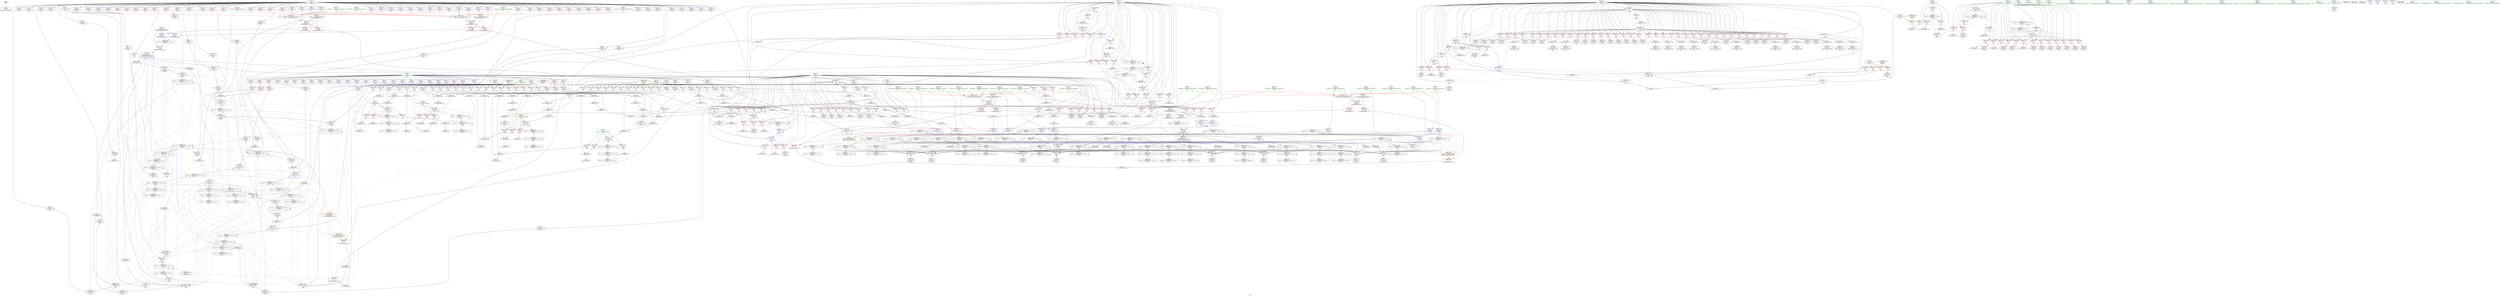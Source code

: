 digraph "SVFG" {
	label="SVFG";

	Node0x56136c15c610 [shape=record,color=grey,label="{NodeID: 0\nNullPtr}"];
	Node0x56136c15c610 -> Node0x56136c1d6710[style=solid];
	Node0x56136c1e11d0 [shape=record,color=red,label="{NodeID: 443\n258\<--255\n\<--call79\nmain\n}"];
	Node0x56136c1e11d0 -> Node0x56136c1f4230[style=solid];
	Node0x56136c1e4720 [shape=record,color=red,label="{NodeID: 277\n632\<--26\n\<--p\nmain\n}"];
	Node0x56136c1e4720 -> Node0x56136c2027b0[style=solid];
	Node0x56136c168210 [shape=record,color=black,label="{NodeID: 111\n534\<--533\nidxprom246\<--\nmain\n}"];
	Node0x56136c231be0 [shape=record,color=black,label="{NodeID: 886\nMR_6V_3 = PHI(MR_6V_4, MR_6V_2, )\npts\{25 \}\n}"];
	Node0x56136c231be0 -> Node0x56136c1e36e0[style=dashed];
	Node0x56136c231be0 -> Node0x56136c1e37b0[style=dashed];
	Node0x56136c231be0 -> Node0x56136c1e3880[style=dashed];
	Node0x56136c231be0 -> Node0x56136c1f6860[style=dashed];
	Node0x56136c203b30 [shape=record,color=grey,label="{NodeID: 720\n541 = Binary(537, 540, )\n}"];
	Node0x56136c203b30 -> Node0x56136c2039b0[style=solid];
	Node0x56136c1f6860 [shape=record,color=blue,label="{NodeID: 554\n24\<--817\ni\<--inc423\nmain\n}"];
	Node0x56136c1f6860 -> Node0x56136c231be0[style=dashed];
	Node0x56136c1de520 [shape=record,color=red,label="{NodeID: 388\n143\<--38\n\<--l\nmain\n}"];
	Node0x56136c1de520 -> Node0x56136c206b30[style=solid];
	Node0x56136c1d9c10 [shape=record,color=purple,label="{NodeID: 222\n568\<--6\narrayidx266\<--dp\nmain\n}"];
	Node0x56136c1d6300 [shape=record,color=green,label="{NodeID: 56\n829\<--830\n__a.addr\<--__a.addr_field_insensitive\n_ZSt3maxIiERKT_S2_S2_\n}"];
	Node0x56136c1d6300 -> Node0x56136c1f29d0[style=solid];
	Node0x56136c1d6300 -> Node0x56136c1f2aa0[style=solid];
	Node0x56136c1d6300 -> Node0x56136c1f6930[style=solid];
	Node0x56136c1fe8b0 [shape=record,color=grey,label="{NodeID: 665\n676 = Binary(670, 675, )\n}"];
	Node0x56136c1fe8b0 -> Node0x56136c1f59c0[style=solid];
	Node0x56136c1f3bb0 [shape=record,color=blue,label="{NodeID: 499\n38\<--160\nl\<--inc26\nmain\n}"];
	Node0x56136c1f3bb0 -> Node0x56136c1de520[style=dashed];
	Node0x56136c1f3bb0 -> Node0x56136c1de5f0[style=dashed];
	Node0x56136c1f3bb0 -> Node0x56136c1de6c0[style=dashed];
	Node0x56136c1f3bb0 -> Node0x56136c1f3bb0[style=dashed];
	Node0x56136c1f3bb0 -> Node0x56136c22e9e0[style=dashed];
	Node0x56136c1e74a0 [shape=record,color=red,label="{NodeID: 333\n486\<--34\n\<--j\nmain\n}"];
	Node0x56136c1e74a0 -> Node0x56136c1d6000[style=solid];
	Node0x56136c1dcd90 [shape=record,color=purple,label="{NodeID: 167\n535\<--4\narrayidx247\<--a\nmain\n}"];
	Node0x56136c164800 [shape=record,color=green,label="{NodeID: 1\n9\<--1\n.str\<--dummyObj\nGlob }"];
	Node0x56136c1e12a0 [shape=record,color=red,label="{NodeID: 444\n268\<--267\n\<--arrayidx85\nmain\n}"];
	Node0x56136c1e12a0 -> Node0x56136c202030[style=solid];
	Node0x56136c1e47f0 [shape=record,color=red,label="{NodeID: 278\n639\<--26\n\<--p\nmain\n}"];
	Node0x56136c1e47f0 -> Node0x56136c2024b0[style=solid];
	Node0x56136c1682e0 [shape=record,color=black,label="{NodeID: 112\n567\<--566\nidxprom265\<--add264\nmain\n}"];
	Node0x56136c2320e0 [shape=record,color=black,label="{NodeID: 887\nMR_14V_2 = PHI(MR_14V_4, MR_14V_1, )\npts\{33 \}\n}"];
	Node0x56136c2320e0 -> Node0x56136c1f3600[style=dashed];
	Node0x56136c203cb0 [shape=record,color=grey,label="{NodeID: 721\n540 = Binary(538, 539, )\n}"];
	Node0x56136c203cb0 -> Node0x56136c203b30[style=solid];
	Node0x56136c1f6930 [shape=record,color=blue,label="{NodeID: 555\n829\<--825\n__a.addr\<--__a\n_ZSt3maxIiERKT_S2_S2_\n}"];
	Node0x56136c1f6930 -> Node0x56136c1f29d0[style=dashed];
	Node0x56136c1f6930 -> Node0x56136c1f2aa0[style=dashed];
	Node0x56136c1de5f0 [shape=record,color=red,label="{NodeID: 389\n153\<--38\n\<--l\nmain\n}"];
	Node0x56136c1de5f0 -> Node0x56136c1d6c20[style=solid];
	Node0x56136c1d9ce0 [shape=record,color=purple,label="{NodeID: 223\n573\<--6\narrayidx269\<--dp\nmain\n}"];
	Node0x56136c1d63d0 [shape=record,color=green,label="{NodeID: 57\n831\<--832\n__b.addr\<--__b.addr_field_insensitive\n_ZSt3maxIiERKT_S2_S2_\n}"];
	Node0x56136c1d63d0 -> Node0x56136c1f2b70[style=solid];
	Node0x56136c1d63d0 -> Node0x56136c1f2c40[style=solid];
	Node0x56136c1d63d0 -> Node0x56136c1f6a00[style=solid];
	Node0x56136c1fea30 [shape=record,color=grey,label="{NodeID: 666\n716 = Binary(705, 715, )\n}"];
	Node0x56136c1fea30 -> Node0x56136c1ff1b0[style=solid];
	Node0x56136c1f3c80 [shape=record,color=blue,label="{NodeID: 500\n36\<--165\nk\<--inc29\nmain\n}"];
	Node0x56136c1f3c80 -> Node0x56136c1e8680[style=dashed];
	Node0x56136c1f3c80 -> Node0x56136c1e8750[style=dashed];
	Node0x56136c1f3c80 -> Node0x56136c1e8820[style=dashed];
	Node0x56136c1f3c80 -> Node0x56136c1f3940[style=dashed];
	Node0x56136c1f3c80 -> Node0x56136c1f3c80[style=dashed];
	Node0x56136c1f3c80 -> Node0x56136c1f3fc0[style=dashed];
	Node0x56136c1f3c80 -> Node0x56136c1f6520[style=dashed];
	Node0x56136c1f3c80 -> Node0x56136c252310[style=dashed];
	Node0x56136c1e7570 [shape=record,color=red,label="{NodeID: 334\n497\<--34\n\<--j\nmain\n}"];
	Node0x56136c1e7570 -> Node0x56136c2042b0[style=solid];
	Node0x56136c1dce60 [shape=record,color=purple,label="{NodeID: 168\n536\<--4\narrayidx248\<--a\nmain\n}"];
	Node0x56136c1dce60 -> Node0x56136c1e1fa0[style=solid];
	Node0x56136c15b5f0 [shape=record,color=green,label="{NodeID: 2\n11\<--1\n.str.1\<--dummyObj\nGlob }"];
	Node0x56136c1e1370 [shape=record,color=red,label="{NodeID: 445\n302\<--301\n\<--arrayidx103\nmain\n}"];
	Node0x56136c1e1370 -> Node0x56136c1fdfb0[style=solid];
	Node0x56136c1e48c0 [shape=record,color=red,label="{NodeID: 279\n643\<--26\n\<--p\nmain\n}"];
	Node0x56136c1e48c0 -> Node0x56136c2078b0[style=solid];
	Node0x56136c1683b0 [shape=record,color=black,label="{NodeID: 113\n572\<--571\nidxprom268\<--sub267\nmain\n}"];
	Node0x56136c2325e0 [shape=record,color=black,label="{NodeID: 888\nMR_16V_2 = PHI(MR_16V_13, MR_16V_1, )\npts\{35 \}\n}"];
	Node0x56136c2325e0 -> Node0x56136c1f36d0[style=dashed];
	Node0x56136c203e30 [shape=record,color=grey,label="{NodeID: 722\n805 = Binary(804, 126, )\n}"];
	Node0x56136c203e30 -> Node0x56136c1f6790[style=solid];
	Node0x56136c1f6a00 [shape=record,color=blue,label="{NodeID: 556\n831\<--826\n__b.addr\<--__b\n_ZSt3maxIiERKT_S2_S2_\n}"];
	Node0x56136c1f6a00 -> Node0x56136c1f2b70[style=dashed];
	Node0x56136c1f6a00 -> Node0x56136c1f2c40[style=dashed];
	Node0x56136c1de6c0 [shape=record,color=red,label="{NodeID: 390\n159\<--38\n\<--l\nmain\n}"];
	Node0x56136c1de6c0 -> Node0x56136c1ff630[style=solid];
	Node0x56136c1d9db0 [shape=record,color=purple,label="{NodeID: 224\n574\<--6\narrayidx270\<--dp\nmain\n|{<s0>12}}"];
	Node0x56136c1d9db0:s0 -> Node0x56136c2c9890[style=solid,color=red];
	Node0x56136c1d64a0 [shape=record,color=green,label="{NodeID: 58\n852\<--853\nretval\<--retval_field_insensitive\n_ZSt3minIiERKT_S2_S2_\n}"];
	Node0x56136c1d64a0 -> Node0x56136c1f2eb0[style=solid];
	Node0x56136c1d64a0 -> Node0x56136c1f6e10[style=solid];
	Node0x56136c1d64a0 -> Node0x56136c1f6ee0[style=solid];
	Node0x56136c1febb0 [shape=record,color=grey,label="{NodeID: 667\n715 = Binary(713, 714, )\n}"];
	Node0x56136c1febb0 -> Node0x56136c1fea30[style=solid];
	Node0x56136c1f3d50 [shape=record,color=blue,label="{NodeID: 501\n34\<--170\nj\<--inc32\nmain\n}"];
	Node0x56136c1f3d50 -> Node0x56136c1e6120[style=dashed];
	Node0x56136c1f3d50 -> Node0x56136c1e61f0[style=dashed];
	Node0x56136c1f3d50 -> Node0x56136c1e62c0[style=dashed];
	Node0x56136c1f3d50 -> Node0x56136c1f3d50[style=dashed];
	Node0x56136c1f3d50 -> Node0x56136c1f3ef0[style=dashed];
	Node0x56136c1e7640 [shape=record,color=red,label="{NodeID: 335\n503\<--34\n\<--j\nmain\n}"];
	Node0x56136c1e7640 -> Node0x56136c168070[style=solid];
	Node0x56136c1dcf30 [shape=record,color=purple,label="{NodeID: 169\n587\<--4\narrayidx279\<--a\nmain\n}"];
	Node0x56136c15b680 [shape=record,color=green,label="{NodeID: 3\n13\<--1\n.str.2\<--dummyObj\nGlob }"];
	Node0x56136c1e1440 [shape=record,color=red,label="{NodeID: 446\n347\<--346\n\<--arrayidx128\nmain\n}"];
	Node0x56136c1e1440 -> Node0x56136c1fd230[style=solid];
	Node0x56136c1e4990 [shape=record,color=red,label="{NodeID: 280\n314\<--28\n\<--q\nmain\n}"];
	Node0x56136c1e4990 -> Node0x56136c1fbd30[style=solid];
	Node0x56136c168480 [shape=record,color=black,label="{NodeID: 114\n576\<--575\nidxprom272\<--\nmain\n}"];
	Node0x56136c252310 [shape=record,color=black,label="{NodeID: 889\nMR_18V_2 = PHI(MR_18V_11, MR_18V_1, )\npts\{37 \}\n}"];
	Node0x56136c252310 -> Node0x56136c1f3940[style=dashed];
	Node0x56136c252310 -> Node0x56136c1f3fc0[style=dashed];
	Node0x56136c252310 -> Node0x56136c1f6520[style=dashed];
	Node0x56136c252310 -> Node0x56136c252310[style=dashed];
	Node0x56136c203fb0 [shape=record,color=grey,label="{NodeID: 723\n165 = Binary(164, 126, )\n}"];
	Node0x56136c203fb0 -> Node0x56136c1f3c80[style=solid];
	Node0x56136c1f6ad0 [shape=record,color=blue,label="{NodeID: 557\n827\<--841\nretval\<--\n_ZSt3maxIiERKT_S2_S2_\n}"];
	Node0x56136c1f6ad0 -> Node0x56136c26a410[style=dashed];
	Node0x56136c1de790 [shape=record,color=red,label="{NodeID: 391\n188\<--38\n\<--l\nmain\n}"];
	Node0x56136c1de790 -> Node0x56136c2057b0[style=solid];
	Node0x56136c1d9e80 [shape=record,color=purple,label="{NodeID: 225\n577\<--6\narrayidx273\<--dp\nmain\n}"];
	Node0x56136c1d6570 [shape=record,color=green,label="{NodeID: 59\n854\<--855\n__a.addr\<--__a.addr_field_insensitive\n_ZSt3minIiERKT_S2_S2_\n}"];
	Node0x56136c1d6570 -> Node0x56136c1f2f80[style=solid];
	Node0x56136c1d6570 -> Node0x56136c1f3050[style=solid];
	Node0x56136c1d6570 -> Node0x56136c1f6c70[style=solid];
	Node0x56136c1fed30 [shape=record,color=grey,label="{NodeID: 668\n713 = Binary(712, 126, )\n}"];
	Node0x56136c1fed30 -> Node0x56136c1febb0[style=solid];
	Node0x56136c1f3e20 [shape=record,color=blue,label="{NodeID: 502\n173\<--93\n\<--\nmain\n}"];
	Node0x56136c1f3e20 -> Node0x56136c273a10[style=dashed];
	Node0x56136c1e7710 [shape=record,color=red,label="{NodeID: 336\n533\<--34\n\<--j\nmain\n}"];
	Node0x56136c1e7710 -> Node0x56136c168210[style=solid];
	Node0x56136c1dd000 [shape=record,color=purple,label="{NodeID: 170\n588\<--4\narrayidx280\<--a\nmain\n}"];
	Node0x56136c1dd000 -> Node0x56136c1e2140[style=solid];
	Node0x56136c165350 [shape=record,color=green,label="{NodeID: 4\n15\<--1\n.str.3\<--dummyObj\nGlob }"];
	Node0x56136c1e1510 [shape=record,color=red,label="{NodeID: 447\n352\<--351\n\<--arrayidx131\nmain\n}"];
	Node0x56136c1e1510 -> Node0x56136c1fd230[style=solid];
	Node0x56136c1e4a60 [shape=record,color=red,label="{NodeID: 281\n321\<--28\n\<--q\nmain\n}"];
	Node0x56136c1e4a60 -> Node0x56136c1fc4b0[style=solid];
	Node0x56136c1da3d0 [shape=record,color=black,label="{NodeID: 115\n579\<--578\nidxprom274\<--\nmain\n}"];
	Node0x56136c252810 [shape=record,color=black,label="{NodeID: 890\nMR_20V_2 = PHI(MR_20V_8, MR_20V_1, )\npts\{39 \}\n}"];
	Node0x56136c252810 -> Node0x56136c22e9e0[style=dashed];
	Node0x56136c252810 -> Node0x56136c26b310[style=dashed];
	Node0x56136c204130 [shape=record,color=grey,label="{NodeID: 724\n800 = Binary(799, 126, )\n}"];
	Node0x56136c204130 -> Node0x56136c1f66c0[style=solid];
	Node0x56136c1f6ba0 [shape=record,color=blue,label="{NodeID: 558\n827\<--844\nretval\<--\n_ZSt3maxIiERKT_S2_S2_\n}"];
	Node0x56136c1f6ba0 -> Node0x56136c26a410[style=dashed];
	Node0x56136c1de860 [shape=record,color=red,label="{NodeID: 392\n197\<--38\n\<--l\nmain\n}"];
	Node0x56136c1de860 -> Node0x56136c1d6e90[style=solid];
	Node0x56136c1d9f50 [shape=record,color=purple,label="{NodeID: 226\n580\<--6\narrayidx275\<--dp\nmain\n}"];
	Node0x56136c1d6640 [shape=record,color=green,label="{NodeID: 60\n856\<--857\n__b.addr\<--__b.addr_field_insensitive\n_ZSt3minIiERKT_S2_S2_\n}"];
	Node0x56136c1d6640 -> Node0x56136c1f3120[style=solid];
	Node0x56136c1d6640 -> Node0x56136c1f31f0[style=solid];
	Node0x56136c1d6640 -> Node0x56136c1f6d40[style=solid];
	Node0x56136c1feeb0 [shape=record,color=grey,label="{NodeID: 669\n334 = Binary(332, 333, )\n}"];
	Node0x56136c1feeb0 -> Node0x56136c1d7b90[style=solid];
	Node0x56136c1f3ef0 [shape=record,color=blue,label="{NodeID: 503\n34\<--93\nj\<--\nmain\n}"];
	Node0x56136c1f3ef0 -> Node0x56136c1e6390[style=dashed];
	Node0x56136c1f3ef0 -> Node0x56136c1e6460[style=dashed];
	Node0x56136c1f3ef0 -> Node0x56136c1e6530[style=dashed];
	Node0x56136c1f3ef0 -> Node0x56136c1e6600[style=dashed];
	Node0x56136c1f3ef0 -> Node0x56136c1e66d0[style=dashed];
	Node0x56136c1f3ef0 -> Node0x56136c1e67a0[style=dashed];
	Node0x56136c1f3ef0 -> Node0x56136c1e6870[style=dashed];
	Node0x56136c1f3ef0 -> Node0x56136c1e6940[style=dashed];
	Node0x56136c1f3ef0 -> Node0x56136c1e6a10[style=dashed];
	Node0x56136c1f3ef0 -> Node0x56136c1e6ae0[style=dashed];
	Node0x56136c1f3ef0 -> Node0x56136c1e6bb0[style=dashed];
	Node0x56136c1f3ef0 -> Node0x56136c1e6c80[style=dashed];
	Node0x56136c1f3ef0 -> Node0x56136c1e6d50[style=dashed];
	Node0x56136c1f3ef0 -> Node0x56136c1e6e20[style=dashed];
	Node0x56136c1f3ef0 -> Node0x56136c1e6ef0[style=dashed];
	Node0x56136c1f3ef0 -> Node0x56136c1e6fc0[style=dashed];
	Node0x56136c1f3ef0 -> Node0x56136c1e7090[style=dashed];
	Node0x56136c1f3ef0 -> Node0x56136c1e7160[style=dashed];
	Node0x56136c1f3ef0 -> Node0x56136c1e7230[style=dashed];
	Node0x56136c1f3ef0 -> Node0x56136c1e7300[style=dashed];
	Node0x56136c1f3ef0 -> Node0x56136c1e73d0[style=dashed];
	Node0x56136c1f3ef0 -> Node0x56136c1e74a0[style=dashed];
	Node0x56136c1f3ef0 -> Node0x56136c1e7570[style=dashed];
	Node0x56136c1f3ef0 -> Node0x56136c1e7640[style=dashed];
	Node0x56136c1f3ef0 -> Node0x56136c1e7710[style=dashed];
	Node0x56136c1f3ef0 -> Node0x56136c1e77e0[style=dashed];
	Node0x56136c1f3ef0 -> Node0x56136c1e78b0[style=dashed];
	Node0x56136c1f3ef0 -> Node0x56136c1e7980[style=dashed];
	Node0x56136c1f3ef0 -> Node0x56136c1e7a50[style=dashed];
	Node0x56136c1f3ef0 -> Node0x56136c1e7b20[style=dashed];
	Node0x56136c1f3ef0 -> Node0x56136c1e7bf0[style=dashed];
	Node0x56136c1f3ef0 -> Node0x56136c1e7cc0[style=dashed];
	Node0x56136c1f3ef0 -> Node0x56136c1e7d90[style=dashed];
	Node0x56136c1f3ef0 -> Node0x56136c1e7e60[style=dashed];
	Node0x56136c1f3ef0 -> Node0x56136c1e7f30[style=dashed];
	Node0x56136c1f3ef0 -> Node0x56136c1e8000[style=dashed];
	Node0x56136c1f3ef0 -> Node0x56136c1e80d0[style=dashed];
	Node0x56136c1f3ef0 -> Node0x56136c1e81a0[style=dashed];
	Node0x56136c1f3ef0 -> Node0x56136c1e8270[style=dashed];
	Node0x56136c1f3ef0 -> Node0x56136c1e8340[style=dashed];
	Node0x56136c1f3ef0 -> Node0x56136c1f6380[style=dashed];
	Node0x56136c1f3ef0 -> Node0x56136c1f6450[style=dashed];
	Node0x56136c1e77e0 [shape=record,color=red,label="{NodeID: 337\n565\<--34\n\<--j\nmain\n}"];
	Node0x56136c1e77e0 -> Node0x56136c1fcdb0[style=solid];
	Node0x56136c1dd0d0 [shape=record,color=purple,label="{NodeID: 171\n617\<--4\narrayidx298\<--a\nmain\n}"];
	Node0x56136c165410 [shape=record,color=green,label="{NodeID: 5\n93\<--1\n\<--dummyObj\nCan only get source location for instruction, argument, global var or function.}"];
	Node0x56136c22e9e0 [shape=record,color=black,label="{NodeID: 780\nMR_20V_4 = PHI(MR_20V_6, MR_20V_3, )\npts\{39 \}\n}"];
	Node0x56136c22e9e0 -> Node0x56136c1f3a10[style=dashed];
	Node0x56136c22e9e0 -> Node0x56136c22e9e0[style=dashed];
	Node0x56136c22e9e0 -> Node0x56136c26b310[style=dashed];
	Node0x56136c1e15e0 [shape=record,color=red,label="{NodeID: 448\n356\<--355\n\<--call133\nmain\n}"];
	Node0x56136c1e15e0 -> Node0x56136c1f4570[style=solid];
	Node0x56136c1e4b30 [shape=record,color=red,label="{NodeID: 282\n383\<--28\n\<--q\nmain\n}"];
	Node0x56136c1e4b30 -> Node0x56136c1fe430[style=solid];
	Node0x56136c1da460 [shape=record,color=black,label="{NodeID: 116\n582\<--581\nidxprom276\<--\nmain\n}"];
	Node0x56136c252d10 [shape=record,color=black,label="{NodeID: 891\nMR_22V_2 = PHI(MR_22V_3, MR_22V_1, )\npts\{41 \}\n}"];
	Node0x56136c252d10 -> Node0x56136c26b810[style=dashed];
	Node0x56136c2042b0 [shape=record,color=grey,label="{NodeID: 725\n498 = Binary(497, 126, )\n}"];
	Node0x56136c2042b0 -> Node0x56136c167fa0[style=solid];
	Node0x56136c1f6c70 [shape=record,color=blue,label="{NodeID: 559\n854\<--850\n__a.addr\<--__a\n_ZSt3minIiERKT_S2_S2_\n}"];
	Node0x56136c1f6c70 -> Node0x56136c1f2f80[style=dashed];
	Node0x56136c1f6c70 -> Node0x56136c1f3050[style=dashed];
	Node0x56136c1de930 [shape=record,color=red,label="{NodeID: 393\n235\<--38\n\<--l\nmain\n}"];
	Node0x56136c1de930 -> Node0x56136c1d72a0[style=solid];
	Node0x56136c1da020 [shape=record,color=purple,label="{NodeID: 227\n583\<--6\narrayidx277\<--dp\nmain\n}"];
	Node0x56136c1da020 -> Node0x56136c1e2070[style=solid];
	Node0x56136c1d6710 [shape=record,color=black,label="{NodeID: 61\n2\<--3\ndummyVal\<--dummyVal\n}"];
	Node0x56136c275e30 [shape=record,color=yellow,style=double,label="{NodeID: 1002\n96V_1 = ENCHI(MR_96V_0)\npts\{53 59 63 67 77 83 87 91 \}\nFun[_ZSt3minIiERKT_S2_S2_]}"];
	Node0x56136c275e30 -> Node0x56136c1f32c0[style=dashed];
	Node0x56136c1ff030 [shape=record,color=grey,label="{NodeID: 670\n712 = Binary(710, 711, )\n}"];
	Node0x56136c1ff030 -> Node0x56136c1fed30[style=solid];
	Node0x56136c1f3fc0 [shape=record,color=blue,label="{NodeID: 504\n36\<--93\nk\<--\nmain\n}"];
	Node0x56136c1f3fc0 -> Node0x56136c1e88f0[style=dashed];
	Node0x56136c1f3fc0 -> Node0x56136c1e89c0[style=dashed];
	Node0x56136c1f3fc0 -> Node0x56136c1e8a90[style=dashed];
	Node0x56136c1f3fc0 -> Node0x56136c1e8b60[style=dashed];
	Node0x56136c1f3fc0 -> Node0x56136c1e8c30[style=dashed];
	Node0x56136c1f3fc0 -> Node0x56136c1e8d00[style=dashed];
	Node0x56136c1f3fc0 -> Node0x56136c1e8dd0[style=dashed];
	Node0x56136c1f3fc0 -> Node0x56136c1e8ea0[style=dashed];
	Node0x56136c1f3fc0 -> Node0x56136c1e8f70[style=dashed];
	Node0x56136c1f3fc0 -> Node0x56136c1e9040[style=dashed];
	Node0x56136c1f3fc0 -> Node0x56136c1e9110[style=dashed];
	Node0x56136c1f3fc0 -> Node0x56136c1e91e0[style=dashed];
	Node0x56136c1f3fc0 -> Node0x56136c1e92b0[style=dashed];
	Node0x56136c1f3fc0 -> Node0x56136c1e9380[style=dashed];
	Node0x56136c1f3fc0 -> Node0x56136c1e9450[style=dashed];
	Node0x56136c1f3fc0 -> Node0x56136c1e9520[style=dashed];
	Node0x56136c1f3fc0 -> Node0x56136c1e95f0[style=dashed];
	Node0x56136c1f3fc0 -> Node0x56136c1e96c0[style=dashed];
	Node0x56136c1f3fc0 -> Node0x56136c1e9790[style=dashed];
	Node0x56136c1f3fc0 -> Node0x56136c1e9860[style=dashed];
	Node0x56136c1f3fc0 -> Node0x56136c1e9930[style=dashed];
	Node0x56136c1f3fc0 -> Node0x56136c1e9a00[style=dashed];
	Node0x56136c1f3fc0 -> Node0x56136c1e9ad0[style=dashed];
	Node0x56136c1f3fc0 -> Node0x56136c1e9ba0[style=dashed];
	Node0x56136c1f3fc0 -> Node0x56136c1e9c70[style=dashed];
	Node0x56136c1f3fc0 -> Node0x56136c1e9d40[style=dashed];
	Node0x56136c1f3fc0 -> Node0x56136c1de1e0[style=dashed];
	Node0x56136c1f3fc0 -> Node0x56136c1f3fc0[style=dashed];
	Node0x56136c1f3fc0 -> Node0x56136c1f62b0[style=dashed];
	Node0x56136c1f3fc0 -> Node0x56136c1f6520[style=dashed];
	Node0x56136c1f3fc0 -> Node0x56136c252310[style=dashed];
	Node0x56136c1e78b0 [shape=record,color=red,label="{NodeID: 338\n575\<--34\n\<--j\nmain\n}"];
	Node0x56136c1e78b0 -> Node0x56136c168480[style=solid];
	Node0x56136c1dd1a0 [shape=record,color=purple,label="{NodeID: 172\n618\<--4\narrayidx299\<--a\nmain\n}"];
	Node0x56136c1dd1a0 -> Node0x56136c1f1f40[style=solid];
	Node0x56136c1654d0 [shape=record,color=green,label="{NodeID: 6\n126\<--1\n\<--dummyObj\nCan only get source location for instruction, argument, global var or function.}"];
	Node0x56136c22eee0 [shape=record,color=black,label="{NodeID: 781\nMR_76V_4 = PHI(MR_76V_5, MR_76V_3, )\npts\{80000 \}\n}"];
	Node0x56136c22eee0 -> Node0x56136c1f3ae0[style=dashed];
	Node0x56136c22eee0 -> Node0x56136c1f3e20[style=dashed];
	Node0x56136c22eee0 -> Node0x56136c22eee0[style=dashed];
	Node0x56136c1e16b0 [shape=record,color=red,label="{NodeID: 449\n382\<--381\n\<--arrayidx150\nmain\n}"];
	Node0x56136c1e16b0 -> Node0x56136c1fe5b0[style=solid];
	Node0x56136c1e4c00 [shape=record,color=red,label="{NodeID: 283\n394\<--28\n\<--q\nmain\n}"];
	Node0x56136c1e4c00 -> Node0x56136c201a30[style=solid];
	Node0x56136c1da4f0 [shape=record,color=black,label="{NodeID: 117\n586\<--585\nidxprom278\<--\nmain\n}"];
	Node0x56136c253210 [shape=record,color=black,label="{NodeID: 892\nMR_24V_2 = PHI(MR_24V_3, MR_24V_1, )\npts\{43 \}\n}"];
	Node0x56136c253210 -> Node0x56136c26bd10[style=dashed];
	Node0x56136c204430 [shape=record,color=grey,label="{NodeID: 726\n479 = Binary(468, 478, )\n}"];
	Node0x56136c204430 -> Node0x56136c1f4f30[style=solid];
	Node0x56136c1f6d40 [shape=record,color=blue,label="{NodeID: 560\n856\<--851\n__b.addr\<--__b\n_ZSt3minIiERKT_S2_S2_\n}"];
	Node0x56136c1f6d40 -> Node0x56136c1f3120[style=dashed];
	Node0x56136c1f6d40 -> Node0x56136c1f31f0[style=dashed];
	Node0x56136c1dea00 [shape=record,color=red,label="{NodeID: 394\n244\<--38\n\<--l\nmain\n}"];
	Node0x56136c1dea00 -> Node0x56136c1d7510[style=solid];
	Node0x56136c1da0f0 [shape=record,color=purple,label="{NodeID: 228\n597\<--6\narrayidx285\<--dp\nmain\n}"];
	Node0x56136c1d6810 [shape=record,color=black,label="{NodeID: 62\n19\<--93\nmain_ret\<--\nmain\n}"];
	Node0x56136c1ff1b0 [shape=record,color=grey,label="{NodeID: 671\n717 = Binary(716, 126, )\n}"];
	Node0x56136c1ff1b0 -> Node0x56136c1f5ea0[style=solid];
	Node0x56136c1f4090 [shape=record,color=blue,label="{NodeID: 505\n38\<--93\nl\<--\nmain\n}"];
	Node0x56136c1f4090 -> Node0x56136c1de790[style=dashed];
	Node0x56136c1f4090 -> Node0x56136c1de860[style=dashed];
	Node0x56136c1f4090 -> Node0x56136c1de930[style=dashed];
	Node0x56136c1f4090 -> Node0x56136c1dea00[style=dashed];
	Node0x56136c1f4090 -> Node0x56136c1dead0[style=dashed];
	Node0x56136c1f4090 -> Node0x56136c1deba0[style=dashed];
	Node0x56136c1f4090 -> Node0x56136c1dec70[style=dashed];
	Node0x56136c1f4090 -> Node0x56136c1ded40[style=dashed];
	Node0x56136c1f4090 -> Node0x56136c1dee10[style=dashed];
	Node0x56136c1f4090 -> Node0x56136c1deee0[style=dashed];
	Node0x56136c1f4090 -> Node0x56136c1defb0[style=dashed];
	Node0x56136c1f4090 -> Node0x56136c1df080[style=dashed];
	Node0x56136c1f4090 -> Node0x56136c1df150[style=dashed];
	Node0x56136c1f4090 -> Node0x56136c1f4090[style=dashed];
	Node0x56136c1f4090 -> Node0x56136c1f61e0[style=dashed];
	Node0x56136c1f4090 -> Node0x56136c26b310[style=dashed];
	Node0x56136c1e7980 [shape=record,color=red,label="{NodeID: 339\n585\<--34\n\<--j\nmain\n}"];
	Node0x56136c1e7980 -> Node0x56136c1da4f0[style=solid];
	Node0x56136c1dd270 [shape=record,color=purple,label="{NodeID: 173\n673\<--4\narrayidx333\<--a\nmain\n}"];
	Node0x56136c165590 [shape=record,color=green,label="{NodeID: 7\n139\<--1\n\<--dummyObj\nCan only get source location for instruction, argument, global var or function.}"];
	Node0x56136c1e1780 [shape=record,color=red,label="{NodeID: 450\n420\<--417\n\<--call171\nmain\n}"];
	Node0x56136c1e1780 -> Node0x56136c1d82e0[style=solid];
	Node0x56136c1e4cd0 [shape=record,color=red,label="{NodeID: 284\n401\<--28\n\<--q\nmain\n}"];
	Node0x56136c1e4cd0 -> Node0x56136c201730[style=solid];
	Node0x56136c1da5c0 [shape=record,color=black,label="{NodeID: 118\n596\<--595\nidxprom284\<--add283\nmain\n}"];
	Node0x56136c253710 [shape=record,color=black,label="{NodeID: 893\nMR_26V_2 = PHI(MR_26V_3, MR_26V_1, )\npts\{45 \}\n}"];
	Node0x56136c253710 -> Node0x56136c26c210[style=dashed];
	Node0x56136c2045b0 [shape=record,color=grey,label="{NodeID: 727\n478 = Binary(476, 477, )\n}"];
	Node0x56136c2045b0 -> Node0x56136c204430[style=solid];
	Node0x56136c1f6e10 [shape=record,color=blue,label="{NodeID: 561\n852\<--866\nretval\<--\n_ZSt3minIiERKT_S2_S2_\n}"];
	Node0x56136c1f6e10 -> Node0x56136c241df0[style=dashed];
	Node0x56136c1dead0 [shape=record,color=red,label="{NodeID: 395\n277\<--38\n\<--l\nmain\n}"];
	Node0x56136c1dead0 -> Node0x56136c1d7920[style=solid];
	Node0x56136c1da1c0 [shape=record,color=purple,label="{NodeID: 229\n602\<--6\narrayidx288\<--dp\nmain\n}"];
	Node0x56136c1d68e0 [shape=record,color=black,label="{NodeID: 63\n114\<--113\nidxprom\<--\nmain\n}"];
	Node0x56136c1ff330 [shape=record,color=grey,label="{NodeID: 672\n697 = Binary(696, 126, )\n}"];
	Node0x56136c1ff330 -> Node0x56136c1f5d00[style=solid];
	Node0x56136c1f4160 [shape=record,color=blue,label="{NodeID: 506\n42\<--253\nref.tmp\<--add78\nmain\n|{|<s8>4}}"];
	Node0x56136c1f4160 -> Node0x56136c1e11d0[style=dashed];
	Node0x56136c1f4160 -> Node0x56136c1e15e0[style=dashed];
	Node0x56136c1f4160 -> Node0x56136c1e19f0[style=dashed];
	Node0x56136c1f4160 -> Node0x56136c1e1d30[style=dashed];
	Node0x56136c1f4160 -> Node0x56136c1f1e70[style=dashed];
	Node0x56136c1f4160 -> Node0x56136c1f2280[style=dashed];
	Node0x56136c1f4160 -> Node0x56136c1f25c0[style=dashed];
	Node0x56136c1f4160 -> Node0x56136c239bf0[style=dashed];
	Node0x56136c1f4160:s8 -> Node0x56136c276640[style=dashed,color=red];
	Node0x56136c1e7a50 [shape=record,color=red,label="{NodeID: 340\n594\<--34\n\<--j\nmain\n}"];
	Node0x56136c1e7a50 -> Node0x56136c1fd830[style=solid];
	Node0x56136c1dd340 [shape=record,color=purple,label="{NodeID: 174\n674\<--4\narrayidx334\<--a\nmain\n}"];
	Node0x56136c1dd340 -> Node0x56136c1f21b0[style=solid];
	Node0x56136c165650 [shape=record,color=green,label="{NodeID: 8\n145\<--1\n\<--dummyObj\nCan only get source location for instruction, argument, global var or function.}"];
	Node0x56136c1e1850 [shape=record,color=red,label="{NodeID: 451\n433\<--432\n\<--arrayidx181\nmain\n}"];
	Node0x56136c1e1850 -> Node0x56136c2030b0[style=solid];
	Node0x56136c1e4da0 [shape=record,color=red,label="{NodeID: 285\n474\<--28\n\<--q\nmain\n}"];
	Node0x56136c1e4da0 -> Node0x56136c204d30[style=solid];
	Node0x56136c1da690 [shape=record,color=black,label="{NodeID: 119\n601\<--600\nidxprom287\<--sub286\nmain\n}"];
	Node0x56136c253c10 [shape=record,color=black,label="{NodeID: 894\nMR_28V_2 = PHI(MR_28V_3, MR_28V_1, )\npts\{47 \}\n}"];
	Node0x56136c253c10 -> Node0x56136c26c710[style=dashed];
	Node0x56136c204730 [shape=record,color=grey,label="{NodeID: 728\n817 = Binary(816, 126, )\n}"];
	Node0x56136c204730 -> Node0x56136c1f6860[style=solid];
	Node0x56136c1f6ee0 [shape=record,color=blue,label="{NodeID: 562\n852\<--869\nretval\<--\n_ZSt3minIiERKT_S2_S2_\n}"];
	Node0x56136c1f6ee0 -> Node0x56136c241df0[style=dashed];
	Node0x56136c1deba0 [shape=record,color=red,label="{NodeID: 396\n282\<--38\n\<--l\nmain\n}"];
	Node0x56136c1deba0 -> Node0x56136c205c30[style=solid];
	Node0x56136c1da290 [shape=record,color=purple,label="{NodeID: 230\n603\<--6\narrayidx289\<--dp\nmain\n}"];
	Node0x56136c1da290 -> Node0x56136c1f54e0[style=solid];
	Node0x56136c1d69b0 [shape=record,color=black,label="{NodeID: 64\n118\<--117\nidxprom6\<--\nmain\n}"];
	Node0x56136c2760d0 [shape=record,color=yellow,style=double,label="{NodeID: 1005\n94V_1 = ENCHI(MR_94V_0)\npts\{51 57 61 65 75 81 85 89 \}\nFun[_ZSt3minIiERKT_S2_S2_]}"];
	Node0x56136c2760d0 -> Node0x56136c1f3390[style=dashed];
	Node0x56136c2418f0 [shape=record,color=black,label="{NodeID: 839\nMR_76V_10 = PHI(MR_76V_11, MR_76V_9, )\npts\{80000 \}\n|{|<s8>4}}"];
	Node0x56136c2418f0 -> Node0x56136c1e0dc0[style=dashed];
	Node0x56136c2418f0 -> Node0x56136c1e1030[style=dashed];
	Node0x56136c2418f0 -> Node0x56136c1e11d0[style=dashed];
	Node0x56136c2418f0 -> Node0x56136c1f4230[style=dashed];
	Node0x56136c2418f0 -> Node0x56136c2418f0[style=dashed];
	Node0x56136c2418f0 -> Node0x56136c24c2f0[style=dashed];
	Node0x56136c2418f0 -> Node0x56136c269f10[style=dashed];
	Node0x56136c2418f0 -> Node0x56136c273a10[style=dashed];
	Node0x56136c2418f0:s8 -> Node0x56136c276560[style=dashed,color=red];
	Node0x56136c1ff4b0 [shape=record,color=grey,label="{NodeID: 673\n701 = Binary(700, 126, )\n}"];
	Node0x56136c1ff4b0 -> Node0x56136c1daeb0[style=solid];
	Node0x56136c1f4230 [shape=record,color=blue,label="{NodeID: 507\n279\<--258\narrayidx93\<--\nmain\n}"];
	Node0x56136c1f4230 -> Node0x56136c24c2f0[style=dashed];
	Node0x56136c1f4230 -> Node0x56136c269f10[style=dashed];
	Node0x56136c1e7b20 [shape=record,color=red,label="{NodeID: 341\n615\<--34\n\<--j\nmain\n}"];
	Node0x56136c1e7b20 -> Node0x56136c1da760[style=solid];
	Node0x56136c1dd410 [shape=record,color=purple,label="{NodeID: 175\n708\<--4\narrayidx356\<--a\nmain\n}"];
	Node0x56136c1668c0 [shape=record,color=green,label="{NodeID: 9\n157\<--1\n\<--dummyObj\nCan only get source location for instruction, argument, global var or function.}"];
	Node0x56136c1e1920 [shape=record,color=red,label="{NodeID: 452\n438\<--437\n\<--arrayidx184\nmain\n}"];
	Node0x56136c1e1920 -> Node0x56136c2030b0[style=solid];
	Node0x56136c1e4e70 [shape=record,color=red,label="{NodeID: 286\n477\<--28\n\<--q\nmain\n}"];
	Node0x56136c1e4e70 -> Node0x56136c2045b0[style=solid];
	Node0x56136c1da760 [shape=record,color=black,label="{NodeID: 120\n616\<--615\nidxprom297\<--\nmain\n}"];
	Node0x56136c254110 [shape=record,color=black,label="{NodeID: 895\nMR_30V_2 = PHI(MR_30V_3, MR_30V_1, )\npts\{49 \}\n}"];
	Node0x56136c254110 -> Node0x56136c26cc10[style=dashed];
	Node0x56136c2048b0 [shape=record,color=grey,label="{NodeID: 729\n560 = Binary(556, 559, )\n}"];
	Node0x56136c2048b0 -> Node0x56136c207eb0[style=solid];
	Node0x56136c1dec70 [shape=record,color=red,label="{NodeID: 397\n344\<--38\n\<--l\nmain\n}"];
	Node0x56136c1dec70 -> Node0x56136c1d7e00[style=solid];
	Node0x56136c1e2200 [shape=record,color=purple,label="{NodeID: 231\n650\<--6\narrayidx317\<--dp\nmain\n}"];
	Node0x56136c1d6a80 [shape=record,color=black,label="{NodeID: 65\n148\<--147\nidxprom19\<--\nmain\n}"];
	Node0x56136c2761b0 [shape=record,color=yellow,style=double,label="{NodeID: 1006\n14V_1 = ENCHI(MR_14V_0)\npts\{33 \}\nFun[_ZSt3maxIiERKT_S2_S2_]}"];
	Node0x56136c2761b0 -> Node0x56136c1f2d10[style=dashed];
	Node0x56136c241df0 [shape=record,color=black,label="{NodeID: 840\nMR_88V_3 = PHI(MR_88V_4, MR_88V_2, )\npts\{853 \}\n}"];
	Node0x56136c241df0 -> Node0x56136c1f2eb0[style=dashed];
	Node0x56136c1ff630 [shape=record,color=grey,label="{NodeID: 674\n160 = Binary(159, 126, )\n}"];
	Node0x56136c1ff630 -> Node0x56136c1f3bb0[style=solid];
	Node0x56136c1f4300 [shape=record,color=blue,label="{NodeID: 508\n40\<--93\nr\<--\nmain\n}"];
	Node0x56136c1f4300 -> Node0x56136c1df220[style=dashed];
	Node0x56136c1f4300 -> Node0x56136c1df2f0[style=dashed];
	Node0x56136c1f4300 -> Node0x56136c1df3c0[style=dashed];
	Node0x56136c1f4300 -> Node0x56136c1df490[style=dashed];
	Node0x56136c1f4300 -> Node0x56136c1df560[style=dashed];
	Node0x56136c1f4300 -> Node0x56136c1df630[style=dashed];
	Node0x56136c1f4300 -> Node0x56136c1f4640[style=dashed];
	Node0x56136c1f4300 -> Node0x56136c1f4710[style=dashed];
	Node0x56136c1e7bf0 [shape=record,color=red,label="{NodeID: 342\n647\<--34\n\<--j\nmain\n}"];
	Node0x56136c1e7bf0 -> Node0x56136c2012b0[style=solid];
	Node0x56136c1dd4e0 [shape=record,color=purple,label="{NodeID: 176\n709\<--4\narrayidx357\<--a\nmain\n}"];
	Node0x56136c1dd4e0 -> Node0x56136c1f2420[style=solid];
	Node0x56136c166980 [shape=record,color=green,label="{NodeID: 10\n289\<--1\n\<--dummyObj\nCan only get source location for instruction, argument, global var or function.}"];
	Node0x56136c1e19f0 [shape=record,color=red,label="{NodeID: 453\n442\<--441\n\<--call186\nmain\n}"];
	Node0x56136c1e19f0 -> Node0x56136c1f4cc0[style=solid];
	Node0x56136c1e4f40 [shape=record,color=red,label="{NodeID: 287\n508\<--28\n\<--q\nmain\n}"];
	Node0x56136c1e4f40 -> Node0x56136c2036b0[style=solid];
	Node0x56136c1da830 [shape=record,color=black,label="{NodeID: 121\n649\<--648\nidxprom316\<--add315\nmain\n}"];
	Node0x56136c254610 [shape=record,color=black,label="{NodeID: 896\nMR_32V_2 = PHI(MR_32V_3, MR_32V_1, )\npts\{51 \}\n}"];
	Node0x56136c254610 -> Node0x56136c26d110[style=dashed];
	Node0x56136c204a30 [shape=record,color=grey,label="{NodeID: 730\n559 = Binary(557, 558, )\n}"];
	Node0x56136c204a30 -> Node0x56136c2048b0[style=solid];
	Node0x56136c1ded40 [shape=record,color=red,label="{NodeID: 398\n430\<--38\n\<--l\nmain\n}"];
	Node0x56136c1ded40 -> Node0x56136c1d5a50[style=solid];
	Node0x56136c1e2290 [shape=record,color=purple,label="{NodeID: 232\n659\<--6\narrayidx323\<--dp\nmain\n}"];
	Node0x56136c1d6b50 [shape=record,color=black,label="{NodeID: 66\n151\<--150\nidxprom21\<--\nmain\n}"];
	Node0x56136c1ff7b0 [shape=record,color=grey,label="{NodeID: 675\n370 = Binary(369, 126, )\n}"];
	Node0x56136c1ff7b0 -> Node0x56136c1f4640[style=solid];
	Node0x56136c1f43d0 [shape=record,color=blue,label="{NodeID: 509\n44\<--306\nx\<--sub104\nmain\n}"];
	Node0x56136c1f43d0 -> Node0x56136c1e0400[style=dashed];
	Node0x56136c1f43d0 -> Node0x56136c1e04d0[style=dashed];
	Node0x56136c1f43d0 -> Node0x56136c1e05a0[style=dashed];
	Node0x56136c1f43d0 -> Node0x56136c1f43d0[style=dashed];
	Node0x56136c1f43d0 -> Node0x56136c23a0f0[style=dashed];
	Node0x56136c1e7cc0 [shape=record,color=red,label="{NodeID: 343\n661\<--34\n\<--j\nmain\n}"];
	Node0x56136c1e7cc0 -> Node0x56136c1da9d0[style=solid];
	Node0x56136c1dd5b0 [shape=record,color=purple,label="{NodeID: 177\n743\<--4\narrayidx380\<--a\nmain\n}"];
	Node0x56136c166a40 [shape=record,color=green,label="{NodeID: 11\n296\<--1\n\<--dummyObj\nCan only get source location for instruction, argument, global var or function.}"];
	Node0x56136c1e1ac0 [shape=record,color=red,label="{NodeID: 454\n453\<--452\n\<--call193\nmain\n}"];
	Node0x56136c1e1ac0 -> Node0x56136c1d5cc0[style=solid];
	Node0x56136c1e5010 [shape=record,color=red,label="{NodeID: 288\n511\<--28\n\<--q\nmain\n}"];
	Node0x56136c1e5010 -> Node0x56136c203530[style=solid];
	Node0x56136c1da900 [shape=record,color=black,label="{NodeID: 122\n658\<--657\nidxprom322\<--\nmain\n}"];
	Node0x56136c254b10 [shape=record,color=black,label="{NodeID: 897\nMR_34V_2 = PHI(MR_34V_3, MR_34V_1, )\npts\{53 \}\n}"];
	Node0x56136c254b10 -> Node0x56136c26d610[style=dashed];
	Node0x56136c204bb0 [shape=record,color=grey,label="{NodeID: 731\n476 = Binary(475, 126, )\n}"];
	Node0x56136c204bb0 -> Node0x56136c2045b0[style=solid];
	Node0x56136c1dee10 [shape=record,color=red,label="{NodeID: 399\n492\<--38\n\<--l\nmain\n}"];
	Node0x56136c1dee10 -> Node0x56136c167ed0[style=solid];
	Node0x56136c1e2360 [shape=record,color=purple,label="{NodeID: 233\n660\<--6\narrayidx324\<--dp\nmain\n|{<s0>14}}"];
	Node0x56136c1e2360:s0 -> Node0x56136c2c9890[style=solid,color=red];
	Node0x56136c1d6c20 [shape=record,color=black,label="{NodeID: 67\n154\<--153\nidxprom23\<--\nmain\n}"];
	Node0x56136c1ff930 [shape=record,color=grey,label="{NodeID: 676\n752 = Binary(751, 126, )\n}"];
	Node0x56136c1ff930 -> Node0x56136c1f6040[style=solid];
	Node0x56136c1f44a0 [shape=record,color=blue,label="{NodeID: 510\n46\<--353\nref.tmp122\<--add132\nmain\n|{|<s2>5}}"];
	Node0x56136c1f44a0 -> Node0x56136c1e15e0[style=dashed];
	Node0x56136c1f44a0 -> Node0x56136c24d1f0[style=dashed];
	Node0x56136c1f44a0:s2 -> Node0x56136c276640[style=dashed,color=red];
	Node0x56136c1e7d90 [shape=record,color=red,label="{NodeID: 344\n671\<--34\n\<--j\nmain\n}"];
	Node0x56136c1e7d90 -> Node0x56136c1dac40[style=solid];
	Node0x56136c1dd680 [shape=record,color=purple,label="{NodeID: 178\n744\<--4\narrayidx381\<--a\nmain\n}"];
	Node0x56136c1dd680 -> Node0x56136c1f2690[style=solid];
	Node0x56136c166b00 [shape=record,color=green,label="{NodeID: 12\n4\<--5\na\<--a_field_insensitive\nGlob }"];
	Node0x56136c166b00 -> Node0x56136c1dba10[style=solid];
	Node0x56136c166b00 -> Node0x56136c1dbae0[style=solid];
	Node0x56136c166b00 -> Node0x56136c1dbbb0[style=solid];
	Node0x56136c166b00 -> Node0x56136c1dbc80[style=solid];
	Node0x56136c166b00 -> Node0x56136c1dbd50[style=solid];
	Node0x56136c166b00 -> Node0x56136c1dbe20[style=solid];
	Node0x56136c166b00 -> Node0x56136c1dbef0[style=solid];
	Node0x56136c166b00 -> Node0x56136c1dbfc0[style=solid];
	Node0x56136c166b00 -> Node0x56136c1dc090[style=solid];
	Node0x56136c166b00 -> Node0x56136c1dc160[style=solid];
	Node0x56136c166b00 -> Node0x56136c1dc230[style=solid];
	Node0x56136c166b00 -> Node0x56136c1dc300[style=solid];
	Node0x56136c166b00 -> Node0x56136c1dc3d0[style=solid];
	Node0x56136c166b00 -> Node0x56136c1dc4a0[style=solid];
	Node0x56136c166b00 -> Node0x56136c1dc570[style=solid];
	Node0x56136c166b00 -> Node0x56136c1dc640[style=solid];
	Node0x56136c166b00 -> Node0x56136c1dc710[style=solid];
	Node0x56136c166b00 -> Node0x56136c1dc7e0[style=solid];
	Node0x56136c166b00 -> Node0x56136c1dc8b0[style=solid];
	Node0x56136c166b00 -> Node0x56136c1dc980[style=solid];
	Node0x56136c166b00 -> Node0x56136c1dca50[style=solid];
	Node0x56136c166b00 -> Node0x56136c1dcb20[style=solid];
	Node0x56136c166b00 -> Node0x56136c1dcbf0[style=solid];
	Node0x56136c166b00 -> Node0x56136c1dccc0[style=solid];
	Node0x56136c166b00 -> Node0x56136c1dcd90[style=solid];
	Node0x56136c166b00 -> Node0x56136c1dce60[style=solid];
	Node0x56136c166b00 -> Node0x56136c1dcf30[style=solid];
	Node0x56136c166b00 -> Node0x56136c1dd000[style=solid];
	Node0x56136c166b00 -> Node0x56136c1dd0d0[style=solid];
	Node0x56136c166b00 -> Node0x56136c1dd1a0[style=solid];
	Node0x56136c166b00 -> Node0x56136c1dd270[style=solid];
	Node0x56136c166b00 -> Node0x56136c1dd340[style=solid];
	Node0x56136c166b00 -> Node0x56136c1dd410[style=solid];
	Node0x56136c166b00 -> Node0x56136c1dd4e0[style=solid];
	Node0x56136c166b00 -> Node0x56136c1dd5b0[style=solid];
	Node0x56136c166b00 -> Node0x56136c1dd680[style=solid];
	Node0x56136c1e1b90 [shape=record,color=red,label="{NodeID: 455\n473\<--472\n\<--arrayidx207\nmain\n}"];
	Node0x56136c1e1b90 -> Node0x56136c204d30[style=solid];
	Node0x56136c1e50e0 [shape=record,color=red,label="{NodeID: 289\n542\<--28\n\<--q\nmain\n}"];
	Node0x56136c1e50e0 -> Node0x56136c2039b0[style=solid];
	Node0x56136c1da9d0 [shape=record,color=black,label="{NodeID: 123\n662\<--661\nidxprom326\<--\nmain\n}"];
	Node0x56136c255010 [shape=record,color=black,label="{NodeID: 898\nMR_36V_2 = PHI(MR_36V_3, MR_36V_1, )\npts\{55 \}\n}"];
	Node0x56136c255010 -> Node0x56136c26db10[style=dashed];
	Node0x56136c204d30 [shape=record,color=grey,label="{NodeID: 732\n475 = Binary(473, 474, )\n}"];
	Node0x56136c204d30 -> Node0x56136c204bb0[style=solid];
	Node0x56136c1deee0 [shape=record,color=red,label="{NodeID: 400\n581\<--38\n\<--l\nmain\n}"];
	Node0x56136c1deee0 -> Node0x56136c1da460[style=solid];
	Node0x56136c1e2430 [shape=record,color=purple,label="{NodeID: 234\n663\<--6\narrayidx327\<--dp\nmain\n}"];
	Node0x56136c1d6cf0 [shape=record,color=black,label="{NodeID: 68\n192\<--191\nidxprom43\<--\nmain\n}"];
	Node0x56136c1ffab0 [shape=record,color=grey,label="{NodeID: 677\n751 = Binary(740, 750, )\n}"];
	Node0x56136c1ffab0 -> Node0x56136c1ff930[style=solid];
	Node0x56136c1f4570 [shape=record,color=blue,label="{NodeID: 511\n366\<--356\narrayidx140\<--\nmain\n}"];
	Node0x56136c1f4570 -> Node0x56136c269f10[style=dashed];
	Node0x56136c1e7e60 [shape=record,color=red,label="{NodeID: 345\n680\<--34\n\<--j\nmain\n}"];
	Node0x56136c1e7e60 -> Node0x56136c1fdcb0[style=solid];
	Node0x56136c1dd750 [shape=record,color=purple,label="{NodeID: 179\n149\<--6\narrayidx20\<--dp\nmain\n}"];
	Node0x56136c166bc0 [shape=record,color=green,label="{NodeID: 13\n6\<--8\ndp\<--dp_field_insensitive\nGlob }"];
	Node0x56136c166bc0 -> Node0x56136c1dd750[style=solid];
	Node0x56136c166bc0 -> Node0x56136c1dd820[style=solid];
	Node0x56136c166bc0 -> Node0x56136c1dd8f0[style=solid];
	Node0x56136c166bc0 -> Node0x56136c1dd9c0[style=solid];
	Node0x56136c166bc0 -> Node0x56136c1dda90[style=solid];
	Node0x56136c166bc0 -> Node0x56136c1ddb60[style=solid];
	Node0x56136c166bc0 -> Node0x56136c1ddc30[style=solid];
	Node0x56136c166bc0 -> Node0x56136c1ddd00[style=solid];
	Node0x56136c166bc0 -> Node0x56136c1dddd0[style=solid];
	Node0x56136c166bc0 -> Node0x56136c1ddea0[style=solid];
	Node0x56136c166bc0 -> Node0x56136c1ddf70[style=solid];
	Node0x56136c166bc0 -> Node0x56136c1de040[style=solid];
	Node0x56136c166bc0 -> Node0x56136c1de110[style=solid];
	Node0x56136c166bc0 -> Node0x56136c1d83b0[style=solid];
	Node0x56136c166bc0 -> Node0x56136c1d8480[style=solid];
	Node0x56136c166bc0 -> Node0x56136c1d8550[style=solid];
	Node0x56136c166bc0 -> Node0x56136c1d8620[style=solid];
	Node0x56136c166bc0 -> Node0x56136c1d86f0[style=solid];
	Node0x56136c166bc0 -> Node0x56136c1d87c0[style=solid];
	Node0x56136c166bc0 -> Node0x56136c1d8890[style=solid];
	Node0x56136c166bc0 -> Node0x56136c1d8960[style=solid];
	Node0x56136c166bc0 -> Node0x56136c1d8a30[style=solid];
	Node0x56136c166bc0 -> Node0x56136c1d8b00[style=solid];
	Node0x56136c166bc0 -> Node0x56136c1d8bd0[style=solid];
	Node0x56136c166bc0 -> Node0x56136c1d8ca0[style=solid];
	Node0x56136c166bc0 -> Node0x56136c1d8d70[style=solid];
	Node0x56136c166bc0 -> Node0x56136c1d8e40[style=solid];
	Node0x56136c166bc0 -> Node0x56136c1d8f10[style=solid];
	Node0x56136c166bc0 -> Node0x56136c1d8fe0[style=solid];
	Node0x56136c166bc0 -> Node0x56136c1d90b0[style=solid];
	Node0x56136c166bc0 -> Node0x56136c1d9180[style=solid];
	Node0x56136c166bc0 -> Node0x56136c1d9250[style=solid];
	Node0x56136c166bc0 -> Node0x56136c1d9320[style=solid];
	Node0x56136c166bc0 -> Node0x56136c1d93f0[style=solid];
	Node0x56136c166bc0 -> Node0x56136c1d94c0[style=solid];
	Node0x56136c166bc0 -> Node0x56136c1d9590[style=solid];
	Node0x56136c166bc0 -> Node0x56136c1d9660[style=solid];
	Node0x56136c166bc0 -> Node0x56136c1d9730[style=solid];
	Node0x56136c166bc0 -> Node0x56136c1d9800[style=solid];
	Node0x56136c166bc0 -> Node0x56136c1d98d0[style=solid];
	Node0x56136c166bc0 -> Node0x56136c1d99a0[style=solid];
	Node0x56136c166bc0 -> Node0x56136c1d9a70[style=solid];
	Node0x56136c166bc0 -> Node0x56136c1d9b40[style=solid];
	Node0x56136c166bc0 -> Node0x56136c1d9c10[style=solid];
	Node0x56136c166bc0 -> Node0x56136c1d9ce0[style=solid];
	Node0x56136c166bc0 -> Node0x56136c1d9db0[style=solid];
	Node0x56136c166bc0 -> Node0x56136c1d9e80[style=solid];
	Node0x56136c166bc0 -> Node0x56136c1d9f50[style=solid];
	Node0x56136c166bc0 -> Node0x56136c1da020[style=solid];
	Node0x56136c166bc0 -> Node0x56136c1da0f0[style=solid];
	Node0x56136c166bc0 -> Node0x56136c1da1c0[style=solid];
	Node0x56136c166bc0 -> Node0x56136c1da290[style=solid];
	Node0x56136c166bc0 -> Node0x56136c1e2200[style=solid];
	Node0x56136c166bc0 -> Node0x56136c1e2290[style=solid];
	Node0x56136c166bc0 -> Node0x56136c1e2360[style=solid];
	Node0x56136c166bc0 -> Node0x56136c1e2430[style=solid];
	Node0x56136c166bc0 -> Node0x56136c1e2500[style=solid];
	Node0x56136c166bc0 -> Node0x56136c1e25d0[style=solid];
	Node0x56136c166bc0 -> Node0x56136c1e26a0[style=solid];
	Node0x56136c166bc0 -> Node0x56136c1e2770[style=solid];
	Node0x56136c166bc0 -> Node0x56136c1e2840[style=solid];
	Node0x56136c166bc0 -> Node0x56136c1e2910[style=solid];
	Node0x56136c166bc0 -> Node0x56136c1e29e0[style=solid];
	Node0x56136c166bc0 -> Node0x56136c1e2ab0[style=solid];
	Node0x56136c166bc0 -> Node0x56136c1e2b80[style=solid];
	Node0x56136c166bc0 -> Node0x56136c1e2c50[style=solid];
	Node0x56136c166bc0 -> Node0x56136c1e2d20[style=solid];
	Node0x56136c166bc0 -> Node0x56136c1e2df0[style=solid];
	Node0x56136c166bc0 -> Node0x56136c1e2ec0[style=solid];
	Node0x56136c166bc0 -> Node0x56136c1e2f90[style=solid];
	Node0x56136c166bc0 -> Node0x56136c1e3060[style=solid];
	Node0x56136c166bc0 -> Node0x56136c1e3130[style=solid];
	Node0x56136c166bc0 -> Node0x56136c1e3200[style=solid];
	Node0x56136c1e1c60 [shape=record,color=red,label="{NodeID: 456\n482\<--481\n\<--call212\nmain\n}"];
	Node0x56136c1e1c60 -> Node0x56136c1d5f30[style=solid];
	Node0x56136c1e51b0 [shape=record,color=red,label="{NodeID: 290\n551\<--28\n\<--q\nmain\n}"];
	Node0x56136c1e51b0 -> Node0x56136c200e30[style=solid];
	Node0x56136c1daaa0 [shape=record,color=black,label="{NodeID: 124\n665\<--664\nidxprom328\<--\nmain\n}"];
	Node0x56136c255510 [shape=record,color=black,label="{NodeID: 899\nMR_38V_2 = PHI(MR_38V_3, MR_38V_1, )\npts\{57 \}\n}"];
	Node0x56136c255510 -> Node0x56136c26e010[style=dashed];
	Node0x56136c204eb0 [shape=record,color=grey,label="{NodeID: 733\n317 = cmp(316, 93, )\n}"];
	Node0x56136c1defb0 [shape=record,color=red,label="{NodeID: 401\n667\<--38\n\<--l\nmain\n}"];
	Node0x56136c1defb0 -> Node0x56136c1dab70[style=solid];
	Node0x56136c1e2500 [shape=record,color=purple,label="{NodeID: 235\n666\<--6\narrayidx329\<--dp\nmain\n}"];
	Node0x56136c1d6dc0 [shape=record,color=black,label="{NodeID: 69\n195\<--194\nidxprom45\<--\nmain\n}"];
	Node0x56136c276560 [shape=record,color=yellow,style=double,label="{NodeID: 1010\n76V_1 = ENCHI(MR_76V_0)\npts\{80000 \}\nFun[_ZSt3maxIiERKT_S2_S2_]}"];
	Node0x56136c276560 -> Node0x56136c1f2d10[style=dashed];
	Node0x56136c276560 -> Node0x56136c1f2de0[style=dashed];
	Node0x56136c1ffc30 [shape=record,color=grey,label="{NodeID: 678\n747 = Binary(745, 746, )\n}"];
	Node0x56136c1ffc30 -> Node0x56136c1ffdb0[style=solid];
	Node0x56136c1f4640 [shape=record,color=blue,label="{NodeID: 512\n40\<--370\nr\<--inc142\nmain\n}"];
	Node0x56136c1f4640 -> Node0x56136c1df220[style=dashed];
	Node0x56136c1f4640 -> Node0x56136c1df2f0[style=dashed];
	Node0x56136c1f4640 -> Node0x56136c1df3c0[style=dashed];
	Node0x56136c1f4640 -> Node0x56136c1df490[style=dashed];
	Node0x56136c1f4640 -> Node0x56136c1df560[style=dashed];
	Node0x56136c1f4640 -> Node0x56136c1df630[style=dashed];
	Node0x56136c1f4640 -> Node0x56136c1f4640[style=dashed];
	Node0x56136c1f4640 -> Node0x56136c1f4710[style=dashed];
	Node0x56136c1e7f30 [shape=record,color=red,label="{NodeID: 346\n700\<--34\n\<--j\nmain\n}"];
	Node0x56136c1e7f30 -> Node0x56136c1ff4b0[style=solid];
	Node0x56136c1dd820 [shape=record,color=purple,label="{NodeID: 180\n152\<--6\narrayidx22\<--dp\nmain\n}"];
	Node0x56136c166300 [shape=record,color=green,label="{NodeID: 14\n17\<--18\nmain\<--main_field_insensitive\n}"];
	Node0x56136c1e1d30 [shape=record,color=red,label="{NodeID: 457\n496\<--495\n\<--call222\nmain\n}"];
	Node0x56136c1e1d30 -> Node0x56136c1f51a0[style=solid];
	Node0x56136c1e5280 [shape=record,color=red,label="{NodeID: 291\n558\<--28\n\<--q\nmain\n}"];
	Node0x56136c1e5280 -> Node0x56136c204a30[style=solid];
	Node0x56136c1dab70 [shape=record,color=black,label="{NodeID: 125\n668\<--667\nidxprom330\<--\nmain\n}"];
	Node0x56136c255a10 [shape=record,color=black,label="{NodeID: 900\nMR_40V_2 = PHI(MR_40V_3, MR_40V_1, )\npts\{59 \}\n}"];
	Node0x56136c255a10 -> Node0x56136c26e510[style=dashed];
	Node0x56136c205030 [shape=record,color=grey,label="{NodeID: 734\n215 = cmp(213, 214, )\n}"];
	Node0x56136c1df080 [shape=record,color=red,label="{NodeID: 402\n730\<--38\n\<--l\nmain\n}"];
	Node0x56136c1df080 -> Node0x56136c1db2c0[style=solid];
	Node0x56136c1e25d0 [shape=record,color=purple,label="{NodeID: 236\n669\<--6\narrayidx331\<--dp\nmain\n}"];
	Node0x56136c1e25d0 -> Node0x56136c1f20e0[style=solid];
	Node0x56136c1d6e90 [shape=record,color=black,label="{NodeID: 70\n198\<--197\nidxprom47\<--\nmain\n}"];
	Node0x56136c276640 [shape=record,color=yellow,style=double,label="{NodeID: 1011\n86V_1 = ENCHI(MR_86V_0)\npts\{43 47 55 71 79 \}\nFun[_ZSt3maxIiERKT_S2_S2_]}"];
	Node0x56136c276640 -> Node0x56136c1f2de0[style=dashed];
	Node0x56136c1ffdb0 [shape=record,color=grey,label="{NodeID: 679\n748 = Binary(747, 126, )\n}"];
	Node0x56136c1ffdb0 -> Node0x56136c2000b0[style=solid];
	Node0x56136c1f4710 [shape=record,color=blue,label="{NodeID: 513\n40\<--93\nr\<--\nmain\n}"];
	Node0x56136c1f4710 -> Node0x56136c1df700[style=dashed];
	Node0x56136c1f4710 -> Node0x56136c1df7d0[style=dashed];
	Node0x56136c1f4710 -> Node0x56136c1df8a0[style=dashed];
	Node0x56136c1f4710 -> Node0x56136c1df970[style=dashed];
	Node0x56136c1f4710 -> Node0x56136c1dfa40[style=dashed];
	Node0x56136c1f4710 -> Node0x56136c1f4d90[style=dashed];
	Node0x56136c1f4710 -> Node0x56136c2396f0[style=dashed];
	Node0x56136c1e8000 [shape=record,color=red,label="{NodeID: 347\n706\<--34\n\<--j\nmain\n}"];
	Node0x56136c1e8000 -> Node0x56136c1daf80[style=solid];
	Node0x56136c1dd8f0 [shape=record,color=purple,label="{NodeID: 181\n155\<--6\narrayidx24\<--dp\nmain\n}"];
	Node0x56136c1dd8f0 -> Node0x56136c1f3ae0[style=solid];
	Node0x56136c166400 [shape=record,color=green,label="{NodeID: 15\n20\<--21\nretval\<--retval_field_insensitive\nmain\n}"];
	Node0x56136c166400 -> Node0x56136c1f3460[style=solid];
	Node0x56136c1e1e00 [shape=record,color=red,label="{NodeID: 458\n507\<--506\n\<--arrayidx230\nmain\n}"];
	Node0x56136c1e1e00 -> Node0x56136c2036b0[style=solid];
	Node0x56136c1e5350 [shape=record,color=red,label="{NodeID: 292\n620\<--28\n\<--q\nmain\n}"];
	Node0x56136c1e5350 -> Node0x56136c1fd3b0[style=solid];
	Node0x56136c1dac40 [shape=record,color=black,label="{NodeID: 126\n672\<--671\nidxprom332\<--\nmain\n}"];
	Node0x56136c255f10 [shape=record,color=black,label="{NodeID: 901\nMR_42V_2 = PHI(MR_42V_3, MR_42V_1, )\npts\{61 \}\n}"];
	Node0x56136c255f10 -> Node0x56136c26ea10[style=dashed];
	Node0x56136c2051b0 [shape=record,color=grey,label="{NodeID: 735\n325 = cmp(323, 324, )\n}"];
	Node0x56136c1df150 [shape=record,color=red,label="{NodeID: 403\n762\<--38\n\<--l\nmain\n}"];
	Node0x56136c1df150 -> Node0x56136c2003b0[style=solid];
	Node0x56136c1e26a0 [shape=record,color=purple,label="{NodeID: 237\n683\<--6\narrayidx339\<--dp\nmain\n}"];
	Node0x56136c1d6f60 [shape=record,color=black,label="{NodeID: 71\n205\<--204\nidxprom50\<--\nmain\n}"];
	Node0x56136c1fff30 [shape=record,color=grey,label="{NodeID: 680\n125 = Binary(124, 126, )\n}"];
	Node0x56136c1fff30 -> Node0x56136c1f37a0[style=solid];
	Node0x56136c1f47e0 [shape=record,color=blue,label="{NodeID: 514\n48\<--386\nx147\<--sub152\nmain\n}"];
	Node0x56136c1f47e0 -> Node0x56136c1e0670[style=dashed];
	Node0x56136c1f47e0 -> Node0x56136c1e0740[style=dashed];
	Node0x56136c1f47e0 -> Node0x56136c1e0810[style=dashed];
	Node0x56136c1f47e0 -> Node0x56136c1f47e0[style=dashed];
	Node0x56136c1f47e0 -> Node0x56136c23aaf0[style=dashed];
	Node0x56136c1e80d0 [shape=record,color=red,label="{NodeID: 348\n724\<--34\n\<--j\nmain\n}"];
	Node0x56136c1e80d0 -> Node0x56136c1db120[style=solid];
	Node0x56136c1dd9c0 [shape=record,color=purple,label="{NodeID: 182\n173\<--6\n\<--dp\nmain\n}"];
	Node0x56136c1dd9c0 -> Node0x56136c1f3e20[style=solid];
	Node0x56136c1664d0 [shape=record,color=green,label="{NodeID: 16\n22\<--23\nt\<--t_field_insensitive\nmain\n}"];
	Node0x56136c1664d0 -> Node0x56136c1e3610[style=solid];
	Node0x56136c1e1ed0 [shape=record,color=red,label="{NodeID: 459\n516\<--515\n\<--call235\nmain\n}"];
	Node0x56136c1e1ed0 -> Node0x56136c168140[style=solid];
	Node0x56136c1e5420 [shape=record,color=red,label="{NodeID: 293\n624\<--28\n\<--q\nmain\n}"];
	Node0x56136c1e5420 -> Node0x56136c1fd530[style=solid];
	Node0x56136c1dad10 [shape=record,color=black,label="{NodeID: 127\n682\<--681\nidxprom338\<--add337\nmain\n}"];
	Node0x56136c256410 [shape=record,color=black,label="{NodeID: 902\nMR_44V_2 = PHI(MR_44V_3, MR_44V_1, )\npts\{63 \}\n}"];
	Node0x56136c256410 -> Node0x56136c26ef10[style=dashed];
	Node0x56136c205330 [shape=record,color=grey,label="{NodeID: 736\n613 = cmp(612, 289, )\n}"];
	Node0x56136c1df220 [shape=record,color=red,label="{NodeID: 404\n287\<--40\n\<--r\nmain\n}"];
	Node0x56136c1df220 -> Node0x56136c205930[style=solid];
	Node0x56136c1e2770 [shape=record,color=purple,label="{NodeID: 238\n692\<--6\narrayidx345\<--dp\nmain\n}"];
	Node0x56136c1d7030 [shape=record,color=black,label="{NodeID: 72\n219\<--218\nidxprom56\<--add55\nmain\n}"];
	Node0x56136c276830 [shape=record,color=yellow,style=double,label="{NodeID: 1013\n4V_1 = ENCHI(MR_4V_0)\npts\{23 \}\nFun[main]}"];
	Node0x56136c276830 -> Node0x56136c1e3610[style=dashed];
	Node0x56136c2000b0 [shape=record,color=grey,label="{NodeID: 681\n750 = Binary(748, 749, )\n}"];
	Node0x56136c2000b0 -> Node0x56136c1ffab0[style=solid];
	Node0x56136c1f48b0 [shape=record,color=blue,label="{NodeID: 515\n50\<--139\nref.tmp168\<--\nmain\n|{|<s3>6}}"];
	Node0x56136c1f48b0 -> Node0x56136c1e1780[style=dashed];
	Node0x56136c1f48b0 -> Node0x56136c1e1ac0[style=dashed];
	Node0x56136c1f48b0 -> Node0x56136c1ebb20[style=dashed];
	Node0x56136c1f48b0:s3 -> Node0x56136c2760d0[style=dashed,color=red];
	Node0x56136c1e81a0 [shape=record,color=red,label="{NodeID: 349\n735\<--34\n\<--j\nmain\n}"];
	Node0x56136c1e81a0 -> Node0x56136c200830[style=solid];
	Node0x56136c1dda90 [shape=record,color=purple,label="{NodeID: 183\n193\<--6\narrayidx44\<--dp\nmain\n}"];
	Node0x56136c1665a0 [shape=record,color=green,label="{NodeID: 17\n24\<--25\ni\<--i_field_insensitive\nmain\n}"];
	Node0x56136c1665a0 -> Node0x56136c1e36e0[style=solid];
	Node0x56136c1665a0 -> Node0x56136c1e37b0[style=solid];
	Node0x56136c1665a0 -> Node0x56136c1e3880[style=solid];
	Node0x56136c1665a0 -> Node0x56136c1f3530[style=solid];
	Node0x56136c1665a0 -> Node0x56136c1f6860[style=solid];
	Node0x56136c1e1fa0 [shape=record,color=red,label="{NodeID: 460\n537\<--536\n\<--arrayidx248\nmain\n}"];
	Node0x56136c1e1fa0 -> Node0x56136c203b30[style=solid];
	Node0x56136c1e54f0 [shape=record,color=red,label="{NodeID: 294\n633\<--28\n\<--q\nmain\n}"];
	Node0x56136c1e54f0 -> Node0x56136c2027b0[style=solid];
	Node0x56136c1dade0 [shape=record,color=black,label="{NodeID: 128\n691\<--690\nidxprom344\<--\nmain\n}"];
	Node0x56136c256910 [shape=record,color=black,label="{NodeID: 903\nMR_46V_2 = PHI(MR_46V_3, MR_46V_1, )\npts\{65 \}\n}"];
	Node0x56136c256910 -> Node0x56136c26f410[style=dashed];
	Node0x56136c2054b0 [shape=record,color=grey,label="{NodeID: 737\n628 = cmp(627, 93, )\n}"];
	Node0x56136c1df2f0 [shape=record,color=red,label="{NodeID: 405\n291\<--40\n\<--r\nmain\n}"];
	Node0x56136c1df2f0 -> Node0x56136c205ab0[style=solid];
	Node0x56136c1e2840 [shape=record,color=purple,label="{NodeID: 239\n693\<--6\narrayidx346\<--dp\nmain\n}"];
	Node0x56136c1e2840 -> Node0x56136c1f5c30[style=solid];
	Node0x56136c1d7100 [shape=record,color=black,label="{NodeID: 73\n223\<--222\nidxprom58\<--\nmain\n}"];
	Node0x56136c200230 [shape=record,color=grey,label="{NodeID: 682\n363 = Binary(361, 362, )\n}"];
	Node0x56136c200230 -> Node0x56136c1d8070[style=solid];
	Node0x56136c1f4980 [shape=record,color=blue,label="{NodeID: 516\n52\<--415\nref.tmp169\<--add170\nmain\n|{|<s3>6}}"];
	Node0x56136c1f4980 -> Node0x56136c1e1780[style=dashed];
	Node0x56136c1f4980 -> Node0x56136c1e1ac0[style=dashed];
	Node0x56136c1f4980 -> Node0x56136c1ec020[style=dashed];
	Node0x56136c1f4980:s3 -> Node0x56136c275e30[style=dashed,color=red];
	Node0x56136c1e8270 [shape=record,color=red,label="{NodeID: 350\n741\<--34\n\<--j\nmain\n}"];
	Node0x56136c1e8270 -> Node0x56136c1db460[style=solid];
	Node0x56136c1ddb60 [shape=record,color=purple,label="{NodeID: 184\n196\<--6\narrayidx46\<--dp\nmain\n}"];
	Node0x56136c166670 [shape=record,color=green,label="{NodeID: 18\n26\<--27\np\<--p_field_insensitive\nmain\n}"];
	Node0x56136c166670 -> Node0x56136c1e3950[style=solid];
	Node0x56136c166670 -> Node0x56136c1e3a20[style=solid];
	Node0x56136c166670 -> Node0x56136c1e3af0[style=solid];
	Node0x56136c166670 -> Node0x56136c1e3bc0[style=solid];
	Node0x56136c166670 -> Node0x56136c1e3c90[style=solid];
	Node0x56136c166670 -> Node0x56136c1e3d60[style=solid];
	Node0x56136c166670 -> Node0x56136c1e3e30[style=solid];
	Node0x56136c166670 -> Node0x56136c1e3f00[style=solid];
	Node0x56136c166670 -> Node0x56136c1e3fd0[style=solid];
	Node0x56136c166670 -> Node0x56136c1e40a0[style=solid];
	Node0x56136c166670 -> Node0x56136c1e4170[style=solid];
	Node0x56136c166670 -> Node0x56136c1e4240[style=solid];
	Node0x56136c166670 -> Node0x56136c1e4310[style=solid];
	Node0x56136c166670 -> Node0x56136c1e43e0[style=solid];
	Node0x56136c166670 -> Node0x56136c1e44b0[style=solid];
	Node0x56136c166670 -> Node0x56136c1e4580[style=solid];
	Node0x56136c166670 -> Node0x56136c1e4650[style=solid];
	Node0x56136c166670 -> Node0x56136c1e4720[style=solid];
	Node0x56136c166670 -> Node0x56136c1e47f0[style=solid];
	Node0x56136c166670 -> Node0x56136c1e48c0[style=solid];
	Node0x56136c1e2070 [shape=record,color=red,label="{NodeID: 461\n584\<--583\n\<--arrayidx277\nmain\n}"];
	Node0x56136c1e2070 -> Node0x56136c2006b0[style=solid];
	Node0x56136c1e55c0 [shape=record,color=red,label="{NodeID: 295\n640\<--28\n\<--q\nmain\n}"];
	Node0x56136c1e55c0 -> Node0x56136c2024b0[style=solid];
	Node0x56136c1daeb0 [shape=record,color=black,label="{NodeID: 129\n702\<--701\nidxprom351\<--add350\nmain\n}"];
	Node0x56136c256e10 [shape=record,color=black,label="{NodeID: 904\nMR_48V_2 = PHI(MR_48V_3, MR_48V_1, )\npts\{67 \}\n}"];
	Node0x56136c256e10 -> Node0x56136c26f910[style=dashed];
	Node0x56136c205630 [shape=record,color=grey,label="{NodeID: 738\n184 = cmp(183, 139, )\n}"];
	Node0x56136c1df3c0 [shape=record,color=red,label="{NodeID: 406\n304\<--40\n\<--r\nmain\n}"];
	Node0x56136c1df3c0 -> Node0x56136c1fde30[style=solid];
	Node0x56136c1e2910 [shape=record,color=purple,label="{NodeID: 240\n703\<--6\narrayidx352\<--dp\nmain\n}"];
	Node0x56136c1d71d0 [shape=record,color=black,label="{NodeID: 74\n233\<--232\nidxprom65\<--sub64\nmain\n}"];
	Node0x56136c2769f0 [shape=record,color=yellow,style=double,label="{NodeID: 1015\n8V_1 = ENCHI(MR_8V_0)\npts\{27 \}\nFun[main]}"];
	Node0x56136c2769f0 -> Node0x56136c1e3950[style=dashed];
	Node0x56136c2769f0 -> Node0x56136c1e3a20[style=dashed];
	Node0x56136c2769f0 -> Node0x56136c1e3af0[style=dashed];
	Node0x56136c2769f0 -> Node0x56136c1e3bc0[style=dashed];
	Node0x56136c2769f0 -> Node0x56136c1e3c90[style=dashed];
	Node0x56136c2769f0 -> Node0x56136c1e3d60[style=dashed];
	Node0x56136c2769f0 -> Node0x56136c1e3e30[style=dashed];
	Node0x56136c2769f0 -> Node0x56136c1e3f00[style=dashed];
	Node0x56136c2769f0 -> Node0x56136c1e3fd0[style=dashed];
	Node0x56136c2769f0 -> Node0x56136c1e40a0[style=dashed];
	Node0x56136c2769f0 -> Node0x56136c1e4170[style=dashed];
	Node0x56136c2769f0 -> Node0x56136c1e4240[style=dashed];
	Node0x56136c2769f0 -> Node0x56136c1e4310[style=dashed];
	Node0x56136c2769f0 -> Node0x56136c1e43e0[style=dashed];
	Node0x56136c2769f0 -> Node0x56136c1e44b0[style=dashed];
	Node0x56136c2769f0 -> Node0x56136c1e4580[style=dashed];
	Node0x56136c2769f0 -> Node0x56136c1e4650[style=dashed];
	Node0x56136c2769f0 -> Node0x56136c1e4720[style=dashed];
	Node0x56136c2769f0 -> Node0x56136c1e47f0[style=dashed];
	Node0x56136c2769f0 -> Node0x56136c1e48c0[style=dashed];
	Node0x56136c2003b0 [shape=record,color=grey,label="{NodeID: 683\n763 = Binary(762, 126, )\n}"];
	Node0x56136c2003b0 -> Node0x56136c1f61e0[style=solid];
	Node0x56136c1f4a50 [shape=record,color=blue,label="{NodeID: 517\n54\<--439\nref.tmp175\<--add185\nmain\n|{|<s2>7}}"];
	Node0x56136c1f4a50 -> Node0x56136c1e19f0[style=dashed];
	Node0x56136c1f4a50 -> Node0x56136c25f510[style=dashed];
	Node0x56136c1f4a50:s2 -> Node0x56136c276640[style=dashed,color=red];
	Node0x56136c1e8340 [shape=record,color=red,label="{NodeID: 351\n772\<--34\n\<--j\nmain\n}"];
	Node0x56136c1e8340 -> Node0x56136c1fe730[style=solid];
	Node0x56136c1ddc30 [shape=record,color=purple,label="{NodeID: 185\n199\<--6\narrayidx48\<--dp\nmain\n}"];
	Node0x56136c1ddc30 -> Node0x56136c1e0dc0[style=solid];
	Node0x56136c15bd20 [shape=record,color=green,label="{NodeID: 19\n28\<--29\nq\<--q_field_insensitive\nmain\n}"];
	Node0x56136c15bd20 -> Node0x56136c1e4990[style=solid];
	Node0x56136c15bd20 -> Node0x56136c1e4a60[style=solid];
	Node0x56136c15bd20 -> Node0x56136c1e4b30[style=solid];
	Node0x56136c15bd20 -> Node0x56136c1e4c00[style=solid];
	Node0x56136c15bd20 -> Node0x56136c1e4cd0[style=solid];
	Node0x56136c15bd20 -> Node0x56136c1e4da0[style=solid];
	Node0x56136c15bd20 -> Node0x56136c1e4e70[style=solid];
	Node0x56136c15bd20 -> Node0x56136c1e4f40[style=solid];
	Node0x56136c15bd20 -> Node0x56136c1e5010[style=solid];
	Node0x56136c15bd20 -> Node0x56136c1e50e0[style=solid];
	Node0x56136c15bd20 -> Node0x56136c1e51b0[style=solid];
	Node0x56136c15bd20 -> Node0x56136c1e5280[style=solid];
	Node0x56136c15bd20 -> Node0x56136c1e5350[style=solid];
	Node0x56136c15bd20 -> Node0x56136c1e5420[style=solid];
	Node0x56136c15bd20 -> Node0x56136c1e54f0[style=solid];
	Node0x56136c15bd20 -> Node0x56136c1e55c0[style=solid];
	Node0x56136c15bd20 -> Node0x56136c1e5690[style=solid];
	Node0x56136c15bd20 -> Node0x56136c1e5760[style=solid];
	Node0x56136c15bd20 -> Node0x56136c1e5830[style=solid];
	Node0x56136c15bd20 -> Node0x56136c1e5900[style=solid];
	Node0x56136c1e2140 [shape=record,color=red,label="{NodeID: 462\n589\<--588\n\<--arrayidx280\nmain\n}"];
	Node0x56136c1e2140 -> Node0x56136c2006b0[style=solid];
	Node0x56136c1e5690 [shape=record,color=red,label="{NodeID: 296\n711\<--28\n\<--q\nmain\n}"];
	Node0x56136c1e5690 -> Node0x56136c1ff030[style=solid];
	Node0x56136c1daf80 [shape=record,color=black,label="{NodeID: 130\n707\<--706\nidxprom355\<--\nmain\n}"];
	Node0x56136c257310 [shape=record,color=black,label="{NodeID: 905\nMR_50V_2 = PHI(MR_50V_3, MR_50V_1, )\npts\{69 \}\n}"];
	Node0x56136c257310 -> Node0x56136c26fe10[style=dashed];
	Node0x56136c2057b0 [shape=record,color=grey,label="{NodeID: 739\n189 = cmp(188, 145, )\n}"];
	Node0x56136c1df490 [shape=record,color=red,label="{NodeID: 407\n333\<--40\n\<--r\nmain\n}"];
	Node0x56136c1df490 -> Node0x56136c1feeb0[style=solid];
	Node0x56136c1e29e0 [shape=record,color=purple,label="{NodeID: 241\n722\<--6\narrayidx365\<--dp\nmain\n}"];
	Node0x56136c1d72a0 [shape=record,color=black,label="{NodeID: 75\n236\<--235\nidxprom67\<--\nmain\n}"];
	Node0x56136c276ad0 [shape=record,color=yellow,style=double,label="{NodeID: 1016\n10V_1 = ENCHI(MR_10V_0)\npts\{29 \}\nFun[main]}"];
	Node0x56136c276ad0 -> Node0x56136c1e4990[style=dashed];
	Node0x56136c276ad0 -> Node0x56136c1e4a60[style=dashed];
	Node0x56136c276ad0 -> Node0x56136c1e4b30[style=dashed];
	Node0x56136c276ad0 -> Node0x56136c1e4c00[style=dashed];
	Node0x56136c276ad0 -> Node0x56136c1e4cd0[style=dashed];
	Node0x56136c276ad0 -> Node0x56136c1e4da0[style=dashed];
	Node0x56136c276ad0 -> Node0x56136c1e4e70[style=dashed];
	Node0x56136c276ad0 -> Node0x56136c1e4f40[style=dashed];
	Node0x56136c276ad0 -> Node0x56136c1e5010[style=dashed];
	Node0x56136c276ad0 -> Node0x56136c1e50e0[style=dashed];
	Node0x56136c276ad0 -> Node0x56136c1e51b0[style=dashed];
	Node0x56136c276ad0 -> Node0x56136c1e5280[style=dashed];
	Node0x56136c276ad0 -> Node0x56136c1e5350[style=dashed];
	Node0x56136c276ad0 -> Node0x56136c1e5420[style=dashed];
	Node0x56136c276ad0 -> Node0x56136c1e54f0[style=dashed];
	Node0x56136c276ad0 -> Node0x56136c1e55c0[style=dashed];
	Node0x56136c276ad0 -> Node0x56136c1e5690[style=dashed];
	Node0x56136c276ad0 -> Node0x56136c1e5760[style=dashed];
	Node0x56136c276ad0 -> Node0x56136c1e5830[style=dashed];
	Node0x56136c276ad0 -> Node0x56136c1e5900[style=dashed];
	Node0x56136c200530 [shape=record,color=grey,label="{NodeID: 684\n358 = Binary(357, 126, )\n}"];
	Node0x56136c200530 -> Node0x56136c1d7fa0[style=solid];
	Node0x56136c1f4b20 [shape=record,color=blue,label="{NodeID: 518\n56\<--139\nref.tmp190\<--\nmain\n|{|<s2>8}}"];
	Node0x56136c1f4b20 -> Node0x56136c1e1ac0[style=dashed];
	Node0x56136c1f4b20 -> Node0x56136c25fa10[style=dashed];
	Node0x56136c1f4b20:s2 -> Node0x56136c2760d0[style=dashed,color=red];
	Node0x56136c1e8410 [shape=record,color=red,label="{NodeID: 352\n778\<--34\n\<--j\nmain\n}"];
	Node0x56136c1e8410 -> Node0x56136c206230[style=solid];
	Node0x56136c1ddd00 [shape=record,color=purple,label="{NodeID: 186\n220\<--6\narrayidx57\<--dp\nmain\n}"];
	Node0x56136c15bdf0 [shape=record,color=green,label="{NodeID: 20\n30\<--31\nn\<--n_field_insensitive\nmain\n}"];
	Node0x56136c15bdf0 -> Node0x56136c1e59d0[style=solid];
	Node0x56136c15bdf0 -> Node0x56136c1e5aa0[style=solid];
	Node0x56136c15bdf0 -> Node0x56136c1e5b70[style=solid];
	Node0x56136c15bdf0 -> Node0x56136c1e5c40[style=solid];
	Node0x56136c1f1e70 [shape=record,color=red,label="{NodeID: 463\n593\<--592\n\<--call282\nmain\n}"];
	Node0x56136c1f1e70 -> Node0x56136c1f54e0[style=solid];
	Node0x56136c1e5760 [shape=record,color=red,label="{NodeID: 297\n714\<--28\n\<--q\nmain\n}"];
	Node0x56136c1e5760 -> Node0x56136c1febb0[style=solid];
	Node0x56136c1db050 [shape=record,color=black,label="{NodeID: 131\n721\<--720\nidxprom364\<--\nmain\n}"];
	Node0x56136c257810 [shape=record,color=black,label="{NodeID: 906\nMR_52V_2 = PHI(MR_52V_3, MR_52V_1, )\npts\{71 \}\n}"];
	Node0x56136c257810 -> Node0x56136c270310[style=dashed];
	Node0x56136c205930 [shape=record,color=grey,label="{NodeID: 740\n288 = cmp(287, 289, )\n}"];
	Node0x56136c1df560 [shape=record,color=red,label="{NodeID: 408\n362\<--40\n\<--r\nmain\n}"];
	Node0x56136c1df560 -> Node0x56136c200230[style=solid];
	Node0x56136c1e2ab0 [shape=record,color=purple,label="{NodeID: 242\n723\<--6\narrayidx366\<--dp\nmain\n|{<s0>17}}"];
	Node0x56136c1e2ab0:s0 -> Node0x56136c2c9890[style=solid,color=red];
	Node0x56136c1d7370 [shape=record,color=black,label="{NodeID: 76\n239\<--238\nidxprom69\<--\nmain\n}"];
	Node0x56136c276bb0 [shape=record,color=yellow,style=double,label="{NodeID: 1017\n12V_1 = ENCHI(MR_12V_0)\npts\{31 \}\nFun[main]}"];
	Node0x56136c276bb0 -> Node0x56136c1e59d0[style=dashed];
	Node0x56136c276bb0 -> Node0x56136c1e5aa0[style=dashed];
	Node0x56136c276bb0 -> Node0x56136c1e5b70[style=dashed];
	Node0x56136c276bb0 -> Node0x56136c1e5c40[style=dashed];
	Node0x56136c2006b0 [shape=record,color=grey,label="{NodeID: 685\n590 = Binary(584, 589, )\n}"];
	Node0x56136c2006b0 -> Node0x56136c1f5410[style=solid];
	Node0x56136c1f4bf0 [shape=record,color=blue,label="{NodeID: 519\n58\<--450\nref.tmp191\<--add192\nmain\n|{|<s2>8}}"];
	Node0x56136c1f4bf0 -> Node0x56136c1e1ac0[style=dashed];
	Node0x56136c1f4bf0 -> Node0x56136c25ff10[style=dashed];
	Node0x56136c1f4bf0:s2 -> Node0x56136c275e30[style=dashed,color=red];
	Node0x56136c1e84e0 [shape=record,color=red,label="{NodeID: 353\n789\<--34\n\<--j\nmain\n}"];
	Node0x56136c1e84e0 -> Node0x56136c1db6d0[style=solid];
	Node0x56136c1dddd0 [shape=record,color=purple,label="{NodeID: 187\n234\<--6\narrayidx66\<--dp\nmain\n}"];
	Node0x56136c15bec0 [shape=record,color=green,label="{NodeID: 21\n32\<--33\nans\<--ans_field_insensitive\nmain\n|{|<s3>19}}"];
	Node0x56136c15bec0 -> Node0x56136c1e5d10[style=solid];
	Node0x56136c15bec0 -> Node0x56136c1f3600[style=solid];
	Node0x56136c15bec0 -> Node0x56136c1f65f0[style=solid];
	Node0x56136c15bec0:s3 -> Node0x56136c2c9890[style=solid,color=red];
	Node0x56136c1f1f40 [shape=record,color=red,label="{NodeID: 464\n619\<--618\n\<--arrayidx299\nmain\n}"];
	Node0x56136c1f1f40 -> Node0x56136c1fd6b0[style=solid];
	Node0x56136c1e5830 [shape=record,color=red,label="{NodeID: 298\n746\<--28\n\<--q\nmain\n}"];
	Node0x56136c1e5830 -> Node0x56136c1ffc30[style=solid];
	Node0x56136c1db120 [shape=record,color=black,label="{NodeID: 132\n725\<--724\nidxprom367\<--\nmain\n}"];
	Node0x56136c257d10 [shape=record,color=black,label="{NodeID: 907\nMR_54V_2 = PHI(MR_54V_3, MR_54V_1, )\npts\{73 \}\n}"];
	Node0x56136c257d10 -> Node0x56136c270810[style=dashed];
	Node0x56136c205ab0 [shape=record,color=grey,label="{NodeID: 741\n293 = cmp(291, 292, )\n}"];
	Node0x56136c205ab0 -> Node0x56136c1fb1f0[style=solid];
	Node0x56136c1df630 [shape=record,color=red,label="{NodeID: 409\n369\<--40\n\<--r\nmain\n}"];
	Node0x56136c1df630 -> Node0x56136c1ff7b0[style=solid];
	Node0x56136c1e2b80 [shape=record,color=purple,label="{NodeID: 243\n726\<--6\narrayidx368\<--dp\nmain\n}"];
	Node0x56136c1d7440 [shape=record,color=black,label="{NodeID: 77\n242\<--241\nidxprom71\<--\nmain\n}"];
	Node0x56136c200830 [shape=record,color=grey,label="{NodeID: 686\n736 = Binary(735, 126, )\n}"];
	Node0x56136c200830 -> Node0x56136c1db390[style=solid];
	Node0x56136c1f4cc0 [shape=record,color=blue,label="{NodeID: 520\n456\<--442\narrayidx196\<--\nmain\n}"];
	Node0x56136c1f4cc0 -> Node0x56136c260410[style=dashed];
	Node0x56136c1e85b0 [shape=record,color=red,label="{NodeID: 354\n804\<--34\n\<--j\nmain\n}"];
	Node0x56136c1e85b0 -> Node0x56136c203e30[style=solid];
	Node0x56136c1ddea0 [shape=record,color=purple,label="{NodeID: 188\n237\<--6\narrayidx68\<--dp\nmain\n|{<s0>4}}"];
	Node0x56136c1ddea0:s0 -> Node0x56136c2c9890[style=solid,color=red];
	Node0x56136c2c57b0 [shape=record,color=black,label="{NodeID: 1129\n95 = PHI()\n}"];
	Node0x56136c15bf90 [shape=record,color=green,label="{NodeID: 22\n34\<--35\nj\<--j_field_insensitive\nmain\n}"];
	Node0x56136c15bf90 -> Node0x56136c1e5de0[style=solid];
	Node0x56136c15bf90 -> Node0x56136c1e5eb0[style=solid];
	Node0x56136c15bf90 -> Node0x56136c1e5f80[style=solid];
	Node0x56136c15bf90 -> Node0x56136c1e6050[style=solid];
	Node0x56136c15bf90 -> Node0x56136c1e6120[style=solid];
	Node0x56136c15bf90 -> Node0x56136c1e61f0[style=solid];
	Node0x56136c15bf90 -> Node0x56136c1e62c0[style=solid];
	Node0x56136c15bf90 -> Node0x56136c1e6390[style=solid];
	Node0x56136c15bf90 -> Node0x56136c1e6460[style=solid];
	Node0x56136c15bf90 -> Node0x56136c1e6530[style=solid];
	Node0x56136c15bf90 -> Node0x56136c1e6600[style=solid];
	Node0x56136c15bf90 -> Node0x56136c1e66d0[style=solid];
	Node0x56136c15bf90 -> Node0x56136c1e67a0[style=solid];
	Node0x56136c15bf90 -> Node0x56136c1e6870[style=solid];
	Node0x56136c15bf90 -> Node0x56136c1e6940[style=solid];
	Node0x56136c15bf90 -> Node0x56136c1e6a10[style=solid];
	Node0x56136c15bf90 -> Node0x56136c1e6ae0[style=solid];
	Node0x56136c15bf90 -> Node0x56136c1e6bb0[style=solid];
	Node0x56136c15bf90 -> Node0x56136c1e6c80[style=solid];
	Node0x56136c15bf90 -> Node0x56136c1e6d50[style=solid];
	Node0x56136c15bf90 -> Node0x56136c1e6e20[style=solid];
	Node0x56136c15bf90 -> Node0x56136c1e6ef0[style=solid];
	Node0x56136c15bf90 -> Node0x56136c1e6fc0[style=solid];
	Node0x56136c15bf90 -> Node0x56136c1e7090[style=solid];
	Node0x56136c15bf90 -> Node0x56136c1e7160[style=solid];
	Node0x56136c15bf90 -> Node0x56136c1e7230[style=solid];
	Node0x56136c15bf90 -> Node0x56136c1e7300[style=solid];
	Node0x56136c15bf90 -> Node0x56136c1e73d0[style=solid];
	Node0x56136c15bf90 -> Node0x56136c1e74a0[style=solid];
	Node0x56136c15bf90 -> Node0x56136c1e7570[style=solid];
	Node0x56136c15bf90 -> Node0x56136c1e7640[style=solid];
	Node0x56136c15bf90 -> Node0x56136c1e7710[style=solid];
	Node0x56136c15bf90 -> Node0x56136c1e77e0[style=solid];
	Node0x56136c15bf90 -> Node0x56136c1e78b0[style=solid];
	Node0x56136c15bf90 -> Node0x56136c1e7980[style=solid];
	Node0x56136c15bf90 -> Node0x56136c1e7a50[style=solid];
	Node0x56136c15bf90 -> Node0x56136c1e7b20[style=solid];
	Node0x56136c15bf90 -> Node0x56136c1e7bf0[style=solid];
	Node0x56136c15bf90 -> Node0x56136c1e7cc0[style=solid];
	Node0x56136c15bf90 -> Node0x56136c1e7d90[style=solid];
	Node0x56136c15bf90 -> Node0x56136c1e7e60[style=solid];
	Node0x56136c15bf90 -> Node0x56136c1e7f30[style=solid];
	Node0x56136c15bf90 -> Node0x56136c1e8000[style=solid];
	Node0x56136c15bf90 -> Node0x56136c1e80d0[style=solid];
	Node0x56136c15bf90 -> Node0x56136c1e81a0[style=solid];
	Node0x56136c15bf90 -> Node0x56136c1e8270[style=solid];
	Node0x56136c15bf90 -> Node0x56136c1e8340[style=solid];
	Node0x56136c15bf90 -> Node0x56136c1e8410[style=solid];
	Node0x56136c15bf90 -> Node0x56136c1e84e0[style=solid];
	Node0x56136c15bf90 -> Node0x56136c1e85b0[style=solid];
	Node0x56136c15bf90 -> Node0x56136c1f36d0[style=solid];
	Node0x56136c15bf90 -> Node0x56136c1f37a0[style=solid];
	Node0x56136c15bf90 -> Node0x56136c1f3870[style=solid];
	Node0x56136c15bf90 -> Node0x56136c1f3d50[style=solid];
	Node0x56136c15bf90 -> Node0x56136c1f3ef0[style=solid];
	Node0x56136c15bf90 -> Node0x56136c1f6380[style=solid];
	Node0x56136c15bf90 -> Node0x56136c1f6450[style=solid];
	Node0x56136c15bf90 -> Node0x56136c1f6790[style=solid];
	Node0x56136c1f2010 [shape=record,color=red,label="{NodeID: 465\n657\<--656\n\<--call321\nmain\n}"];
	Node0x56136c1f2010 -> Node0x56136c1da900[style=solid];
	Node0x56136c1e5900 [shape=record,color=red,label="{NodeID: 299\n749\<--28\n\<--q\nmain\n}"];
	Node0x56136c1e5900 -> Node0x56136c2000b0[style=solid];
	Node0x56136c1db1f0 [shape=record,color=black,label="{NodeID: 133\n728\<--727\nidxprom369\<--\nmain\n}"];
	Node0x56136c258210 [shape=record,color=black,label="{NodeID: 908\nMR_56V_2 = PHI(MR_56V_3, MR_56V_1, )\npts\{75 \}\n}"];
	Node0x56136c258210 -> Node0x56136c270d10[style=dashed];
	Node0x56136c205c30 [shape=record,color=grey,label="{NodeID: 742\n283 = cmp(282, 93, )\n}"];
	Node0x56136c1df700 [shape=record,color=red,label="{NodeID: 410\n375\<--40\n\<--r\nmain\n}"];
	Node0x56136c1df700 -> Node0x56136c2060b0[style=solid];
	Node0x56136c1e2c50 [shape=record,color=purple,label="{NodeID: 244\n729\<--6\narrayidx370\<--dp\nmain\n}"];
	Node0x56136c1d7510 [shape=record,color=black,label="{NodeID: 78\n245\<--244\nidxprom73\<--\nmain\n}"];
	Node0x56136c2009b0 [shape=record,color=grey,label="{NodeID: 687\n809 = Binary(808, 126, )\n}"];
	Node0x56136c1f4d90 [shape=record,color=blue,label="{NodeID: 521\n40\<--460\nr\<--inc198\nmain\n}"];
	Node0x56136c1f4d90 -> Node0x56136c1df700[style=dashed];
	Node0x56136c1f4d90 -> Node0x56136c1df7d0[style=dashed];
	Node0x56136c1f4d90 -> Node0x56136c1df8a0[style=dashed];
	Node0x56136c1f4d90 -> Node0x56136c1df970[style=dashed];
	Node0x56136c1f4d90 -> Node0x56136c1dfa40[style=dashed];
	Node0x56136c1f4d90 -> Node0x56136c1f4d90[style=dashed];
	Node0x56136c1f4d90 -> Node0x56136c2396f0[style=dashed];
	Node0x56136c1e8680 [shape=record,color=red,label="{NodeID: 355\n137\<--36\n\<--k\nmain\n}"];
	Node0x56136c1e8680 -> Node0x56136c2069b0[style=solid];
	Node0x56136c1ddf70 [shape=record,color=purple,label="{NodeID: 189\n240\<--6\narrayidx70\<--dp\nmain\n}"];
	Node0x56136c2c7730 [shape=record,color=black,label="{NodeID: 1130\n106 = PHI()\n}"];
	Node0x56136c15c060 [shape=record,color=green,label="{NodeID: 23\n36\<--37\nk\<--k_field_insensitive\nmain\n}"];
	Node0x56136c15c060 -> Node0x56136c1e8680[style=solid];
	Node0x56136c15c060 -> Node0x56136c1e8750[style=solid];
	Node0x56136c15c060 -> Node0x56136c1e8820[style=solid];
	Node0x56136c15c060 -> Node0x56136c1e88f0[style=solid];
	Node0x56136c15c060 -> Node0x56136c1e89c0[style=solid];
	Node0x56136c15c060 -> Node0x56136c1e8a90[style=solid];
	Node0x56136c15c060 -> Node0x56136c1e8b60[style=solid];
	Node0x56136c15c060 -> Node0x56136c1e8c30[style=solid];
	Node0x56136c15c060 -> Node0x56136c1e8d00[style=solid];
	Node0x56136c15c060 -> Node0x56136c1e8dd0[style=solid];
	Node0x56136c15c060 -> Node0x56136c1e8ea0[style=solid];
	Node0x56136c15c060 -> Node0x56136c1e8f70[style=solid];
	Node0x56136c15c060 -> Node0x56136c1e9040[style=solid];
	Node0x56136c15c060 -> Node0x56136c1e9110[style=solid];
	Node0x56136c15c060 -> Node0x56136c1e91e0[style=solid];
	Node0x56136c15c060 -> Node0x56136c1e92b0[style=solid];
	Node0x56136c15c060 -> Node0x56136c1e9380[style=solid];
	Node0x56136c15c060 -> Node0x56136c1e9450[style=solid];
	Node0x56136c15c060 -> Node0x56136c1e9520[style=solid];
	Node0x56136c15c060 -> Node0x56136c1e95f0[style=solid];
	Node0x56136c15c060 -> Node0x56136c1e96c0[style=solid];
	Node0x56136c15c060 -> Node0x56136c1e9790[style=solid];
	Node0x56136c15c060 -> Node0x56136c1e9860[style=solid];
	Node0x56136c15c060 -> Node0x56136c1e9930[style=solid];
	Node0x56136c15c060 -> Node0x56136c1e9a00[style=solid];
	Node0x56136c15c060 -> Node0x56136c1e9ad0[style=solid];
	Node0x56136c15c060 -> Node0x56136c1e9ba0[style=solid];
	Node0x56136c15c060 -> Node0x56136c1e9c70[style=solid];
	Node0x56136c15c060 -> Node0x56136c1e9d40[style=solid];
	Node0x56136c15c060 -> Node0x56136c1de1e0[style=solid];
	Node0x56136c15c060 -> Node0x56136c1de2b0[style=solid];
	Node0x56136c15c060 -> Node0x56136c1de380[style=solid];
	Node0x56136c15c060 -> Node0x56136c1de450[style=solid];
	Node0x56136c15c060 -> Node0x56136c1f3940[style=solid];
	Node0x56136c15c060 -> Node0x56136c1f3c80[style=solid];
	Node0x56136c15c060 -> Node0x56136c1f3fc0[style=solid];
	Node0x56136c15c060 -> Node0x56136c1f62b0[style=solid];
	Node0x56136c15c060 -> Node0x56136c1f6520[style=solid];
	Node0x56136c15c060 -> Node0x56136c1f66c0[style=solid];
	Node0x56136c1f20e0 [shape=record,color=red,label="{NodeID: 466\n670\<--669\n\<--arrayidx331\nmain\n}"];
	Node0x56136c1f20e0 -> Node0x56136c1fe8b0[style=solid];
	Node0x56136c1e59d0 [shape=record,color=red,label="{NodeID: 300\n110\<--30\n\<--n\nmain\n}"];
	Node0x56136c1e59d0 -> Node0x56136c206e30[style=solid];
	Node0x56136c1db2c0 [shape=record,color=black,label="{NodeID: 134\n731\<--730\nidxprom371\<--\nmain\n}"];
	Node0x56136c258710 [shape=record,color=black,label="{NodeID: 909\nMR_58V_2 = PHI(MR_58V_3, MR_58V_1, )\npts\{77 \}\n}"];
	Node0x56136c258710 -> Node0x56136c235ff0[style=dashed];
	Node0x56136c258710 -> Node0x56136c258710[style=dashed];
	Node0x56136c205db0 [shape=record,color=grey,label="{NodeID: 743\n309 = cmp(308, 93, )\n}"];
	Node0x56136c1df7d0 [shape=record,color=red,label="{NodeID: 411\n384\<--40\n\<--r\nmain\n}"];
	Node0x56136c1df7d0 -> Node0x56136c1fe430[style=solid];
	Node0x56136c1e2d20 [shape=record,color=purple,label="{NodeID: 245\n732\<--6\narrayidx372\<--dp\nmain\n|{<s0>17}}"];
	Node0x56136c1e2d20:s0 -> Node0x56136c2c9b90[style=solid,color=red];
	Node0x56136c1d75e0 [shape=record,color=black,label="{NodeID: 79\n249\<--248\nidxprom75\<--\nmain\n}"];
	Node0x56136c200b30 [shape=record,color=grey,label="{NodeID: 688\n553 = Binary(549, 552, )\n}"];
	Node0x56136c200b30 -> Node0x56136c207130[style=solid];
	Node0x56136c1f4e60 [shape=record,color=blue,label="{NodeID: 522\n60\<--139\nref.tmp203\<--\nmain\n|{|<s3>9}}"];
	Node0x56136c1f4e60 -> Node0x56136c1e1c60[style=dashed];
	Node0x56136c1f4e60 -> Node0x56136c1e1ed0[style=dashed];
	Node0x56136c1f4e60 -> Node0x56136c23c8f0[style=dashed];
	Node0x56136c1f4e60:s3 -> Node0x56136c2760d0[style=dashed,color=red];
	Node0x56136c1e8750 [shape=record,color=red,label="{NodeID: 356\n150\<--36\n\<--k\nmain\n}"];
	Node0x56136c1e8750 -> Node0x56136c1d6b50[style=solid];
	Node0x56136c1de040 [shape=record,color=purple,label="{NodeID: 190\n243\<--6\narrayidx72\<--dp\nmain\n}"];
	Node0x56136c2c7830 [shape=record,color=black,label="{NodeID: 1131\n122 = PHI()\n}"];
	Node0x56136c15c130 [shape=record,color=green,label="{NodeID: 24\n38\<--39\nl\<--l_field_insensitive\nmain\n}"];
	Node0x56136c15c130 -> Node0x56136c1de520[style=solid];
	Node0x56136c15c130 -> Node0x56136c1de5f0[style=solid];
	Node0x56136c15c130 -> Node0x56136c1de6c0[style=solid];
	Node0x56136c15c130 -> Node0x56136c1de790[style=solid];
	Node0x56136c15c130 -> Node0x56136c1de860[style=solid];
	Node0x56136c15c130 -> Node0x56136c1de930[style=solid];
	Node0x56136c15c130 -> Node0x56136c1dea00[style=solid];
	Node0x56136c15c130 -> Node0x56136c1dead0[style=solid];
	Node0x56136c15c130 -> Node0x56136c1deba0[style=solid];
	Node0x56136c15c130 -> Node0x56136c1dec70[style=solid];
	Node0x56136c15c130 -> Node0x56136c1ded40[style=solid];
	Node0x56136c15c130 -> Node0x56136c1dee10[style=solid];
	Node0x56136c15c130 -> Node0x56136c1deee0[style=solid];
	Node0x56136c15c130 -> Node0x56136c1defb0[style=solid];
	Node0x56136c15c130 -> Node0x56136c1df080[style=solid];
	Node0x56136c15c130 -> Node0x56136c1df150[style=solid];
	Node0x56136c15c130 -> Node0x56136c1f3a10[style=solid];
	Node0x56136c15c130 -> Node0x56136c1f3bb0[style=solid];
	Node0x56136c15c130 -> Node0x56136c1f4090[style=solid];
	Node0x56136c15c130 -> Node0x56136c1f61e0[style=solid];
	Node0x56136c269f10 [shape=record,color=black,label="{NodeID: 965\nMR_76V_14 = PHI(MR_76V_15, MR_76V_13, )\npts\{80000 \}\n|{|<s5>5}}"];
	Node0x56136c269f10 -> Node0x56136c1e1440[style=dashed];
	Node0x56136c269f10 -> Node0x56136c1e15e0[style=dashed];
	Node0x56136c269f10 -> Node0x56136c1f4570[style=dashed];
	Node0x56136c269f10 -> Node0x56136c260410[style=dashed];
	Node0x56136c269f10 -> Node0x56136c269f10[style=dashed];
	Node0x56136c269f10:s5 -> Node0x56136c276560[style=dashed,color=red];
	Node0x56136c1f21b0 [shape=record,color=red,label="{NodeID: 467\n675\<--674\n\<--arrayidx334\nmain\n}"];
	Node0x56136c1f21b0 -> Node0x56136c1fe8b0[style=solid];
	Node0x56136c1e5aa0 [shape=record,color=red,label="{NodeID: 301\n132\<--30\n\<--n\nmain\n}"];
	Node0x56136c1e5aa0 -> Node0x56136c206cb0[style=solid];
	Node0x56136c1db390 [shape=record,color=black,label="{NodeID: 135\n737\<--736\nidxprom375\<--add374\nmain\n}"];
	Node0x56136c258c10 [shape=record,color=black,label="{NodeID: 910\nMR_60V_2 = PHI(MR_60V_3, MR_60V_1, )\npts\{79 \}\n}"];
	Node0x56136c258c10 -> Node0x56136c1f2830[style=dashed];
	Node0x56136c258c10 -> Node0x56136c2364f0[style=dashed];
	Node0x56136c258c10 -> Node0x56136c258c10[style=dashed];
	Node0x56136c205f30 [shape=record,color=grey,label="{NodeID: 744\n784 = cmp(783, 145, )\n}"];
	Node0x56136c1df8a0 [shape=record,color=red,label="{NodeID: 412\n414\<--40\n\<--r\nmain\n}"];
	Node0x56136c1df8a0 -> Node0x56136c201d30[style=solid];
	Node0x56136c1e2df0 [shape=record,color=purple,label="{NodeID: 246\n738\<--6\narrayidx376\<--dp\nmain\n}"];
	Node0x56136c1d76b0 [shape=record,color=black,label="{NodeID: 80\n261\<--260\nidxprom81\<--add80\nmain\n}"];
	Node0x56136c200cb0 [shape=record,color=grey,label="{NodeID: 689\n211 = Binary(210, 126, )\n}"];
	Node0x56136c200cb0 -> Node0x56136c1fc330[style=solid];
	Node0x56136c1f4f30 [shape=record,color=blue,label="{NodeID: 523\n62\<--479\nref.tmp204\<--add211\nmain\n|{|<s3>9}}"];
	Node0x56136c1f4f30 -> Node0x56136c1e1c60[style=dashed];
	Node0x56136c1f4f30 -> Node0x56136c1e1ed0[style=dashed];
	Node0x56136c1f4f30 -> Node0x56136c23cdf0[style=dashed];
	Node0x56136c1f4f30:s3 -> Node0x56136c275e30[style=dashed,color=red];
	Node0x56136c1e8820 [shape=record,color=red,label="{NodeID: 357\n164\<--36\n\<--k\nmain\n}"];
	Node0x56136c1e8820 -> Node0x56136c203fb0[style=solid];
	Node0x56136c1de110 [shape=record,color=purple,label="{NodeID: 191\n246\<--6\narrayidx74\<--dp\nmain\n}"];
	Node0x56136c1de110 -> Node0x56136c1e1030[style=solid];
	Node0x56136c2c7930 [shape=record,color=black,label="{NodeID: 1132\n355 = PHI(824, )\n}"];
	Node0x56136c2c7930 -> Node0x56136c1e15e0[style=solid];
	Node0x56136c15c200 [shape=record,color=green,label="{NodeID: 25\n40\<--41\nr\<--r_field_insensitive\nmain\n}"];
	Node0x56136c15c200 -> Node0x56136c1df220[style=solid];
	Node0x56136c15c200 -> Node0x56136c1df2f0[style=solid];
	Node0x56136c15c200 -> Node0x56136c1df3c0[style=solid];
	Node0x56136c15c200 -> Node0x56136c1df490[style=solid];
	Node0x56136c15c200 -> Node0x56136c1df560[style=solid];
	Node0x56136c15c200 -> Node0x56136c1df630[style=solid];
	Node0x56136c15c200 -> Node0x56136c1df700[style=solid];
	Node0x56136c15c200 -> Node0x56136c1df7d0[style=solid];
	Node0x56136c15c200 -> Node0x56136c1df8a0[style=solid];
	Node0x56136c15c200 -> Node0x56136c1df970[style=solid];
	Node0x56136c15c200 -> Node0x56136c1dfa40[style=solid];
	Node0x56136c15c200 -> Node0x56136c1dfb10[style=solid];
	Node0x56136c15c200 -> Node0x56136c1dfbe0[style=solid];
	Node0x56136c15c200 -> Node0x56136c1dfcb0[style=solid];
	Node0x56136c15c200 -> Node0x56136c1dfd80[style=solid];
	Node0x56136c15c200 -> Node0x56136c1dfe50[style=solid];
	Node0x56136c15c200 -> Node0x56136c1dff20[style=solid];
	Node0x56136c15c200 -> Node0x56136c1dfff0[style=solid];
	Node0x56136c15c200 -> Node0x56136c1e00c0[style=solid];
	Node0x56136c15c200 -> Node0x56136c1e0190[style=solid];
	Node0x56136c15c200 -> Node0x56136c1e0260[style=solid];
	Node0x56136c15c200 -> Node0x56136c1e0330[style=solid];
	Node0x56136c15c200 -> Node0x56136c1f4300[style=solid];
	Node0x56136c15c200 -> Node0x56136c1f4640[style=solid];
	Node0x56136c15c200 -> Node0x56136c1f4710[style=solid];
	Node0x56136c15c200 -> Node0x56136c1f4d90[style=solid];
	Node0x56136c15c200 -> Node0x56136c1f5270[style=solid];
	Node0x56136c15c200 -> Node0x56136c1f55b0[style=solid];
	Node0x56136c15c200 -> Node0x56136c1f5680[style=solid];
	Node0x56136c15c200 -> Node0x56136c1f5d00[style=solid];
	Node0x56136c26a410 [shape=record,color=black,label="{NodeID: 966\nMR_79V_3 = PHI(MR_79V_4, MR_79V_2, )\npts\{828 \}\n}"];
	Node0x56136c26a410 -> Node0x56136c1f2900[style=dashed];
	Node0x56136c1fb1f0 [shape=record,color=black,label="{NodeID: 634\n295 = PHI(296, 293, )\n}"];
	Node0x56136c1f2280 [shape=record,color=red,label="{NodeID: 468\n679\<--678\n\<--call336\nmain\n}"];
	Node0x56136c1f2280 -> Node0x56136c1f5c30[style=solid];
	Node0x56136c1e5b70 [shape=record,color=red,label="{NodeID: 302\n178\<--30\n\<--n\nmain\n}"];
	Node0x56136c1e5b70 -> Node0x56136c206530[style=solid];
	Node0x56136c1db460 [shape=record,color=black,label="{NodeID: 136\n742\<--741\nidxprom379\<--\nmain\n}"];
	Node0x56136c259110 [shape=record,color=black,label="{NodeID: 911\nMR_62V_2 = PHI(MR_62V_3, MR_62V_1, )\npts\{81 \}\n}"];
	Node0x56136c259110 -> Node0x56136c2369f0[style=dashed];
	Node0x56136c259110 -> Node0x56136c259110[style=dashed];
	Node0x56136c2060b0 [shape=record,color=grey,label="{NodeID: 745\n376 = cmp(375, 289, )\n}"];
	Node0x56136c1df970 [shape=record,color=red,label="{NodeID: 413\n449\<--40\n\<--r\nmain\n}"];
	Node0x56136c1df970 -> Node0x56136c2033b0[style=solid];
	Node0x56136c1e2ec0 [shape=record,color=purple,label="{NodeID: 247\n757\<--6\narrayidx389\<--dp\nmain\n}"];
	Node0x56136c1d7780 [shape=record,color=black,label="{NodeID: 81\n265\<--264\nidxprom83\<--\nmain\n}"];
	Node0x56136c200e30 [shape=record,color=grey,label="{NodeID: 690\n552 = Binary(550, 551, )\n}"];
	Node0x56136c200e30 -> Node0x56136c200b30[style=solid];
	Node0x56136c1f5000 [shape=record,color=blue,label="{NodeID: 524\n64\<--139\nref.tmp226\<--\nmain\n|{|<s2>11}}"];
	Node0x56136c1f5000 -> Node0x56136c1e1ed0[style=dashed];
	Node0x56136c1f5000 -> Node0x56136c23d2f0[style=dashed];
	Node0x56136c1f5000:s2 -> Node0x56136c2760d0[style=dashed,color=red];
	Node0x56136c1e88f0 [shape=record,color=red,label="{NodeID: 358\n183\<--36\n\<--k\nmain\n}"];
	Node0x56136c1e88f0 -> Node0x56136c205630[style=solid];
	Node0x56136c1d83b0 [shape=record,color=purple,label="{NodeID: 192\n262\<--6\narrayidx82\<--dp\nmain\n}"];
	Node0x56136c2c7b20 [shape=record,color=black,label="{NodeID: 1133\n255 = PHI(824, )\n}"];
	Node0x56136c2c7b20 -> Node0x56136c1e11d0[style=solid];
	Node0x56136c15c2d0 [shape=record,color=green,label="{NodeID: 26\n42\<--43\nref.tmp\<--ref.tmp_field_insensitive\nmain\n|{|<s1>4}}"];
	Node0x56136c15c2d0 -> Node0x56136c1f4160[style=solid];
	Node0x56136c15c2d0:s1 -> Node0x56136c2c9b90[style=solid,color=red];
	Node0x56136c1fb790 [shape=record,color=black,label="{NodeID: 635\n531 = PHI(296, 529, )\n}"];
	Node0x56136c1f2350 [shape=record,color=red,label="{NodeID: 469\n690\<--689\n\<--call343\nmain\n}"];
	Node0x56136c1f2350 -> Node0x56136c1dade0[style=solid];
	Node0x56136c1e5c40 [shape=record,color=red,label="{NodeID: 303\n786\<--30\n\<--n\nmain\n}"];
	Node0x56136c1e5c40 -> Node0x56136c1db600[style=solid];
	Node0x56136c1db530 [shape=record,color=black,label="{NodeID: 137\n756\<--755\nidxprom388\<--\nmain\n}"];
	Node0x56136c259610 [shape=record,color=black,label="{NodeID: 912\nMR_64V_2 = PHI(MR_64V_3, MR_64V_1, )\npts\{83 \}\n}"];
	Node0x56136c259610 -> Node0x56136c236ef0[style=dashed];
	Node0x56136c259610 -> Node0x56136c259610[style=dashed];
	Node0x56136c206230 [shape=record,color=grey,label="{NodeID: 746\n779 = cmp(778, 139, )\n}"];
	Node0x56136c1dfa40 [shape=record,color=red,label="{NodeID: 414\n459\<--40\n\<--r\nmain\n}"];
	Node0x56136c1dfa40 -> Node0x56136c2021b0[style=solid];
	Node0x56136c1e2f90 [shape=record,color=purple,label="{NodeID: 248\n758\<--6\narrayidx390\<--dp\nmain\n}"];
	Node0x56136c1e2f90 -> Node0x56136c1f6110[style=solid];
	Node0x56136c1d7850 [shape=record,color=black,label="{NodeID: 82\n275\<--274\nidxprom90\<--sub89\nmain\n}"];
	Node0x56136c200fb0 [shape=record,color=grey,label="{NodeID: 691\n210 = Binary(208, 209, )\n}"];
	Node0x56136c200fb0 -> Node0x56136c200cb0[style=solid];
	Node0x56136c1f50d0 [shape=record,color=blue,label="{NodeID: 525\n66\<--513\nref.tmp227\<--add234\nmain\n|{|<s2>11}}"];
	Node0x56136c1f50d0 -> Node0x56136c1e1ed0[style=dashed];
	Node0x56136c1f50d0 -> Node0x56136c23d7f0[style=dashed];
	Node0x56136c1f50d0:s2 -> Node0x56136c275e30[style=dashed,color=red];
	Node0x56136c1e89c0 [shape=record,color=red,label="{NodeID: 359\n194\<--36\n\<--k\nmain\n}"];
	Node0x56136c1e89c0 -> Node0x56136c1d6dc0[style=solid];
	Node0x56136c1d8480 [shape=record,color=purple,label="{NodeID: 193\n276\<--6\narrayidx91\<--dp\nmain\n}"];
	Node0x56136c2c7c20 [shape=record,color=black,label="{NodeID: 1134\n515 = PHI(849, )\n}"];
	Node0x56136c2c7c20 -> Node0x56136c1e1ed0[style=solid];
	Node0x56136c15c3a0 [shape=record,color=green,label="{NodeID: 27\n44\<--45\nx\<--x_field_insensitive\nmain\n}"];
	Node0x56136c15c3a0 -> Node0x56136c1e0400[style=solid];
	Node0x56136c15c3a0 -> Node0x56136c1e04d0[style=solid];
	Node0x56136c15c3a0 -> Node0x56136c1e05a0[style=solid];
	Node0x56136c15c3a0 -> Node0x56136c1f43d0[style=solid];
	Node0x56136c235ff0 [shape=record,color=black,label="{NodeID: 802\nMR_58V_4 = PHI(MR_58V_5, MR_58V_3, )\npts\{77 \}\n}"];
	Node0x56136c235ff0 -> Node0x56136c1e1780[style=dashed];
	Node0x56136c235ff0 -> Node0x56136c1e1ac0[style=dashed];
	Node0x56136c235ff0 -> Node0x56136c1e1c60[style=dashed];
	Node0x56136c235ff0 -> Node0x56136c1e1ed0[style=dashed];
	Node0x56136c235ff0 -> Node0x56136c235ff0[style=dashed];
	Node0x56136c235ff0 -> Node0x56136c2486f0[style=dashed];
	Node0x56136c235ff0 -> Node0x56136c24eaf0[style=dashed];
	Node0x56136c235ff0 -> Node0x56136c258710[style=dashed];
	Node0x56136c1fbd30 [shape=record,color=grey,label="{NodeID: 636\n315 = Binary(313, 314, )\n}"];
	Node0x56136c1fbd30 -> Node0x56136c1fbeb0[style=solid];
	Node0x56136c1f2420 [shape=record,color=red,label="{NodeID: 470\n710\<--709\n\<--arrayidx357\nmain\n}"];
	Node0x56136c1f2420 -> Node0x56136c1ff030[style=solid];
	Node0x56136c1e5d10 [shape=record,color=red,label="{NodeID: 304\n810\<--32\n\<--ans\nmain\n}"];
	Node0x56136c1db600 [shape=record,color=black,label="{NodeID: 138\n787\<--786\nidxprom407\<--\nmain\n}"];
	Node0x56136c259b10 [shape=record,color=black,label="{NodeID: 913\nMR_66V_2 = PHI(MR_66V_3, MR_66V_1, )\npts\{85 \}\n}"];
	Node0x56136c259b10 -> Node0x56136c2373f0[style=dashed];
	Node0x56136c259b10 -> Node0x56136c259b10[style=dashed];
	Node0x56136c2063b0 [shape=record,color=grey,label="{NodeID: 747\n839 = cmp(836, 838, )\n}"];
	Node0x56136c1dfb10 [shape=record,color=red,label="{NodeID: 415\n524\<--40\n\<--r\nmain\n}"];
	Node0x56136c1dfb10 -> Node0x56136c207bb0[style=solid];
	Node0x56136c1e3060 [shape=record,color=purple,label="{NodeID: 249\n788\<--6\narrayidx408\<--dp\nmain\n}"];
	Node0x56136c1d7920 [shape=record,color=black,label="{NodeID: 83\n278\<--277\nidxprom92\<--\nmain\n}"];
	Node0x56136c201130 [shape=record,color=grey,label="{NodeID: 692\n654 = Binary(652, 653, )\n}"];
	Node0x56136c201130 -> Node0x56136c1f58f0[style=solid];
	Node0x56136c1f51a0 [shape=record,color=blue,label="{NodeID: 526\n519\<--496\narrayidx238\<--\nmain\n}"];
	Node0x56136c1f51a0 -> Node0x56136c2418f0[style=dashed];
	Node0x56136c1e8a90 [shape=record,color=red,label="{NodeID: 360\n214\<--36\n\<--k\nmain\n}"];
	Node0x56136c1e8a90 -> Node0x56136c205030[style=solid];
	Node0x56136c1d8550 [shape=record,color=purple,label="{NodeID: 194\n279\<--6\narrayidx93\<--dp\nmain\n}"];
	Node0x56136c1d8550 -> Node0x56136c1f4230[style=solid];
	Node0x56136c2c7d60 [shape=record,color=black,label="{NodeID: 1135\n678 = PHI(824, )\n}"];
	Node0x56136c2c7d60 -> Node0x56136c1f2280[style=solid];
	Node0x56136c166d80 [shape=record,color=green,label="{NodeID: 28\n46\<--47\nref.tmp122\<--ref.tmp122_field_insensitive\nmain\n|{|<s1>5}}"];
	Node0x56136c166d80 -> Node0x56136c1f44a0[style=solid];
	Node0x56136c166d80:s1 -> Node0x56136c2c9b90[style=solid,color=red];
	Node0x56136c26b310 [shape=record,color=black,label="{NodeID: 969\nMR_20V_8 = PHI(MR_20V_9, MR_20V_3, )\npts\{39 \}\n}"];
	Node0x56136c26b310 -> Node0x56136c1f4090[style=dashed];
	Node0x56136c26b310 -> Node0x56136c252810[style=dashed];
	Node0x56136c26b310 -> Node0x56136c26b310[style=dashed];
	Node0x56136c2364f0 [shape=record,color=black,label="{NodeID: 803\nMR_60V_4 = PHI(MR_60V_5, MR_60V_3, )\npts\{79 \}\n}"];
	Node0x56136c2364f0 -> Node0x56136c1e11d0[style=dashed];
	Node0x56136c2364f0 -> Node0x56136c1e15e0[style=dashed];
	Node0x56136c2364f0 -> Node0x56136c1e19f0[style=dashed];
	Node0x56136c2364f0 -> Node0x56136c1e1d30[style=dashed];
	Node0x56136c2364f0 -> Node0x56136c1f1e70[style=dashed];
	Node0x56136c2364f0 -> Node0x56136c1f2830[style=dashed];
	Node0x56136c2364f0 -> Node0x56136c2364f0[style=dashed];
	Node0x56136c2364f0 -> Node0x56136c248bf0[style=dashed];
	Node0x56136c2364f0 -> Node0x56136c24eff0[style=dashed];
	Node0x56136c2364f0 -> Node0x56136c258c10[style=dashed];
	Node0x56136c1fbeb0 [shape=record,color=grey,label="{NodeID: 637\n316 = Binary(312, 315, )\n}"];
	Node0x56136c1fbeb0 -> Node0x56136c204eb0[style=solid];
	Node0x56136c1f24f0 [shape=record,color=red,label="{NodeID: 471\n720\<--719\n\<--call363\nmain\n}"];
	Node0x56136c1f24f0 -> Node0x56136c1db050[style=solid];
	Node0x56136c1e5de0 [shape=record,color=red,label="{NodeID: 305\n109\<--34\n\<--j\nmain\n}"];
	Node0x56136c1e5de0 -> Node0x56136c206e30[style=solid];
	Node0x56136c1db6d0 [shape=record,color=black,label="{NodeID: 139\n790\<--789\nidxprom409\<--\nmain\n}"];
	Node0x56136c25a010 [shape=record,color=black,label="{NodeID: 914\nMR_68V_2 = PHI(MR_68V_3, MR_68V_1, )\npts\{87 \}\n}"];
	Node0x56136c25a010 -> Node0x56136c2378f0[style=dashed];
	Node0x56136c25a010 -> Node0x56136c25a010[style=dashed];
	Node0x56136c206530 [shape=record,color=grey,label="{NodeID: 748\n179 = cmp(177, 178, )\n}"];
	Node0x56136c1dfbe0 [shape=record,color=red,label="{NodeID: 416\n527\<--40\n\<--r\nmain\n}"];
	Node0x56136c1dfbe0 -> Node0x56136c207d30[style=solid];
	Node0x56136c1e3130 [shape=record,color=purple,label="{NodeID: 250\n791\<--6\narrayidx410\<--dp\nmain\n}"];
	Node0x56136c1d79f0 [shape=record,color=black,label="{NodeID: 84\n299\<--298\nidxprom101\<--\nmain\n}"];
	Node0x56136c2012b0 [shape=record,color=grey,label="{NodeID: 693\n648 = Binary(647, 126, )\n}"];
	Node0x56136c2012b0 -> Node0x56136c1da830[style=solid];
	Node0x56136c1f5270 [shape=record,color=blue,label="{NodeID: 527\n40\<--93\nr\<--\nmain\n}"];
	Node0x56136c1f5270 -> Node0x56136c1dfb10[style=dashed];
	Node0x56136c1f5270 -> Node0x56136c1dfbe0[style=dashed];
	Node0x56136c1f5270 -> Node0x56136c1dfcb0[style=dashed];
	Node0x56136c1f5270 -> Node0x56136c1dfd80[style=dashed];
	Node0x56136c1f5270 -> Node0x56136c1dfe50[style=dashed];
	Node0x56136c1f5270 -> Node0x56136c1dff20[style=dashed];
	Node0x56136c1f5270 -> Node0x56136c1f55b0[style=dashed];
	Node0x56136c1f5270 -> Node0x56136c1f5680[style=dashed];
	Node0x56136c1e8b60 [shape=record,color=red,label="{NodeID: 361\n221\<--36\n\<--k\nmain\n}"];
	Node0x56136c1e8b60 -> Node0x56136c201430[style=solid];
	Node0x56136c1d8620 [shape=record,color=purple,label="{NodeID: 195\n331\<--6\narrayidx117\<--dp\nmain\n}"];
	Node0x56136c2c7ea0 [shape=record,color=black,label="{NodeID: 1136\n689 = PHI(849, )\n}"];
	Node0x56136c2c7ea0 -> Node0x56136c1f2350[style=solid];
	Node0x56136c166e50 [shape=record,color=green,label="{NodeID: 29\n48\<--49\nx147\<--x147_field_insensitive\nmain\n}"];
	Node0x56136c166e50 -> Node0x56136c1e0670[style=solid];
	Node0x56136c166e50 -> Node0x56136c1e0740[style=solid];
	Node0x56136c166e50 -> Node0x56136c1e0810[style=solid];
	Node0x56136c166e50 -> Node0x56136c1f47e0[style=solid];
	Node0x56136c26b810 [shape=record,color=black,label="{NodeID: 970\nMR_22V_3 = PHI(MR_22V_4, MR_22V_2, )\npts\{41 \}\n}"];
	Node0x56136c26b810 -> Node0x56136c2396f0[style=dashed];
	Node0x56136c26b810 -> Node0x56136c252d10[style=dashed];
	Node0x56136c26b810 -> Node0x56136c26b810[style=dashed];
	Node0x56136c2369f0 [shape=record,color=black,label="{NodeID: 804\nMR_62V_4 = PHI(MR_62V_5, MR_62V_3, )\npts\{81 \}\n}"];
	Node0x56136c2369f0 -> Node0x56136c1e1780[style=dashed];
	Node0x56136c2369f0 -> Node0x56136c1e1ac0[style=dashed];
	Node0x56136c2369f0 -> Node0x56136c1e1c60[style=dashed];
	Node0x56136c2369f0 -> Node0x56136c1e1ed0[style=dashed];
	Node0x56136c2369f0 -> Node0x56136c2369f0[style=dashed];
	Node0x56136c2369f0 -> Node0x56136c2490f0[style=dashed];
	Node0x56136c2369f0 -> Node0x56136c24f4f0[style=dashed];
	Node0x56136c2369f0 -> Node0x56136c259110[style=dashed];
	Node0x56136c1fc030 [shape=record,color=grey,label="{NodeID: 638\n228 = Binary(226, 227, )\n}"];
	Node0x56136c1fc030 -> Node0x56136c1fc1b0[style=solid];
	Node0x56136c1f25c0 [shape=record,color=red,label="{NodeID: 472\n734\<--733\n\<--call373\nmain\n}"];
	Node0x56136c1f25c0 -> Node0x56136c1f6110[style=solid];
	Node0x56136c1e5eb0 [shape=record,color=red,label="{NodeID: 306\n113\<--34\n\<--j\nmain\n}"];
	Node0x56136c1e5eb0 -> Node0x56136c1d68e0[style=solid];
	Node0x56136c1db7a0 [shape=record,color=black,label="{NodeID: 140\n793\<--792\nidxprom411\<--\nmain\n}"];
	Node0x56136c25a510 [shape=record,color=black,label="{NodeID: 915\nMR_70V_2 = PHI(MR_70V_3, MR_70V_1, )\npts\{89 \}\n}"];
	Node0x56136c25a510 -> Node0x56136c237df0[style=dashed];
	Node0x56136c25a510 -> Node0x56136c25a510[style=dashed];
	Node0x56136c2066b0 [shape=record,color=grey,label="{NodeID: 749\n201 = cmp(200, 157, )\n}"];
	Node0x56136c1dfcb0 [shape=record,color=red,label="{NodeID: 417\n539\<--40\n\<--r\nmain\n}"];
	Node0x56136c1dfcb0 -> Node0x56136c203cb0[style=solid];
	Node0x56136c1e3200 [shape=record,color=purple,label="{NodeID: 251\n794\<--6\narrayidx412\<--dp\nmain\n|{<s0>19}}"];
	Node0x56136c1e3200:s0 -> Node0x56136c2c9b90[style=solid,color=red];
	Node0x56136c1d7ac0 [shape=record,color=black,label="{NodeID: 85\n330\<--329\nidxprom116\<--add115\nmain\n}"];
	Node0x56136c201430 [shape=record,color=grey,label="{NodeID: 694\n232 = Binary(221, 231, )\n}"];
	Node0x56136c201430 -> Node0x56136c1d71d0[style=solid];
	Node0x56136c1f5340 [shape=record,color=blue,label="{NodeID: 528\n68\<--543\nx245\<--sub251\nmain\n}"];
	Node0x56136c1f5340 -> Node0x56136c1e08e0[style=dashed];
	Node0x56136c1f5340 -> Node0x56136c1e09b0[style=dashed];
	Node0x56136c1f5340 -> Node0x56136c1e0a80[style=dashed];
	Node0x56136c1f5340 -> Node0x56136c1f5340[style=dashed];
	Node0x56136c1f5340 -> Node0x56136c23dcf0[style=dashed];
	Node0x56136c1e8c30 [shape=record,color=red,label="{NodeID: 362\n241\<--36\n\<--k\nmain\n}"];
	Node0x56136c1e8c30 -> Node0x56136c1d7440[style=solid];
	Node0x56136c1d86f0 [shape=record,color=purple,label="{NodeID: 196\n336\<--6\narrayidx120\<--dp\nmain\n}"];
	Node0x56136c2c7fe0 [shape=record,color=black,label="{NodeID: 1137\n719 = PHI(849, )\n}"];
	Node0x56136c2c7fe0 -> Node0x56136c1f24f0[style=solid];
	Node0x56136c166f20 [shape=record,color=green,label="{NodeID: 30\n50\<--51\nref.tmp168\<--ref.tmp168_field_insensitive\nmain\n|{|<s1>6}}"];
	Node0x56136c166f20 -> Node0x56136c1f48b0[style=solid];
	Node0x56136c166f20:s1 -> Node0x56136c2c8e70[style=solid,color=red];
	Node0x56136c26bd10 [shape=record,color=black,label="{NodeID: 971\nMR_24V_3 = PHI(MR_24V_4, MR_24V_2, )\npts\{43 \}\n}"];
	Node0x56136c26bd10 -> Node0x56136c1f2830[style=dashed];
	Node0x56136c26bd10 -> Node0x56136c239bf0[style=dashed];
	Node0x56136c26bd10 -> Node0x56136c253210[style=dashed];
	Node0x56136c26bd10 -> Node0x56136c26bd10[style=dashed];
	Node0x56136c236ef0 [shape=record,color=black,label="{NodeID: 805\nMR_64V_4 = PHI(MR_64V_5, MR_64V_3, )\npts\{83 \}\n}"];
	Node0x56136c236ef0 -> Node0x56136c1e1780[style=dashed];
	Node0x56136c236ef0 -> Node0x56136c1e1ac0[style=dashed];
	Node0x56136c236ef0 -> Node0x56136c1e1c60[style=dashed];
	Node0x56136c236ef0 -> Node0x56136c1e1ed0[style=dashed];
	Node0x56136c236ef0 -> Node0x56136c236ef0[style=dashed];
	Node0x56136c236ef0 -> Node0x56136c2495f0[style=dashed];
	Node0x56136c236ef0 -> Node0x56136c24f9f0[style=dashed];
	Node0x56136c236ef0 -> Node0x56136c259610[style=dashed];
	Node0x56136c1fc1b0 [shape=record,color=grey,label="{NodeID: 639\n229 = Binary(228, 126, )\n}"];
	Node0x56136c1fc1b0 -> Node0x56136c1fd0b0[style=solid];
	Node0x56136c1f2690 [shape=record,color=red,label="{NodeID: 473\n745\<--744\n\<--arrayidx381\nmain\n}"];
	Node0x56136c1f2690 -> Node0x56136c1ffc30[style=solid];
	Node0x56136c1e5f80 [shape=record,color=red,label="{NodeID: 307\n117\<--34\n\<--j\nmain\n}"];
	Node0x56136c1e5f80 -> Node0x56136c1d69b0[style=solid];
	Node0x56136c1db870 [shape=record,color=black,label="{NodeID: 141\n824\<--847\n_ZSt3maxIiERKT_S2_S2__ret\<--\n_ZSt3maxIiERKT_S2_S2_\n|{<s0>4|<s1>5|<s2>7|<s3>10|<s4>12|<s5>14|<s6>17|<s7>19}}"];
	Node0x56136c1db870:s0 -> Node0x56136c2c7b20[style=solid,color=blue];
	Node0x56136c1db870:s1 -> Node0x56136c2c7930[style=solid,color=blue];
	Node0x56136c1db870:s2 -> Node0x56136c2c84e0[style=solid,color=blue];
	Node0x56136c1db870:s3 -> Node0x56136c2c88a0[style=solid,color=blue];
	Node0x56136c1db870:s4 -> Node0x56136c2c89e0[style=solid,color=blue];
	Node0x56136c1db870:s5 -> Node0x56136c2c7d60[style=solid,color=blue];
	Node0x56136c1db870:s6 -> Node0x56136c2c8120[style=solid,color=blue];
	Node0x56136c1db870:s7 -> Node0x56136c2c8c60[style=solid,color=blue];
	Node0x56136c25aa10 [shape=record,color=black,label="{NodeID: 916\nMR_72V_2 = PHI(MR_72V_3, MR_72V_1, )\npts\{91 \}\n}"];
	Node0x56136c25aa10 -> Node0x56136c2382f0[style=dashed];
	Node0x56136c25aa10 -> Node0x56136c25aa10[style=dashed];
	Node0x56136c206830 [shape=record,color=grey,label="{NodeID: 750\n102 = cmp(100, 101, )\n}"];
	Node0x56136c1dfd80 [shape=record,color=red,label="{NodeID: 418\n570\<--40\n\<--r\nmain\n}"];
	Node0x56136c1dfd80 -> Node0x56136c1fcf30[style=solid];
	Node0x56136c1e32d0 [shape=record,color=purple,label="{NodeID: 252\n94\<--9\n\<--.str\nmain\n}"];
	Node0x56136c1d7b90 [shape=record,color=black,label="{NodeID: 86\n335\<--334\nidxprom119\<--sub118\nmain\n}"];
	Node0x56136c2486f0 [shape=record,color=black,label="{NodeID: 861\nMR_58V_6 = PHI(MR_58V_7, MR_58V_5, )\npts\{77 \}\n}"];
	Node0x56136c2486f0 -> Node0x56136c1e1780[style=dashed];
	Node0x56136c2486f0 -> Node0x56136c1e1ac0[style=dashed];
	Node0x56136c2486f0 -> Node0x56136c1e1c60[style=dashed];
	Node0x56136c2486f0 -> Node0x56136c1e1ed0[style=dashed];
	Node0x56136c2486f0 -> Node0x56136c235ff0[style=dashed];
	Node0x56136c2486f0 -> Node0x56136c2486f0[style=dashed];
	Node0x56136c2486f0 -> Node0x56136c24eaf0[style=dashed];
	Node0x56136c2015b0 [shape=record,color=grey,label="{NodeID: 695\n403 = Binary(399, 402, )\n}"];
	Node0x56136c2015b0 -> Node0x56136c207430[style=solid];
	Node0x56136c1f5410 [shape=record,color=blue,label="{NodeID: 529\n70\<--590\nref.tmp271\<--add281\nmain\n|{|<s2>12}}"];
	Node0x56136c1f5410 -> Node0x56136c1f1e70[style=dashed];
	Node0x56136c1f5410 -> Node0x56136c24bdf0[style=dashed];
	Node0x56136c1f5410:s2 -> Node0x56136c276640[style=dashed,color=red];
	Node0x56136c1e8d00 [shape=record,color=red,label="{NodeID: 363\n263\<--36\n\<--k\nmain\n}"];
	Node0x56136c1e8d00 -> Node0x56136c1fcc30[style=solid];
	Node0x56136c1d87c0 [shape=record,color=purple,label="{NodeID: 197\n337\<--6\narrayidx121\<--dp\nmain\n|{<s0>5}}"];
	Node0x56136c1d87c0:s0 -> Node0x56136c2c9890[style=solid,color=red];
	Node0x56136c2c8120 [shape=record,color=black,label="{NodeID: 1138\n733 = PHI(824, )\n}"];
	Node0x56136c2c8120 -> Node0x56136c1f25c0[style=solid];
	Node0x56136c166ff0 [shape=record,color=green,label="{NodeID: 31\n52\<--53\nref.tmp169\<--ref.tmp169_field_insensitive\nmain\n|{|<s1>6}}"];
	Node0x56136c166ff0 -> Node0x56136c1f4980[style=solid];
	Node0x56136c166ff0:s1 -> Node0x56136c2c9590[style=solid,color=red];
	Node0x56136c26c210 [shape=record,color=black,label="{NodeID: 972\nMR_26V_3 = PHI(MR_26V_4, MR_26V_2, )\npts\{45 \}\n}"];
	Node0x56136c26c210 -> Node0x56136c23a0f0[style=dashed];
	Node0x56136c26c210 -> Node0x56136c253710[style=dashed];
	Node0x56136c26c210 -> Node0x56136c26c210[style=dashed];
	Node0x56136c2373f0 [shape=record,color=black,label="{NodeID: 806\nMR_66V_4 = PHI(MR_66V_5, MR_66V_3, )\npts\{85 \}\n}"];
	Node0x56136c2373f0 -> Node0x56136c1e1780[style=dashed];
	Node0x56136c2373f0 -> Node0x56136c1e1ac0[style=dashed];
	Node0x56136c2373f0 -> Node0x56136c1e1c60[style=dashed];
	Node0x56136c2373f0 -> Node0x56136c1e1ed0[style=dashed];
	Node0x56136c2373f0 -> Node0x56136c1f2010[style=dashed];
	Node0x56136c2373f0 -> Node0x56136c1f2350[style=dashed];
	Node0x56136c2373f0 -> Node0x56136c1f5dd0[style=dashed];
	Node0x56136c2373f0 -> Node0x56136c2373f0[style=dashed];
	Node0x56136c2373f0 -> Node0x56136c249af0[style=dashed];
	Node0x56136c2373f0 -> Node0x56136c259b10[style=dashed];
	Node0x56136c1fc330 [shape=record,color=grey,label="{NodeID: 640\n213 = Binary(211, 212, )\n}"];
	Node0x56136c1fc330 -> Node0x56136c205030[style=solid];
	Node0x56136c1f2760 [shape=record,color=red,label="{NodeID: 474\n755\<--754\n\<--call387\nmain\n}"];
	Node0x56136c1f2760 -> Node0x56136c1db530[style=solid];
	Node0x56136c1e6050 [shape=record,color=red,label="{NodeID: 308\n124\<--34\n\<--j\nmain\n}"];
	Node0x56136c1e6050 -> Node0x56136c1fff30[style=solid];
	Node0x56136c1db940 [shape=record,color=black,label="{NodeID: 142\n849\<--872\n_ZSt3minIiERKT_S2_S2__ret\<--\n_ZSt3minIiERKT_S2_S2_\n|{<s0>6|<s1>8|<s2>9|<s3>11|<s4>13|<s5>15|<s6>16|<s7>18}}"];
	Node0x56136c1db940:s0 -> Node0x56136c2c83a0[style=solid,color=blue];
	Node0x56136c1db940:s1 -> Node0x56136c2c8620[style=solid,color=blue];
	Node0x56136c1db940:s2 -> Node0x56136c2c8760[style=solid,color=blue];
	Node0x56136c1db940:s3 -> Node0x56136c2c7c20[style=solid,color=blue];
	Node0x56136c1db940:s4 -> Node0x56136c2c8b20[style=solid,color=blue];
	Node0x56136c1db940:s5 -> Node0x56136c2c7ea0[style=solid,color=blue];
	Node0x56136c1db940:s6 -> Node0x56136c2c7fe0[style=solid,color=blue];
	Node0x56136c1db940:s7 -> Node0x56136c2c8260[style=solid,color=blue];
	Node0x56136c25af10 [shape=record,color=black,label="{NodeID: 917\nMR_76V_2 = PHI(MR_76V_8, MR_76V_1, )\npts\{80000 \}\n}"];
	Node0x56136c25af10 -> Node0x56136c1f3e20[style=dashed];
	Node0x56136c25af10 -> Node0x56136c22eee0[style=dashed];
	Node0x56136c2069b0 [shape=record,color=grey,label="{NodeID: 751\n138 = cmp(137, 139, )\n}"];
	Node0x56136c1dfe50 [shape=record,color=red,label="{NodeID: 419\n599\<--40\n\<--r\nmain\n}"];
	Node0x56136c1dfe50 -> Node0x56136c1fd9b0[style=solid];
	Node0x56136c1e33a0 [shape=record,color=purple,label="{NodeID: 253\n105\<--11\n\<--.str.1\nmain\n}"];
	Node0x56136c1d7c60 [shape=record,color=black,label="{NodeID: 87\n339\<--338\nidxprom123\<--\nmain\n}"];
	Node0x56136c248bf0 [shape=record,color=black,label="{NodeID: 862\nMR_60V_6 = PHI(MR_60V_7, MR_60V_5, )\npts\{79 \}\n}"];
	Node0x56136c248bf0 -> Node0x56136c1e11d0[style=dashed];
	Node0x56136c248bf0 -> Node0x56136c1e15e0[style=dashed];
	Node0x56136c248bf0 -> Node0x56136c1e19f0[style=dashed];
	Node0x56136c248bf0 -> Node0x56136c1e1d30[style=dashed];
	Node0x56136c248bf0 -> Node0x56136c1f1e70[style=dashed];
	Node0x56136c248bf0 -> Node0x56136c2364f0[style=dashed];
	Node0x56136c248bf0 -> Node0x56136c248bf0[style=dashed];
	Node0x56136c248bf0 -> Node0x56136c24eff0[style=dashed];
	Node0x56136c201730 [shape=record,color=grey,label="{NodeID: 696\n402 = Binary(400, 401, )\n}"];
	Node0x56136c201730 -> Node0x56136c2015b0[style=solid];
	Node0x56136c1f54e0 [shape=record,color=blue,label="{NodeID: 530\n603\<--593\narrayidx289\<--\nmain\n}"];
	Node0x56136c1f54e0 -> Node0x56136c24c2f0[style=dashed];
	Node0x56136c1e8dd0 [shape=record,color=red,label="{NodeID: 364\n292\<--36\n\<--k\nmain\n}"];
	Node0x56136c1e8dd0 -> Node0x56136c205ab0[style=solid];
	Node0x56136c1d8890 [shape=record,color=purple,label="{NodeID: 198\n340\<--6\narrayidx124\<--dp\nmain\n}"];
	Node0x56136c2c8260 [shape=record,color=black,label="{NodeID: 1139\n754 = PHI(849, )\n}"];
	Node0x56136c2c8260 -> Node0x56136c1f2760[style=solid];
	Node0x56136c1670c0 [shape=record,color=green,label="{NodeID: 32\n54\<--55\nref.tmp175\<--ref.tmp175_field_insensitive\nmain\n|{|<s1>7}}"];
	Node0x56136c1670c0 -> Node0x56136c1f4a50[style=solid];
	Node0x56136c1670c0:s1 -> Node0x56136c2c9b90[style=solid,color=red];
	Node0x56136c26c710 [shape=record,color=black,label="{NodeID: 973\nMR_28V_3 = PHI(MR_28V_4, MR_28V_2, )\npts\{47 \}\n}"];
	Node0x56136c26c710 -> Node0x56136c1f2830[style=dashed];
	Node0x56136c26c710 -> Node0x56136c23a5f0[style=dashed];
	Node0x56136c26c710 -> Node0x56136c253c10[style=dashed];
	Node0x56136c26c710 -> Node0x56136c26c710[style=dashed];
	Node0x56136c2378f0 [shape=record,color=black,label="{NodeID: 807\nMR_68V_4 = PHI(MR_68V_5, MR_68V_3, )\npts\{87 \}\n}"];
	Node0x56136c2378f0 -> Node0x56136c1e1780[style=dashed];
	Node0x56136c2378f0 -> Node0x56136c1e1ac0[style=dashed];
	Node0x56136c2378f0 -> Node0x56136c1e1c60[style=dashed];
	Node0x56136c2378f0 -> Node0x56136c1e1ed0[style=dashed];
	Node0x56136c2378f0 -> Node0x56136c1f2010[style=dashed];
	Node0x56136c2378f0 -> Node0x56136c1f2350[style=dashed];
	Node0x56136c2378f0 -> Node0x56136c1f5ea0[style=dashed];
	Node0x56136c2378f0 -> Node0x56136c2378f0[style=dashed];
	Node0x56136c2378f0 -> Node0x56136c249ff0[style=dashed];
	Node0x56136c2378f0 -> Node0x56136c25a010[style=dashed];
	Node0x56136c1fc4b0 [shape=record,color=grey,label="{NodeID: 641\n322 = Binary(320, 321, )\n}"];
	Node0x56136c1fc4b0 -> Node0x56136c1fc630[style=solid];
	Node0x56136c1f2830 [shape=record,color=red,label="{NodeID: 475\n796\<--795\n\<--call413\nmain\n}"];
	Node0x56136c1f2830 -> Node0x56136c1f65f0[style=solid];
	Node0x56136c1e6120 [shape=record,color=red,label="{NodeID: 309\n131\<--34\n\<--j\nmain\n}"];
	Node0x56136c1e6120 -> Node0x56136c206cb0[style=solid];
	Node0x56136c1dba10 [shape=record,color=purple,label="{NodeID: 143\n115\<--4\narrayidx\<--a\nmain\n}"];
	Node0x56136c206b30 [shape=record,color=grey,label="{NodeID: 752\n144 = cmp(143, 145, )\n}"];
	Node0x56136c1dff20 [shape=record,color=red,label="{NodeID: 420\n606\<--40\n\<--r\nmain\n}"];
	Node0x56136c1dff20 -> Node0x56136c1fdb30[style=solid];
	Node0x56136c1e3470 [shape=record,color=purple,label="{NodeID: 254\n121\<--13\n\<--.str.2\nmain\n}"];
	Node0x56136c1d7d30 [shape=record,color=black,label="{NodeID: 88\n342\<--341\nidxprom125\<--\nmain\n}"];
	Node0x56136c2490f0 [shape=record,color=black,label="{NodeID: 863\nMR_62V_6 = PHI(MR_62V_7, MR_62V_5, )\npts\{81 \}\n}"];
	Node0x56136c2490f0 -> Node0x56136c1e1780[style=dashed];
	Node0x56136c2490f0 -> Node0x56136c1e1ac0[style=dashed];
	Node0x56136c2490f0 -> Node0x56136c1e1c60[style=dashed];
	Node0x56136c2490f0 -> Node0x56136c1e1ed0[style=dashed];
	Node0x56136c2490f0 -> Node0x56136c2369f0[style=dashed];
	Node0x56136c2490f0 -> Node0x56136c2490f0[style=dashed];
	Node0x56136c2490f0 -> Node0x56136c24f4f0[style=dashed];
	Node0x56136c2018b0 [shape=record,color=grey,label="{NodeID: 697\n396 = Binary(392, 395, )\n}"];
	Node0x56136c2018b0 -> Node0x56136c2075b0[style=solid];
	Node0x56136c1f55b0 [shape=record,color=blue,label="{NodeID: 531\n40\<--607\nr\<--inc291\nmain\n}"];
	Node0x56136c1f55b0 -> Node0x56136c1dfb10[style=dashed];
	Node0x56136c1f55b0 -> Node0x56136c1dfbe0[style=dashed];
	Node0x56136c1f55b0 -> Node0x56136c1dfcb0[style=dashed];
	Node0x56136c1f55b0 -> Node0x56136c1dfd80[style=dashed];
	Node0x56136c1f55b0 -> Node0x56136c1dfe50[style=dashed];
	Node0x56136c1f55b0 -> Node0x56136c1dff20[style=dashed];
	Node0x56136c1f55b0 -> Node0x56136c1f55b0[style=dashed];
	Node0x56136c1f55b0 -> Node0x56136c1f5680[style=dashed];
	Node0x56136c1e8ea0 [shape=record,color=red,label="{NodeID: 365\n332\<--36\n\<--k\nmain\n}"];
	Node0x56136c1e8ea0 -> Node0x56136c1feeb0[style=solid];
	Node0x56136c1d8960 [shape=record,color=purple,label="{NodeID: 199\n343\<--6\narrayidx126\<--dp\nmain\n}"];
	Node0x56136c2c83a0 [shape=record,color=black,label="{NodeID: 1140\n417 = PHI(849, )\n}"];
	Node0x56136c2c83a0 -> Node0x56136c1e1780[style=solid];
	Node0x56136c167190 [shape=record,color=green,label="{NodeID: 33\n56\<--57\nref.tmp190\<--ref.tmp190_field_insensitive\nmain\n|{|<s1>8}}"];
	Node0x56136c167190 -> Node0x56136c1f4b20[style=solid];
	Node0x56136c167190:s1 -> Node0x56136c2c8e70[style=solid,color=red];
	Node0x56136c26cc10 [shape=record,color=black,label="{NodeID: 974\nMR_30V_3 = PHI(MR_30V_4, MR_30V_2, )\npts\{49 \}\n}"];
	Node0x56136c26cc10 -> Node0x56136c23aaf0[style=dashed];
	Node0x56136c26cc10 -> Node0x56136c254110[style=dashed];
	Node0x56136c26cc10 -> Node0x56136c26cc10[style=dashed];
	Node0x56136c237df0 [shape=record,color=black,label="{NodeID: 808\nMR_70V_4 = PHI(MR_70V_5, MR_70V_3, )\npts\{89 \}\n}"];
	Node0x56136c237df0 -> Node0x56136c1e1780[style=dashed];
	Node0x56136c237df0 -> Node0x56136c1e1ac0[style=dashed];
	Node0x56136c237df0 -> Node0x56136c1e1c60[style=dashed];
	Node0x56136c237df0 -> Node0x56136c1e1ed0[style=dashed];
	Node0x56136c237df0 -> Node0x56136c1f2010[style=dashed];
	Node0x56136c237df0 -> Node0x56136c1f2350[style=dashed];
	Node0x56136c237df0 -> Node0x56136c1f24f0[style=dashed];
	Node0x56136c237df0 -> Node0x56136c1f5f70[style=dashed];
	Node0x56136c237df0 -> Node0x56136c237df0[style=dashed];
	Node0x56136c237df0 -> Node0x56136c24a4f0[style=dashed];
	Node0x56136c237df0 -> Node0x56136c25a510[style=dashed];
	Node0x56136c1fc630 [shape=record,color=grey,label="{NodeID: 642\n323 = Binary(319, 322, )\n}"];
	Node0x56136c1fc630 -> Node0x56136c2051b0[style=solid];
	Node0x56136c1f2900 [shape=record,color=red,label="{NodeID: 476\n847\<--827\n\<--retval\n_ZSt3maxIiERKT_S2_S2_\n}"];
	Node0x56136c1f2900 -> Node0x56136c1db870[style=solid];
	Node0x56136c1e61f0 [shape=record,color=red,label="{NodeID: 310\n147\<--34\n\<--j\nmain\n}"];
	Node0x56136c1e61f0 -> Node0x56136c1d6a80[style=solid];
	Node0x56136c1dbae0 [shape=record,color=purple,label="{NodeID: 144\n116\<--4\narrayidx5\<--a\nmain\n}"];
	Node0x56136c206cb0 [shape=record,color=grey,label="{NodeID: 753\n133 = cmp(131, 132, )\n}"];
	Node0x56136c1dfff0 [shape=record,color=red,label="{NodeID: 421\n612\<--40\n\<--r\nmain\n}"];
	Node0x56136c1dfff0 -> Node0x56136c205330[style=solid];
	Node0x56136c1e3540 [shape=record,color=purple,label="{NodeID: 255\n811\<--15\n\<--.str.3\nmain\n}"];
	Node0x56136c1d7e00 [shape=record,color=black,label="{NodeID: 89\n345\<--344\nidxprom127\<--\nmain\n}"];
	Node0x56136c2495f0 [shape=record,color=black,label="{NodeID: 864\nMR_64V_6 = PHI(MR_64V_7, MR_64V_5, )\npts\{83 \}\n}"];
	Node0x56136c2495f0 -> Node0x56136c1e1780[style=dashed];
	Node0x56136c2495f0 -> Node0x56136c1e1ac0[style=dashed];
	Node0x56136c2495f0 -> Node0x56136c1e1c60[style=dashed];
	Node0x56136c2495f0 -> Node0x56136c1e1ed0[style=dashed];
	Node0x56136c2495f0 -> Node0x56136c236ef0[style=dashed];
	Node0x56136c2495f0 -> Node0x56136c2495f0[style=dashed];
	Node0x56136c2495f0 -> Node0x56136c24f9f0[style=dashed];
	Node0x56136c201a30 [shape=record,color=grey,label="{NodeID: 698\n395 = Binary(393, 394, )\n}"];
	Node0x56136c201a30 -> Node0x56136c2018b0[style=solid];
	Node0x56136c1f5680 [shape=record,color=blue,label="{NodeID: 532\n40\<--93\nr\<--\nmain\n}"];
	Node0x56136c1f5680 -> Node0x56136c1dfff0[style=dashed];
	Node0x56136c1f5680 -> Node0x56136c1e00c0[style=dashed];
	Node0x56136c1f5680 -> Node0x56136c1e0190[style=dashed];
	Node0x56136c1f5680 -> Node0x56136c1e0260[style=dashed];
	Node0x56136c1f5680 -> Node0x56136c1e0330[style=dashed];
	Node0x56136c1f5680 -> Node0x56136c1f5d00[style=dashed];
	Node0x56136c1f5680 -> Node0x56136c2396f0[style=dashed];
	Node0x56136c1e8f70 [shape=record,color=red,label="{NodeID: 366\n341\<--36\n\<--k\nmain\n}"];
	Node0x56136c1e8f70 -> Node0x56136c1d7d30[style=solid];
	Node0x56136c1d8a30 [shape=record,color=purple,label="{NodeID: 200\n346\<--6\narrayidx128\<--dp\nmain\n}"];
	Node0x56136c1d8a30 -> Node0x56136c1e1440[style=solid];
	Node0x56136c2c84e0 [shape=record,color=black,label="{NodeID: 1141\n441 = PHI(824, )\n}"];
	Node0x56136c2c84e0 -> Node0x56136c1e19f0[style=solid];
	Node0x56136c167260 [shape=record,color=green,label="{NodeID: 34\n58\<--59\nref.tmp191\<--ref.tmp191_field_insensitive\nmain\n|{|<s1>8}}"];
	Node0x56136c167260 -> Node0x56136c1f4bf0[style=solid];
	Node0x56136c167260:s1 -> Node0x56136c2c9590[style=solid,color=red];
	Node0x56136c26d110 [shape=record,color=black,label="{NodeID: 975\nMR_32V_3 = PHI(MR_32V_4, MR_32V_2, )\npts\{51 \}\n}"];
	Node0x56136c26d110 -> Node0x56136c23aff0[style=dashed];
	Node0x56136c26d110 -> Node0x56136c254610[style=dashed];
	Node0x56136c26d110 -> Node0x56136c26d110[style=dashed];
	Node0x56136c2382f0 [shape=record,color=black,label="{NodeID: 809\nMR_72V_4 = PHI(MR_72V_5, MR_72V_3, )\npts\{91 \}\n}"];
	Node0x56136c2382f0 -> Node0x56136c1e1780[style=dashed];
	Node0x56136c2382f0 -> Node0x56136c1e1ac0[style=dashed];
	Node0x56136c2382f0 -> Node0x56136c1e1c60[style=dashed];
	Node0x56136c2382f0 -> Node0x56136c1e1ed0[style=dashed];
	Node0x56136c2382f0 -> Node0x56136c1f2010[style=dashed];
	Node0x56136c2382f0 -> Node0x56136c1f2350[style=dashed];
	Node0x56136c2382f0 -> Node0x56136c1f24f0[style=dashed];
	Node0x56136c2382f0 -> Node0x56136c1f6040[style=dashed];
	Node0x56136c2382f0 -> Node0x56136c2382f0[style=dashed];
	Node0x56136c2382f0 -> Node0x56136c24a9f0[style=dashed];
	Node0x56136c2382f0 -> Node0x56136c25aa10[style=dashed];
	Node0x56136c1fc7b0 [shape=record,color=grey,label="{NodeID: 643\n218 = Binary(217, 126, )\n}"];
	Node0x56136c1fc7b0 -> Node0x56136c1d7030[style=solid];
	Node0x56136c1f29d0 [shape=record,color=red,label="{NodeID: 477\n835\<--829\n\<--__a.addr\n_ZSt3maxIiERKT_S2_S2_\n}"];
	Node0x56136c1f29d0 -> Node0x56136c1f2d10[style=solid];
	Node0x56136c1e62c0 [shape=record,color=red,label="{NodeID: 311\n169\<--34\n\<--j\nmain\n}"];
	Node0x56136c1e62c0 -> Node0x56136c1fe130[style=solid];
	Node0x56136c1dbbb0 [shape=record,color=purple,label="{NodeID: 145\n119\<--4\narrayidx7\<--a\nmain\n}"];
	Node0x56136c25be10 [shape=record,color=black,label="{NodeID: 920\nMR_14V_5 = PHI(MR_14V_6, MR_14V_4, )\npts\{33 \}\n|{|<s5>19}}"];
	Node0x56136c25be10 -> Node0x56136c1e5d10[style=dashed];
	Node0x56136c25be10 -> Node0x56136c1f2830[style=dashed];
	Node0x56136c25be10 -> Node0x56136c1f65f0[style=dashed];
	Node0x56136c25be10 -> Node0x56136c2320e0[style=dashed];
	Node0x56136c25be10 -> Node0x56136c25be10[style=dashed];
	Node0x56136c25be10:s5 -> Node0x56136c2761b0[style=dashed,color=red];
	Node0x56136c206e30 [shape=record,color=grey,label="{NodeID: 754\n111 = cmp(109, 110, )\n}"];
	Node0x56136c1e00c0 [shape=record,color=red,label="{NodeID: 422\n621\<--40\n\<--r\nmain\n}"];
	Node0x56136c1e00c0 -> Node0x56136c1fd3b0[style=solid];
	Node0x56136c1e3610 [shape=record,color=red,label="{NodeID: 256\n101\<--22\n\<--t\nmain\n}"];
	Node0x56136c1e3610 -> Node0x56136c206830[style=solid];
	Node0x56136c1d7ed0 [shape=record,color=black,label="{NodeID: 90\n349\<--348\nidxprom129\<--\nmain\n}"];
	Node0x56136c249af0 [shape=record,color=black,label="{NodeID: 865\nMR_66V_6 = PHI(MR_66V_7, MR_66V_5, )\npts\{85 \}\n}"];
	Node0x56136c249af0 -> Node0x56136c1e1780[style=dashed];
	Node0x56136c249af0 -> Node0x56136c1e1ac0[style=dashed];
	Node0x56136c249af0 -> Node0x56136c1e1c60[style=dashed];
	Node0x56136c249af0 -> Node0x56136c1e1ed0[style=dashed];
	Node0x56136c249af0 -> Node0x56136c1f2010[style=dashed];
	Node0x56136c249af0 -> Node0x56136c1f2350[style=dashed];
	Node0x56136c249af0 -> Node0x56136c1f5dd0[style=dashed];
	Node0x56136c249af0 -> Node0x56136c2373f0[style=dashed];
	Node0x56136c249af0 -> Node0x56136c249af0[style=dashed];
	Node0x56136c201bb0 [shape=record,color=grey,label="{NodeID: 699\n768 = Binary(767, 126, )\n}"];
	Node0x56136c201bb0 -> Node0x56136c1f62b0[style=solid];
	Node0x56136c1f5750 [shape=record,color=blue,label="{NodeID: 533\n72\<--625\nx296\<--sub302\nmain\n}"];
	Node0x56136c1f5750 -> Node0x56136c1e0b50[style=dashed];
	Node0x56136c1f5750 -> Node0x56136c1e0c20[style=dashed];
	Node0x56136c1f5750 -> Node0x56136c1e0cf0[style=dashed];
	Node0x56136c1f5750 -> Node0x56136c1f5750[style=dashed];
	Node0x56136c1f5750 -> Node0x56136c23e6f0[style=dashed];
	Node0x56136c1e9040 [shape=record,color=red,label="{NodeID: 367\n361\<--36\n\<--k\nmain\n}"];
	Node0x56136c1e9040 -> Node0x56136c200230[style=solid];
	Node0x56136c1d8b00 [shape=record,color=purple,label="{NodeID: 201\n360\<--6\narrayidx136\<--dp\nmain\n}"];
	Node0x56136c2c8620 [shape=record,color=black,label="{NodeID: 1142\n452 = PHI(849, )\n}"];
	Node0x56136c2c8620 -> Node0x56136c1e1ac0[style=solid];
	Node0x56136c167330 [shape=record,color=green,label="{NodeID: 35\n60\<--61\nref.tmp203\<--ref.tmp203_field_insensitive\nmain\n|{|<s1>9}}"];
	Node0x56136c167330 -> Node0x56136c1f4e60[style=solid];
	Node0x56136c167330:s1 -> Node0x56136c2c8e70[style=solid,color=red];
	Node0x56136c26d610 [shape=record,color=black,label="{NodeID: 976\nMR_34V_3 = PHI(MR_34V_4, MR_34V_2, )\npts\{53 \}\n}"];
	Node0x56136c26d610 -> Node0x56136c23b4f0[style=dashed];
	Node0x56136c26d610 -> Node0x56136c254b10[style=dashed];
	Node0x56136c26d610 -> Node0x56136c26d610[style=dashed];
	Node0x56136c1fc930 [shape=record,color=grey,label="{NodeID: 644\n329 = Binary(328, 126, )\n}"];
	Node0x56136c1fc930 -> Node0x56136c1d7ac0[style=solid];
	Node0x56136c1f2aa0 [shape=record,color=red,label="{NodeID: 478\n844\<--829\n\<--__a.addr\n_ZSt3maxIiERKT_S2_S2_\n}"];
	Node0x56136c1f2aa0 -> Node0x56136c1f6ba0[style=solid];
	Node0x56136c1e6390 [shape=record,color=red,label="{NodeID: 312\n177\<--34\n\<--j\nmain\n}"];
	Node0x56136c1e6390 -> Node0x56136c206530[style=solid];
	Node0x56136c1dbc80 [shape=record,color=purple,label="{NodeID: 146\n120\<--4\narrayidx8\<--a\nmain\n}"];
	Node0x56136c206fb0 [shape=record,color=grey,label="{NodeID: 755\n389 = cmp(388, 93, )\n}"];
	Node0x56136c1e0190 [shape=record,color=red,label="{NodeID: 423\n653\<--40\n\<--r\nmain\n}"];
	Node0x56136c1e0190 -> Node0x56136c201130[style=solid];
	Node0x56136c1e36e0 [shape=record,color=red,label="{NodeID: 257\n100\<--24\n\<--i\nmain\n}"];
	Node0x56136c1e36e0 -> Node0x56136c206830[style=solid];
	Node0x56136c1d7fa0 [shape=record,color=black,label="{NodeID: 91\n359\<--358\nidxprom135\<--add134\nmain\n}"];
	Node0x56136c249ff0 [shape=record,color=black,label="{NodeID: 866\nMR_68V_6 = PHI(MR_68V_7, MR_68V_5, )\npts\{87 \}\n}"];
	Node0x56136c249ff0 -> Node0x56136c1e1780[style=dashed];
	Node0x56136c249ff0 -> Node0x56136c1e1ac0[style=dashed];
	Node0x56136c249ff0 -> Node0x56136c1e1c60[style=dashed];
	Node0x56136c249ff0 -> Node0x56136c1e1ed0[style=dashed];
	Node0x56136c249ff0 -> Node0x56136c1f2010[style=dashed];
	Node0x56136c249ff0 -> Node0x56136c1f2350[style=dashed];
	Node0x56136c249ff0 -> Node0x56136c1f5ea0[style=dashed];
	Node0x56136c249ff0 -> Node0x56136c2378f0[style=dashed];
	Node0x56136c249ff0 -> Node0x56136c249ff0[style=dashed];
	Node0x56136c201d30 [shape=record,color=grey,label="{NodeID: 700\n415 = Binary(413, 414, )\n}"];
	Node0x56136c201d30 -> Node0x56136c1f4980[style=solid];
	Node0x56136c1f5820 [shape=record,color=blue,label="{NodeID: 534\n74\<--139\nref.tmp318\<--\nmain\n|{|<s3>13}}"];
	Node0x56136c1f5820 -> Node0x56136c1f2010[style=dashed];
	Node0x56136c1f5820 -> Node0x56136c1f2350[style=dashed];
	Node0x56136c1f5820 -> Node0x56136c24e5f0[style=dashed];
	Node0x56136c1f5820:s3 -> Node0x56136c2760d0[style=dashed,color=red];
	Node0x56136c1e9110 [shape=record,color=red,label="{NodeID: 368\n413\<--36\n\<--k\nmain\n}"];
	Node0x56136c1e9110 -> Node0x56136c201d30[style=solid];
	Node0x56136c1d8bd0 [shape=record,color=purple,label="{NodeID: 202\n365\<--6\narrayidx139\<--dp\nmain\n}"];
	Node0x56136c2c8760 [shape=record,color=black,label="{NodeID: 1143\n481 = PHI(849, )\n}"];
	Node0x56136c2c8760 -> Node0x56136c1e1c60[style=solid];
	Node0x56136c167400 [shape=record,color=green,label="{NodeID: 36\n62\<--63\nref.tmp204\<--ref.tmp204_field_insensitive\nmain\n|{|<s1>9}}"];
	Node0x56136c167400 -> Node0x56136c1f4f30[style=solid];
	Node0x56136c167400:s1 -> Node0x56136c2c9590[style=solid,color=red];
	Node0x56136c26db10 [shape=record,color=black,label="{NodeID: 977\nMR_36V_3 = PHI(MR_36V_4, MR_36V_2, )\npts\{55 \}\n}"];
	Node0x56136c26db10 -> Node0x56136c1f2830[style=dashed];
	Node0x56136c26db10 -> Node0x56136c23b9f0[style=dashed];
	Node0x56136c26db10 -> Node0x56136c255010[style=dashed];
	Node0x56136c26db10 -> Node0x56136c26db10[style=dashed];
	Node0x56136c1fcab0 [shape=record,color=grey,label="{NodeID: 645\n273 = Binary(271, 272, )\n}"];
	Node0x56136c1fcab0 -> Node0x56136c1fcc30[style=solid];
	Node0x56136c1f2b70 [shape=record,color=red,label="{NodeID: 479\n837\<--831\n\<--__b.addr\n_ZSt3maxIiERKT_S2_S2_\n}"];
	Node0x56136c1f2b70 -> Node0x56136c1f2de0[style=solid];
	Node0x56136c1e6460 [shape=record,color=red,label="{NodeID: 313\n191\<--34\n\<--j\nmain\n}"];
	Node0x56136c1e6460 -> Node0x56136c1d6cf0[style=solid];
	Node0x56136c1dbd50 [shape=record,color=purple,label="{NodeID: 147\n206\<--4\narrayidx51\<--a\nmain\n}"];
	Node0x56136c207130 [shape=record,color=grey,label="{NodeID: 756\n554 = cmp(553, 93, )\n}"];
	Node0x56136c1e0260 [shape=record,color=red,label="{NodeID: 424\n686\<--40\n\<--r\nmain\n}"];
	Node0x56136c1e0260 -> Node0x56136c1fe2b0[style=solid];
	Node0x56136c1e37b0 [shape=record,color=red,label="{NodeID: 258\n808\<--24\n\<--i\nmain\n}"];
	Node0x56136c1e37b0 -> Node0x56136c2009b0[style=solid];
	Node0x56136c1d8070 [shape=record,color=black,label="{NodeID: 92\n364\<--363\nidxprom138\<--sub137\nmain\n}"];
	Node0x56136c24a4f0 [shape=record,color=black,label="{NodeID: 867\nMR_70V_6 = PHI(MR_70V_7, MR_70V_5, )\npts\{89 \}\n}"];
	Node0x56136c24a4f0 -> Node0x56136c1e1780[style=dashed];
	Node0x56136c24a4f0 -> Node0x56136c1e1ac0[style=dashed];
	Node0x56136c24a4f0 -> Node0x56136c1e1c60[style=dashed];
	Node0x56136c24a4f0 -> Node0x56136c1e1ed0[style=dashed];
	Node0x56136c24a4f0 -> Node0x56136c1f2010[style=dashed];
	Node0x56136c24a4f0 -> Node0x56136c1f2350[style=dashed];
	Node0x56136c24a4f0 -> Node0x56136c1f24f0[style=dashed];
	Node0x56136c24a4f0 -> Node0x56136c1f5f70[style=dashed];
	Node0x56136c24a4f0 -> Node0x56136c237df0[style=dashed];
	Node0x56136c24a4f0 -> Node0x56136c24a4f0[style=dashed];
	Node0x56136c201eb0 [shape=record,color=grey,label="{NodeID: 701\n409 = Binary(408, 126, )\n}"];
	Node0x56136c201eb0 -> Node0x56136c1d8210[style=solid];
	Node0x56136c1f58f0 [shape=record,color=blue,label="{NodeID: 535\n76\<--654\nref.tmp319\<--add320\nmain\n|{|<s3>13}}"];
	Node0x56136c1f58f0 -> Node0x56136c1f2010[style=dashed];
	Node0x56136c1f58f0 -> Node0x56136c1f2350[style=dashed];
	Node0x56136c1f58f0 -> Node0x56136c24eaf0[style=dashed];
	Node0x56136c1f58f0:s3 -> Node0x56136c275e30[style=dashed,color=red];
	Node0x56136c1e91e0 [shape=record,color=red,label="{NodeID: 369\n427\<--36\n\<--k\nmain\n}"];
	Node0x56136c1e91e0 -> Node0x56136c1d5980[style=solid];
	Node0x56136c1d8ca0 [shape=record,color=purple,label="{NodeID: 203\n366\<--6\narrayidx140\<--dp\nmain\n}"];
	Node0x56136c1d8ca0 -> Node0x56136c1f4570[style=solid];
	Node0x56136c2c88a0 [shape=record,color=black,label="{NodeID: 1144\n495 = PHI(824, )\n}"];
	Node0x56136c2c88a0 -> Node0x56136c1e1d30[style=solid];
	Node0x56136c1674d0 [shape=record,color=green,label="{NodeID: 37\n64\<--65\nref.tmp226\<--ref.tmp226_field_insensitive\nmain\n|{|<s1>11}}"];
	Node0x56136c1674d0 -> Node0x56136c1f5000[style=solid];
	Node0x56136c1674d0:s1 -> Node0x56136c2c8e70[style=solid,color=red];
	Node0x56136c26e010 [shape=record,color=black,label="{NodeID: 978\nMR_38V_3 = PHI(MR_38V_4, MR_38V_2, )\npts\{57 \}\n}"];
	Node0x56136c26e010 -> Node0x56136c23bef0[style=dashed];
	Node0x56136c26e010 -> Node0x56136c255510[style=dashed];
	Node0x56136c26e010 -> Node0x56136c26e010[style=dashed];
	Node0x56136c1fcc30 [shape=record,color=grey,label="{NodeID: 646\n274 = Binary(263, 273, )\n}"];
	Node0x56136c1fcc30 -> Node0x56136c1d7850[style=solid];
	Node0x56136c1f2c40 [shape=record,color=red,label="{NodeID: 480\n841\<--831\n\<--__b.addr\n_ZSt3maxIiERKT_S2_S2_\n}"];
	Node0x56136c1f2c40 -> Node0x56136c1f6ad0[style=solid];
	Node0x56136c1e6530 [shape=record,color=red,label="{NodeID: 314\n204\<--34\n\<--j\nmain\n}"];
	Node0x56136c1e6530 -> Node0x56136c1d6f60[style=solid];
	Node0x56136c1dbe20 [shape=record,color=purple,label="{NodeID: 148\n207\<--4\narrayidx52\<--a\nmain\n}"];
	Node0x56136c1dbe20 -> Node0x56136c1e0e90[style=solid];
	Node0x56136c2072b0 [shape=record,color=grey,label="{NodeID: 757\n546 = cmp(545, 93, )\n}"];
	Node0x56136c1e0330 [shape=record,color=red,label="{NodeID: 425\n696\<--40\n\<--r\nmain\n}"];
	Node0x56136c1e0330 -> Node0x56136c1ff330[style=solid];
	Node0x56136c1e3880 [shape=record,color=red,label="{NodeID: 259\n816\<--24\n\<--i\nmain\n}"];
	Node0x56136c1e3880 -> Node0x56136c204730[style=solid];
	Node0x56136c1d8140 [shape=record,color=black,label="{NodeID: 93\n379\<--378\nidxprom148\<--\nmain\n}"];
	Node0x56136c24a9f0 [shape=record,color=black,label="{NodeID: 868\nMR_72V_6 = PHI(MR_72V_7, MR_72V_5, )\npts\{91 \}\n}"];
	Node0x56136c24a9f0 -> Node0x56136c1e1780[style=dashed];
	Node0x56136c24a9f0 -> Node0x56136c1e1ac0[style=dashed];
	Node0x56136c24a9f0 -> Node0x56136c1e1c60[style=dashed];
	Node0x56136c24a9f0 -> Node0x56136c1e1ed0[style=dashed];
	Node0x56136c24a9f0 -> Node0x56136c1f2010[style=dashed];
	Node0x56136c24a9f0 -> Node0x56136c1f2350[style=dashed];
	Node0x56136c24a9f0 -> Node0x56136c1f24f0[style=dashed];
	Node0x56136c24a9f0 -> Node0x56136c1f6040[style=dashed];
	Node0x56136c24a9f0 -> Node0x56136c2382f0[style=dashed];
	Node0x56136c24a9f0 -> Node0x56136c24a9f0[style=dashed];
	Node0x56136c202030 [shape=record,color=grey,label="{NodeID: 702\n270 = Binary(268, 269, )\n}"];
	Node0x56136c202030 -> Node0x56136c202330[style=solid];
	Node0x56136c1f59c0 [shape=record,color=blue,label="{NodeID: 536\n78\<--676\nref.tmp325\<--add335\nmain\n|{|<s2>14}}"];
	Node0x56136c1f59c0 -> Node0x56136c1f2280[style=dashed];
	Node0x56136c1f59c0 -> Node0x56136c24eff0[style=dashed];
	Node0x56136c1f59c0:s2 -> Node0x56136c276640[style=dashed,color=red];
	Node0x56136c1e92b0 [shape=record,color=red,label="{NodeID: 370\n448\<--36\n\<--k\nmain\n}"];
	Node0x56136c1e92b0 -> Node0x56136c2033b0[style=solid];
	Node0x56136c1d8d70 [shape=record,color=purple,label="{NodeID: 204\n411\<--6\narrayidx167\<--dp\nmain\n}"];
	Node0x56136c2c89e0 [shape=record,color=black,label="{NodeID: 1145\n592 = PHI(824, )\n}"];
	Node0x56136c2c89e0 -> Node0x56136c1f1e70[style=solid];
	Node0x56136c1675a0 [shape=record,color=green,label="{NodeID: 38\n66\<--67\nref.tmp227\<--ref.tmp227_field_insensitive\nmain\n|{|<s1>11}}"];
	Node0x56136c1675a0 -> Node0x56136c1f50d0[style=solid];
	Node0x56136c1675a0:s1 -> Node0x56136c2c9590[style=solid,color=red];
	Node0x56136c26e510 [shape=record,color=black,label="{NodeID: 979\nMR_40V_3 = PHI(MR_40V_4, MR_40V_2, )\npts\{59 \}\n}"];
	Node0x56136c26e510 -> Node0x56136c23c3f0[style=dashed];
	Node0x56136c26e510 -> Node0x56136c255a10[style=dashed];
	Node0x56136c26e510 -> Node0x56136c26e510[style=dashed];
	Node0x56136c2396f0 [shape=record,color=black,label="{NodeID: 813\nMR_22V_5 = PHI(MR_22V_6, MR_22V_4, )\npts\{41 \}\n}"];
	Node0x56136c2396f0 -> Node0x56136c1f4300[style=dashed];
	Node0x56136c2396f0 -> Node0x56136c1f5270[style=dashed];
	Node0x56136c2396f0 -> Node0x56136c2396f0[style=dashed];
	Node0x56136c2396f0 -> Node0x56136c26b810[style=dashed];
	Node0x56136c1fcdb0 [shape=record,color=grey,label="{NodeID: 647\n566 = Binary(565, 126, )\n}"];
	Node0x56136c1fcdb0 -> Node0x56136c1682e0[style=solid];
	Node0x56136c1f2d10 [shape=record,color=red,label="{NodeID: 481\n836\<--835\n\<--\n_ZSt3maxIiERKT_S2_S2_\n}"];
	Node0x56136c1f2d10 -> Node0x56136c2063b0[style=solid];
	Node0x56136c1e6600 [shape=record,color=red,label="{NodeID: 315\n217\<--34\n\<--j\nmain\n}"];
	Node0x56136c1e6600 -> Node0x56136c1fc7b0[style=solid];
	Node0x56136c1dbef0 [shape=record,color=purple,label="{NodeID: 149\n224\<--4\narrayidx59\<--a\nmain\n}"];
	Node0x56136c207430 [shape=record,color=grey,label="{NodeID: 758\n405 = cmp(403, 404, )\n}"];
	Node0x56136c1e0400 [shape=record,color=red,label="{NodeID: 426\n308\<--44\n\<--x\nmain\n}"];
	Node0x56136c1e0400 -> Node0x56136c205db0[style=solid];
	Node0x56136c1e3950 [shape=record,color=red,label="{NodeID: 260\n209\<--26\n\<--p\nmain\n}"];
	Node0x56136c1e3950 -> Node0x56136c200fb0[style=solid];
	Node0x56136c1d8210 [shape=record,color=black,label="{NodeID: 94\n410\<--409\nidxprom166\<--add165\nmain\n}"];
	Node0x56136c2021b0 [shape=record,color=grey,label="{NodeID: 703\n460 = Binary(459, 126, )\n}"];
	Node0x56136c2021b0 -> Node0x56136c1f4d90[style=solid];
	Node0x56136c1f5a90 [shape=record,color=blue,label="{NodeID: 537\n80\<--139\nref.tmp340\<--\nmain\n|{|<s2>15}}"];
	Node0x56136c1f5a90 -> Node0x56136c1f2350[style=dashed];
	Node0x56136c1f5a90 -> Node0x56136c24f4f0[style=dashed];
	Node0x56136c1f5a90:s2 -> Node0x56136c2760d0[style=dashed,color=red];
	Node0x56136c1e9380 [shape=record,color=red,label="{NodeID: 371\n468\<--36\n\<--k\nmain\n}"];
	Node0x56136c1e9380 -> Node0x56136c204430[style=solid];
	Node0x56136c1d8e40 [shape=record,color=purple,label="{NodeID: 205\n422\<--6\narrayidx173\<--dp\nmain\n}"];
	Node0x56136c2c8b20 [shape=record,color=black,label="{NodeID: 1146\n656 = PHI(849, )\n}"];
	Node0x56136c2c8b20 -> Node0x56136c1f2010[style=solid];
	Node0x56136c167670 [shape=record,color=green,label="{NodeID: 39\n68\<--69\nx245\<--x245_field_insensitive\nmain\n}"];
	Node0x56136c167670 -> Node0x56136c1e08e0[style=solid];
	Node0x56136c167670 -> Node0x56136c1e09b0[style=solid];
	Node0x56136c167670 -> Node0x56136c1e0a80[style=solid];
	Node0x56136c167670 -> Node0x56136c1f5340[style=solid];
	Node0x56136c26ea10 [shape=record,color=black,label="{NodeID: 980\nMR_42V_3 = PHI(MR_42V_4, MR_42V_2, )\npts\{61 \}\n}"];
	Node0x56136c26ea10 -> Node0x56136c23c8f0[style=dashed];
	Node0x56136c26ea10 -> Node0x56136c255f10[style=dashed];
	Node0x56136c26ea10 -> Node0x56136c26ea10[style=dashed];
	Node0x56136c239bf0 [shape=record,color=black,label="{NodeID: 814\nMR_24V_5 = PHI(MR_24V_6, MR_24V_4, )\npts\{43 \}\n}"];
	Node0x56136c239bf0 -> Node0x56136c1e15e0[style=dashed];
	Node0x56136c239bf0 -> Node0x56136c1e19f0[style=dashed];
	Node0x56136c239bf0 -> Node0x56136c1e1d30[style=dashed];
	Node0x56136c239bf0 -> Node0x56136c1f1e70[style=dashed];
	Node0x56136c239bf0 -> Node0x56136c1f2280[style=dashed];
	Node0x56136c239bf0 -> Node0x56136c1f25c0[style=dashed];
	Node0x56136c239bf0 -> Node0x56136c1f4160[style=dashed];
	Node0x56136c239bf0 -> Node0x56136c239bf0[style=dashed];
	Node0x56136c239bf0 -> Node0x56136c26bd10[style=dashed];
	Node0x56136c1fcf30 [shape=record,color=grey,label="{NodeID: 648\n571 = Binary(569, 570, )\n}"];
	Node0x56136c1fcf30 -> Node0x56136c1683b0[style=solid];
	Node0x56136c1f2de0 [shape=record,color=red,label="{NodeID: 482\n838\<--837\n\<--\n_ZSt3maxIiERKT_S2_S2_\n}"];
	Node0x56136c1f2de0 -> Node0x56136c2063b0[style=solid];
	Node0x56136c1e66d0 [shape=record,color=red,label="{NodeID: 316\n222\<--34\n\<--j\nmain\n}"];
	Node0x56136c1e66d0 -> Node0x56136c1d7100[style=solid];
	Node0x56136c1dbfc0 [shape=record,color=purple,label="{NodeID: 150\n225\<--4\narrayidx60\<--a\nmain\n}"];
	Node0x56136c1dbfc0 -> Node0x56136c1e0f60[style=solid];
	Node0x56136c2075b0 [shape=record,color=grey,label="{NodeID: 759\n397 = cmp(396, 93, )\n}"];
	Node0x56136c1e04d0 [shape=record,color=red,label="{NodeID: 427\n312\<--44\n\<--x\nmain\n}"];
	Node0x56136c1e04d0 -> Node0x56136c1fbeb0[style=solid];
	Node0x56136c1e3a20 [shape=record,color=red,label="{NodeID: 261\n212\<--26\n\<--p\nmain\n}"];
	Node0x56136c1e3a20 -> Node0x56136c1fc330[style=solid];
	Node0x56136c1d82e0 [shape=record,color=black,label="{NodeID: 95\n421\<--420\nidxprom172\<--\nmain\n}"];
	Node0x56136c202330 [shape=record,color=grey,label="{NodeID: 704\n271 = Binary(270, 126, )\n}"];
	Node0x56136c202330 -> Node0x56136c1fcab0[style=solid];
	Node0x56136c1f5b60 [shape=record,color=blue,label="{NodeID: 538\n82\<--687\nref.tmp341\<--add342\nmain\n|{|<s2>15}}"];
	Node0x56136c1f5b60 -> Node0x56136c1f2350[style=dashed];
	Node0x56136c1f5b60 -> Node0x56136c24f9f0[style=dashed];
	Node0x56136c1f5b60:s2 -> Node0x56136c275e30[style=dashed,color=red];
	Node0x56136c1e9450 [shape=record,color=red,label="{NodeID: 372\n489\<--36\n\<--k\nmain\n}"];
	Node0x56136c1e9450 -> Node0x56136c167e00[style=solid];
	Node0x56136c1d8f10 [shape=record,color=purple,label="{NodeID: 206\n423\<--6\narrayidx174\<--dp\nmain\n|{<s0>7}}"];
	Node0x56136c1d8f10:s0 -> Node0x56136c2c9890[style=solid,color=red];
	Node0x56136c2c8c60 [shape=record,color=black,label="{NodeID: 1147\n795 = PHI(824, )\n}"];
	Node0x56136c2c8c60 -> Node0x56136c1f2830[style=solid];
	Node0x56136c167740 [shape=record,color=green,label="{NodeID: 40\n70\<--71\nref.tmp271\<--ref.tmp271_field_insensitive\nmain\n|{|<s1>12}}"];
	Node0x56136c167740 -> Node0x56136c1f5410[style=solid];
	Node0x56136c167740:s1 -> Node0x56136c2c9b90[style=solid,color=red];
	Node0x56136c26ef10 [shape=record,color=black,label="{NodeID: 981\nMR_44V_3 = PHI(MR_44V_4, MR_44V_2, )\npts\{63 \}\n}"];
	Node0x56136c26ef10 -> Node0x56136c23cdf0[style=dashed];
	Node0x56136c26ef10 -> Node0x56136c256410[style=dashed];
	Node0x56136c26ef10 -> Node0x56136c26ef10[style=dashed];
	Node0x56136c23a0f0 [shape=record,color=black,label="{NodeID: 815\nMR_26V_5 = PHI(MR_26V_6, MR_26V_4, )\npts\{45 \}\n}"];
	Node0x56136c23a0f0 -> Node0x56136c1f43d0[style=dashed];
	Node0x56136c23a0f0 -> Node0x56136c23a0f0[style=dashed];
	Node0x56136c23a0f0 -> Node0x56136c26c210[style=dashed];
	Node0x56136c1fd0b0 [shape=record,color=grey,label="{NodeID: 649\n231 = Binary(229, 230, )\n}"];
	Node0x56136c1fd0b0 -> Node0x56136c201430[style=solid];
	Node0x56136c1f2eb0 [shape=record,color=red,label="{NodeID: 483\n872\<--852\n\<--retval\n_ZSt3minIiERKT_S2_S2_\n}"];
	Node0x56136c1f2eb0 -> Node0x56136c1db940[style=solid];
	Node0x56136c1e67a0 [shape=record,color=red,label="{NodeID: 317\n238\<--34\n\<--j\nmain\n}"];
	Node0x56136c1e67a0 -> Node0x56136c1d7370[style=solid];
	Node0x56136c1dc090 [shape=record,color=purple,label="{NodeID: 151\n250\<--4\narrayidx76\<--a\nmain\n}"];
	Node0x56136c207730 [shape=record,color=grey,label="{NodeID: 760\n864 = cmp(861, 863, )\n}"];
	Node0x56136c1e05a0 [shape=record,color=red,label="{NodeID: 428\n319\<--44\n\<--x\nmain\n}"];
	Node0x56136c1e05a0 -> Node0x56136c1fc630[style=solid];
	Node0x56136c1e3af0 [shape=record,color=red,label="{NodeID: 262\n227\<--26\n\<--p\nmain\n}"];
	Node0x56136c1e3af0 -> Node0x56136c1fc030[style=solid];
	Node0x56136c1d58b0 [shape=record,color=black,label="{NodeID: 96\n425\<--424\nidxprom176\<--\nmain\n}"];
	Node0x56136c2024b0 [shape=record,color=grey,label="{NodeID: 705\n641 = Binary(639, 640, )\n}"];
	Node0x56136c2024b0 -> Node0x56136c202630[style=solid];
	Node0x56136c1f5c30 [shape=record,color=blue,label="{NodeID: 539\n693\<--679\narrayidx346\<--\nmain\n}"];
	Node0x56136c1f5c30 -> Node0x56136c2316e0[style=dashed];
	Node0x56136c1e9520 [shape=record,color=red,label="{NodeID: 373\n502\<--36\n\<--k\nmain\n}"];
	Node0x56136c1e9520 -> Node0x56136c203230[style=solid];
	Node0x56136c1d8fe0 [shape=record,color=purple,label="{NodeID: 207\n426\<--6\narrayidx177\<--dp\nmain\n}"];
	Node0x56136c2c8da0 [shape=record,color=black,label="{NodeID: 1148\n812 = PHI()\n}"];
	Node0x56136c167810 [shape=record,color=green,label="{NodeID: 41\n72\<--73\nx296\<--x296_field_insensitive\nmain\n}"];
	Node0x56136c167810 -> Node0x56136c1e0b50[style=solid];
	Node0x56136c167810 -> Node0x56136c1e0c20[style=solid];
	Node0x56136c167810 -> Node0x56136c1e0cf0[style=solid];
	Node0x56136c167810 -> Node0x56136c1f5750[style=solid];
	Node0x56136c26f410 [shape=record,color=black,label="{NodeID: 982\nMR_46V_3 = PHI(MR_46V_4, MR_46V_2, )\npts\{65 \}\n}"];
	Node0x56136c26f410 -> Node0x56136c23d2f0[style=dashed];
	Node0x56136c26f410 -> Node0x56136c256910[style=dashed];
	Node0x56136c26f410 -> Node0x56136c26f410[style=dashed];
	Node0x56136c23a5f0 [shape=record,color=black,label="{NodeID: 816\nMR_28V_5 = PHI(MR_28V_6, MR_28V_4, )\npts\{47 \}\n}"];
	Node0x56136c23a5f0 -> Node0x56136c1e11d0[style=dashed];
	Node0x56136c23a5f0 -> Node0x56136c1e19f0[style=dashed];
	Node0x56136c23a5f0 -> Node0x56136c1e1d30[style=dashed];
	Node0x56136c23a5f0 -> Node0x56136c1f1e70[style=dashed];
	Node0x56136c23a5f0 -> Node0x56136c1f2280[style=dashed];
	Node0x56136c23a5f0 -> Node0x56136c1f25c0[style=dashed];
	Node0x56136c23a5f0 -> Node0x56136c1f44a0[style=dashed];
	Node0x56136c23a5f0 -> Node0x56136c23a5f0[style=dashed];
	Node0x56136c23a5f0 -> Node0x56136c24d1f0[style=dashed];
	Node0x56136c23a5f0 -> Node0x56136c26c710[style=dashed];
	Node0x56136c1fd230 [shape=record,color=grey,label="{NodeID: 650\n353 = Binary(347, 352, )\n}"];
	Node0x56136c1fd230 -> Node0x56136c1f44a0[style=solid];
	Node0x56136c1f2f80 [shape=record,color=red,label="{NodeID: 484\n862\<--854\n\<--__a.addr\n_ZSt3minIiERKT_S2_S2_\n}"];
	Node0x56136c1f2f80 -> Node0x56136c1f3390[style=solid];
	Node0x56136c1e6870 [shape=record,color=red,label="{NodeID: 318\n248\<--34\n\<--j\nmain\n}"];
	Node0x56136c1e6870 -> Node0x56136c1d75e0[style=solid];
	Node0x56136c1dc160 [shape=record,color=purple,label="{NodeID: 152\n251\<--4\narrayidx77\<--a\nmain\n}"];
	Node0x56136c1dc160 -> Node0x56136c1e1100[style=solid];
	Node0x56136c2078b0 [shape=record,color=grey,label="{NodeID: 761\n644 = cmp(642, 643, )\n}"];
	Node0x56136c1e0670 [shape=record,color=red,label="{NodeID: 429\n388\<--48\n\<--x147\nmain\n}"];
	Node0x56136c1e0670 -> Node0x56136c206fb0[style=solid];
	Node0x56136c1e3bc0 [shape=record,color=red,label="{NodeID: 263\n230\<--26\n\<--p\nmain\n}"];
	Node0x56136c1e3bc0 -> Node0x56136c1fd0b0[style=solid];
	Node0x56136c1d5980 [shape=record,color=black,label="{NodeID: 97\n428\<--427\nidxprom178\<--\nmain\n}"];
	Node0x56136c24bdf0 [shape=record,color=black,label="{NodeID: 872\nMR_52V_8 = PHI(MR_52V_9, MR_52V_5, )\npts\{71 \}\n}"];
	Node0x56136c24bdf0 -> Node0x56136c1f2280[style=dashed];
	Node0x56136c24bdf0 -> Node0x56136c1f25c0[style=dashed];
	Node0x56136c24bdf0 -> Node0x56136c1f5410[style=dashed];
	Node0x56136c24bdf0 -> Node0x56136c23e1f0[style=dashed];
	Node0x56136c24bdf0 -> Node0x56136c24bdf0[style=dashed];
	Node0x56136c202630 [shape=record,color=grey,label="{NodeID: 706\n642 = Binary(638, 641, )\n}"];
	Node0x56136c202630 -> Node0x56136c2078b0[style=solid];
	Node0x56136c1f5d00 [shape=record,color=blue,label="{NodeID: 540\n40\<--697\nr\<--inc348\nmain\n}"];
	Node0x56136c1f5d00 -> Node0x56136c1dfff0[style=dashed];
	Node0x56136c1f5d00 -> Node0x56136c1e00c0[style=dashed];
	Node0x56136c1f5d00 -> Node0x56136c1e0190[style=dashed];
	Node0x56136c1f5d00 -> Node0x56136c1e0260[style=dashed];
	Node0x56136c1f5d00 -> Node0x56136c1e0330[style=dashed];
	Node0x56136c1f5d00 -> Node0x56136c1f5d00[style=dashed];
	Node0x56136c1f5d00 -> Node0x56136c2396f0[style=dashed];
	Node0x56136c1e95f0 [shape=record,color=red,label="{NodeID: 374\n528\<--36\n\<--k\nmain\n}"];
	Node0x56136c1e95f0 -> Node0x56136c207d30[style=solid];
	Node0x56136c1d90b0 [shape=record,color=purple,label="{NodeID: 208\n429\<--6\narrayidx179\<--dp\nmain\n}"];
	Node0x56136c2c8e70 [shape=record,color=black,label="{NodeID: 1149\n850 = PHI(50, 56, 60, 64, 74, 80, 84, 88, )\n0th arg _ZSt3minIiERKT_S2_S2_ }"];
	Node0x56136c2c8e70 -> Node0x56136c1f6c70[style=solid];
	Node0x56136c1678e0 [shape=record,color=green,label="{NodeID: 42\n74\<--75\nref.tmp318\<--ref.tmp318_field_insensitive\nmain\n|{|<s1>13}}"];
	Node0x56136c1678e0 -> Node0x56136c1f5820[style=solid];
	Node0x56136c1678e0:s1 -> Node0x56136c2c8e70[style=solid,color=red];
	Node0x56136c26f910 [shape=record,color=black,label="{NodeID: 983\nMR_48V_3 = PHI(MR_48V_4, MR_48V_2, )\npts\{67 \}\n}"];
	Node0x56136c26f910 -> Node0x56136c23d7f0[style=dashed];
	Node0x56136c26f910 -> Node0x56136c256e10[style=dashed];
	Node0x56136c26f910 -> Node0x56136c26f910[style=dashed];
	Node0x56136c23aaf0 [shape=record,color=black,label="{NodeID: 817\nMR_30V_5 = PHI(MR_30V_6, MR_30V_4, )\npts\{49 \}\n}"];
	Node0x56136c23aaf0 -> Node0x56136c1f47e0[style=dashed];
	Node0x56136c23aaf0 -> Node0x56136c23aaf0[style=dashed];
	Node0x56136c23aaf0 -> Node0x56136c26cc10[style=dashed];
	Node0x56136c1fd3b0 [shape=record,color=grey,label="{NodeID: 651\n622 = Binary(620, 621, )\n}"];
	Node0x56136c1fd3b0 -> Node0x56136c1fd6b0[style=solid];
	Node0x56136c1f3050 [shape=record,color=red,label="{NodeID: 485\n869\<--854\n\<--__a.addr\n_ZSt3minIiERKT_S2_S2_\n}"];
	Node0x56136c1f3050 -> Node0x56136c1f6ee0[style=solid];
	Node0x56136c1e6940 [shape=record,color=red,label="{NodeID: 319\n259\<--34\n\<--j\nmain\n}"];
	Node0x56136c1e6940 -> Node0x56136c202930[style=solid];
	Node0x56136c1dc230 [shape=record,color=purple,label="{NodeID: 153\n266\<--4\narrayidx84\<--a\nmain\n}"];
	Node0x56136c207a30 [shape=record,color=grey,label="{NodeID: 762\n636 = cmp(635, 93, )\n}"];
	Node0x56136c1e0740 [shape=record,color=red,label="{NodeID: 430\n392\<--48\n\<--x147\nmain\n}"];
	Node0x56136c1e0740 -> Node0x56136c2018b0[style=solid];
	Node0x56136c1e3c90 [shape=record,color=red,label="{NodeID: 264\n269\<--26\n\<--p\nmain\n}"];
	Node0x56136c1e3c90 -> Node0x56136c202030[style=solid];
	Node0x56136c1d5a50 [shape=record,color=black,label="{NodeID: 98\n431\<--430\nidxprom180\<--\nmain\n}"];
	Node0x56136c24c2f0 [shape=record,color=black,label="{NodeID: 873\nMR_76V_22 = PHI(MR_76V_23, MR_76V_13, )\npts\{80000 \}\n|{|<s5>12}}"];
	Node0x56136c24c2f0 -> Node0x56136c1e2070[style=dashed];
	Node0x56136c24c2f0 -> Node0x56136c1f1e70[style=dashed];
	Node0x56136c24c2f0 -> Node0x56136c1f54e0[style=dashed];
	Node0x56136c24c2f0 -> Node0x56136c24c2f0[style=dashed];
	Node0x56136c24c2f0 -> Node0x56136c2316e0[style=dashed];
	Node0x56136c24c2f0:s5 -> Node0x56136c276560[style=dashed,color=red];
	Node0x56136c2027b0 [shape=record,color=grey,label="{NodeID: 707\n634 = Binary(632, 633, )\n}"];
	Node0x56136c2027b0 -> Node0x56136c202ab0[style=solid];
	Node0x56136c1f5dd0 [shape=record,color=blue,label="{NodeID: 541\n84\<--139\nref.tmp353\<--\nmain\n|{|<s3>16}}"];
	Node0x56136c1f5dd0 -> Node0x56136c1f24f0[style=dashed];
	Node0x56136c1f5dd0 -> Node0x56136c1f2760[style=dashed];
	Node0x56136c1f5dd0 -> Node0x56136c249af0[style=dashed];
	Node0x56136c1f5dd0:s3 -> Node0x56136c2760d0[style=dashed,color=red];
	Node0x56136c1e96c0 [shape=record,color=red,label="{NodeID: 375\n569\<--36\n\<--k\nmain\n}"];
	Node0x56136c1e96c0 -> Node0x56136c1fcf30[style=solid];
	Node0x56136c1d9180 [shape=record,color=purple,label="{NodeID: 209\n432\<--6\narrayidx181\<--dp\nmain\n}"];
	Node0x56136c1d9180 -> Node0x56136c1e1850[style=solid];
	Node0x56136c2c9590 [shape=record,color=black,label="{NodeID: 1150\n851 = PHI(52, 58, 62, 66, 76, 82, 86, 90, )\n1st arg _ZSt3minIiERKT_S2_S2_ }"];
	Node0x56136c2c9590 -> Node0x56136c1f6d40[style=solid];
	Node0x56136c1679b0 [shape=record,color=green,label="{NodeID: 43\n76\<--77\nref.tmp319\<--ref.tmp319_field_insensitive\nmain\n|{|<s1>13}}"];
	Node0x56136c1679b0 -> Node0x56136c1f58f0[style=solid];
	Node0x56136c1679b0:s1 -> Node0x56136c2c9590[style=solid,color=red];
	Node0x56136c26fe10 [shape=record,color=black,label="{NodeID: 984\nMR_50V_3 = PHI(MR_50V_4, MR_50V_2, )\npts\{69 \}\n}"];
	Node0x56136c26fe10 -> Node0x56136c23dcf0[style=dashed];
	Node0x56136c26fe10 -> Node0x56136c257310[style=dashed];
	Node0x56136c26fe10 -> Node0x56136c26fe10[style=dashed];
	Node0x56136c23aff0 [shape=record,color=black,label="{NodeID: 818\nMR_32V_5 = PHI(MR_32V_6, MR_32V_4, )\npts\{51 \}\n}"];
	Node0x56136c23aff0 -> Node0x56136c1e1c60[style=dashed];
	Node0x56136c23aff0 -> Node0x56136c1e1ed0[style=dashed];
	Node0x56136c23aff0 -> Node0x56136c1f2010[style=dashed];
	Node0x56136c23aff0 -> Node0x56136c1f2350[style=dashed];
	Node0x56136c23aff0 -> Node0x56136c1f24f0[style=dashed];
	Node0x56136c23aff0 -> Node0x56136c1f2760[style=dashed];
	Node0x56136c23aff0 -> Node0x56136c1f48b0[style=dashed];
	Node0x56136c23aff0 -> Node0x56136c1ebb20[style=dashed];
	Node0x56136c23aff0 -> Node0x56136c23aff0[style=dashed];
	Node0x56136c23aff0 -> Node0x56136c26d110[style=dashed];
	Node0x56136c1fd530 [shape=record,color=grey,label="{NodeID: 652\n625 = Binary(623, 624, )\n}"];
	Node0x56136c1fd530 -> Node0x56136c1f5750[style=solid];
	Node0x56136c1f3120 [shape=record,color=red,label="{NodeID: 486\n860\<--856\n\<--__b.addr\n_ZSt3minIiERKT_S2_S2_\n}"];
	Node0x56136c1f3120 -> Node0x56136c1f32c0[style=solid];
	Node0x56136c1e6a10 [shape=record,color=red,label="{NodeID: 320\n264\<--34\n\<--j\nmain\n}"];
	Node0x56136c1e6a10 -> Node0x56136c1d7780[style=solid];
	Node0x56136c1dc300 [shape=record,color=purple,label="{NodeID: 154\n267\<--4\narrayidx85\<--a\nmain\n}"];
	Node0x56136c1dc300 -> Node0x56136c1e12a0[style=solid];
	Node0x56136c207bb0 [shape=record,color=grey,label="{NodeID: 763\n525 = cmp(524, 289, )\n}"];
	Node0x56136c1e0810 [shape=record,color=red,label="{NodeID: 431\n399\<--48\n\<--x147\nmain\n}"];
	Node0x56136c1e0810 -> Node0x56136c2015b0[style=solid];
	Node0x56136c1e3d60 [shape=record,color=red,label="{NodeID: 265\n272\<--26\n\<--p\nmain\n}"];
	Node0x56136c1e3d60 -> Node0x56136c1fcab0[style=solid];
	Node0x56136c1d5b20 [shape=record,color=black,label="{NodeID: 99\n435\<--434\nidxprom182\<--\nmain\n}"];
	Node0x56136c202930 [shape=record,color=grey,label="{NodeID: 708\n260 = Binary(259, 126, )\n}"];
	Node0x56136c202930 -> Node0x56136c1d76b0[style=solid];
	Node0x56136c1f5ea0 [shape=record,color=blue,label="{NodeID: 542\n86\<--717\nref.tmp354\<--sub362\nmain\n|{|<s3>16}}"];
	Node0x56136c1f5ea0 -> Node0x56136c1f24f0[style=dashed];
	Node0x56136c1f5ea0 -> Node0x56136c1f2760[style=dashed];
	Node0x56136c1f5ea0 -> Node0x56136c249ff0[style=dashed];
	Node0x56136c1f5ea0:s3 -> Node0x56136c275e30[style=dashed,color=red];
	Node0x56136c1e9790 [shape=record,color=red,label="{NodeID: 376\n578\<--36\n\<--k\nmain\n}"];
	Node0x56136c1e9790 -> Node0x56136c1da3d0[style=solid];
	Node0x56136c1d9250 [shape=record,color=purple,label="{NodeID: 210\n446\<--6\narrayidx189\<--dp\nmain\n}"];
	Node0x56136c2c9890 [shape=record,color=black,label="{NodeID: 1151\n825 = PHI(237, 337, 423, 485, 574, 660, 723, 32, )\n0th arg _ZSt3maxIiERKT_S2_S2_ }"];
	Node0x56136c2c9890 -> Node0x56136c1f6930[style=solid];
	Node0x56136c167a80 [shape=record,color=green,label="{NodeID: 44\n78\<--79\nref.tmp325\<--ref.tmp325_field_insensitive\nmain\n|{|<s1>14}}"];
	Node0x56136c167a80 -> Node0x56136c1f59c0[style=solid];
	Node0x56136c167a80:s1 -> Node0x56136c2c9b90[style=solid,color=red];
	Node0x56136c270310 [shape=record,color=black,label="{NodeID: 985\nMR_52V_3 = PHI(MR_52V_4, MR_52V_2, )\npts\{71 \}\n}"];
	Node0x56136c270310 -> Node0x56136c1f2830[style=dashed];
	Node0x56136c270310 -> Node0x56136c23e1f0[style=dashed];
	Node0x56136c270310 -> Node0x56136c257810[style=dashed];
	Node0x56136c270310 -> Node0x56136c270310[style=dashed];
	Node0x56136c23b4f0 [shape=record,color=black,label="{NodeID: 819\nMR_34V_5 = PHI(MR_34V_6, MR_34V_4, )\npts\{53 \}\n}"];
	Node0x56136c23b4f0 -> Node0x56136c1e1c60[style=dashed];
	Node0x56136c23b4f0 -> Node0x56136c1e1ed0[style=dashed];
	Node0x56136c23b4f0 -> Node0x56136c1f2010[style=dashed];
	Node0x56136c23b4f0 -> Node0x56136c1f2350[style=dashed];
	Node0x56136c23b4f0 -> Node0x56136c1f24f0[style=dashed];
	Node0x56136c23b4f0 -> Node0x56136c1f2760[style=dashed];
	Node0x56136c23b4f0 -> Node0x56136c1f4980[style=dashed];
	Node0x56136c23b4f0 -> Node0x56136c1ec020[style=dashed];
	Node0x56136c23b4f0 -> Node0x56136c23b4f0[style=dashed];
	Node0x56136c23b4f0 -> Node0x56136c26d610[style=dashed];
	Node0x56136c1fd6b0 [shape=record,color=grey,label="{NodeID: 653\n623 = Binary(619, 622, )\n}"];
	Node0x56136c1fd6b0 -> Node0x56136c1fd530[style=solid];
	Node0x56136c1f31f0 [shape=record,color=red,label="{NodeID: 487\n866\<--856\n\<--__b.addr\n_ZSt3minIiERKT_S2_S2_\n}"];
	Node0x56136c1f31f0 -> Node0x56136c1f6e10[style=solid];
	Node0x56136c1e6ae0 [shape=record,color=red,label="{NodeID: 321\n298\<--34\n\<--j\nmain\n}"];
	Node0x56136c1e6ae0 -> Node0x56136c1d79f0[style=solid];
	Node0x56136c1dc3d0 [shape=record,color=purple,label="{NodeID: 155\n300\<--4\narrayidx102\<--a\nmain\n}"];
	Node0x56136c207d30 [shape=record,color=grey,label="{NodeID: 764\n529 = cmp(527, 528, )\n}"];
	Node0x56136c207d30 -> Node0x56136c1fb790[style=solid];
	Node0x56136c1e08e0 [shape=record,color=red,label="{NodeID: 432\n545\<--68\n\<--x245\nmain\n}"];
	Node0x56136c1e08e0 -> Node0x56136c2072b0[style=solid];
	Node0x56136c1e3e30 [shape=record,color=red,label="{NodeID: 266\n303\<--26\n\<--p\nmain\n}"];
	Node0x56136c1e3e30 -> Node0x56136c1fde30[style=solid];
	Node0x56136c1d5bf0 [shape=record,color=black,label="{NodeID: 100\n445\<--444\nidxprom188\<--add187\nmain\n}"];
	Node0x56136c202ab0 [shape=record,color=grey,label="{NodeID: 709\n635 = Binary(631, 634, )\n}"];
	Node0x56136c202ab0 -> Node0x56136c207a30[style=solid];
	Node0x56136c1f5f70 [shape=record,color=blue,label="{NodeID: 543\n88\<--139\nref.tmp377\<--\nmain\n|{|<s2>18}}"];
	Node0x56136c1f5f70 -> Node0x56136c1f2760[style=dashed];
	Node0x56136c1f5f70 -> Node0x56136c24a4f0[style=dashed];
	Node0x56136c1f5f70:s2 -> Node0x56136c2760d0[style=dashed,color=red];
	Node0x56136c1e9860 [shape=record,color=red,label="{NodeID: 377\n598\<--36\n\<--k\nmain\n}"];
	Node0x56136c1e9860 -> Node0x56136c1fd9b0[style=solid];
	Node0x56136c1d9320 [shape=record,color=purple,label="{NodeID: 211\n455\<--6\narrayidx195\<--dp\nmain\n}"];
	Node0x56136c2c9b90 [shape=record,color=black,label="{NodeID: 1152\n826 = PHI(42, 46, 54, 494, 70, 78, 732, 794, )\n1st arg _ZSt3maxIiERKT_S2_S2_ }"];
	Node0x56136c2c9b90 -> Node0x56136c1f6a00[style=solid];
	Node0x56136c167b50 [shape=record,color=green,label="{NodeID: 45\n80\<--81\nref.tmp340\<--ref.tmp340_field_insensitive\nmain\n|{|<s1>15}}"];
	Node0x56136c167b50 -> Node0x56136c1f5a90[style=solid];
	Node0x56136c167b50:s1 -> Node0x56136c2c8e70[style=solid,color=red];
	Node0x56136c270810 [shape=record,color=black,label="{NodeID: 986\nMR_54V_3 = PHI(MR_54V_4, MR_54V_2, )\npts\{73 \}\n}"];
	Node0x56136c270810 -> Node0x56136c23e6f0[style=dashed];
	Node0x56136c270810 -> Node0x56136c257d10[style=dashed];
	Node0x56136c270810 -> Node0x56136c270810[style=dashed];
	Node0x56136c23b9f0 [shape=record,color=black,label="{NodeID: 820\nMR_36V_5 = PHI(MR_36V_6, MR_36V_4, )\npts\{55 \}\n}"];
	Node0x56136c23b9f0 -> Node0x56136c1e11d0[style=dashed];
	Node0x56136c23b9f0 -> Node0x56136c1e15e0[style=dashed];
	Node0x56136c23b9f0 -> Node0x56136c1f1e70[style=dashed];
	Node0x56136c23b9f0 -> Node0x56136c1f2280[style=dashed];
	Node0x56136c23b9f0 -> Node0x56136c1f25c0[style=dashed];
	Node0x56136c23b9f0 -> Node0x56136c23b9f0[style=dashed];
	Node0x56136c23b9f0 -> Node0x56136c25f510[style=dashed];
	Node0x56136c23b9f0 -> Node0x56136c26db10[style=dashed];
	Node0x56136c1fd830 [shape=record,color=grey,label="{NodeID: 654\n595 = Binary(594, 126, )\n}"];
	Node0x56136c1fd830 -> Node0x56136c1da5c0[style=solid];
	Node0x56136c1f32c0 [shape=record,color=red,label="{NodeID: 488\n861\<--860\n\<--\n_ZSt3minIiERKT_S2_S2_\n}"];
	Node0x56136c1f32c0 -> Node0x56136c207730[style=solid];
	Node0x56136c1e6bb0 [shape=record,color=red,label="{NodeID: 322\n328\<--34\n\<--j\nmain\n}"];
	Node0x56136c1e6bb0 -> Node0x56136c1fc930[style=solid];
	Node0x56136c1dc4a0 [shape=record,color=purple,label="{NodeID: 156\n301\<--4\narrayidx103\<--a\nmain\n}"];
	Node0x56136c1dc4a0 -> Node0x56136c1e1370[style=solid];
	Node0x56136c25f510 [shape=record,color=black,label="{NodeID: 931\nMR_36V_7 = PHI(MR_36V_8, MR_36V_5, )\npts\{55 \}\n}"];
	Node0x56136c25f510 -> Node0x56136c1e1d30[style=dashed];
	Node0x56136c25f510 -> Node0x56136c1f4a50[style=dashed];
	Node0x56136c25f510 -> Node0x56136c23b9f0[style=dashed];
	Node0x56136c25f510 -> Node0x56136c25f510[style=dashed];
	Node0x56136c207eb0 [shape=record,color=grey,label="{NodeID: 765\n562 = cmp(560, 561, )\n}"];
	Node0x56136c1e09b0 [shape=record,color=red,label="{NodeID: 433\n549\<--68\n\<--x245\nmain\n}"];
	Node0x56136c1e09b0 -> Node0x56136c200b30[style=solid];
	Node0x56136c1e3f00 [shape=record,color=red,label="{NodeID: 267\n313\<--26\n\<--p\nmain\n}"];
	Node0x56136c1e3f00 -> Node0x56136c1fbd30[style=solid];
	Node0x56136c1d5cc0 [shape=record,color=black,label="{NodeID: 101\n454\<--453\nidxprom194\<--\nmain\n}"];
	Node0x56136c24d1f0 [shape=record,color=black,label="{NodeID: 876\nMR_28V_8 = PHI(MR_28V_9, MR_28V_7, )\npts\{47 \}\n}"];
	Node0x56136c24d1f0 -> Node0x56136c1e19f0[style=dashed];
	Node0x56136c24d1f0 -> Node0x56136c1e1d30[style=dashed];
	Node0x56136c24d1f0 -> Node0x56136c1f44a0[style=dashed];
	Node0x56136c24d1f0 -> Node0x56136c23a5f0[style=dashed];
	Node0x56136c24d1f0 -> Node0x56136c24d1f0[style=dashed];
	Node0x56136c202c30 [shape=record,color=grey,label="{NodeID: 710\n253 = Binary(247, 252, )\n}"];
	Node0x56136c202c30 -> Node0x56136c1f4160[style=solid];
	Node0x56136c1f6040 [shape=record,color=blue,label="{NodeID: 544\n90\<--752\nref.tmp378\<--sub386\nmain\n|{|<s2>18}}"];
	Node0x56136c1f6040 -> Node0x56136c1f2760[style=dashed];
	Node0x56136c1f6040 -> Node0x56136c24a9f0[style=dashed];
	Node0x56136c1f6040:s2 -> Node0x56136c275e30[style=dashed,color=red];
	Node0x56136c1e9930 [shape=record,color=red,label="{NodeID: 378\n652\<--36\n\<--k\nmain\n}"];
	Node0x56136c1e9930 -> Node0x56136c201130[style=solid];
	Node0x56136c1d93f0 [shape=record,color=purple,label="{NodeID: 212\n456\<--6\narrayidx196\<--dp\nmain\n}"];
	Node0x56136c1d93f0 -> Node0x56136c1f4cc0[style=solid];
	Node0x56136c167c20 [shape=record,color=green,label="{NodeID: 46\n82\<--83\nref.tmp341\<--ref.tmp341_field_insensitive\nmain\n|{|<s1>15}}"];
	Node0x56136c167c20 -> Node0x56136c1f5b60[style=solid];
	Node0x56136c167c20:s1 -> Node0x56136c2c9590[style=solid,color=red];
	Node0x56136c270d10 [shape=record,color=black,label="{NodeID: 987\nMR_56V_3 = PHI(MR_56V_4, MR_56V_2, )\npts\{75 \}\n}"];
	Node0x56136c270d10 -> Node0x56136c23ebf0[style=dashed];
	Node0x56136c270d10 -> Node0x56136c258210[style=dashed];
	Node0x56136c270d10 -> Node0x56136c270d10[style=dashed];
	Node0x56136c23bef0 [shape=record,color=black,label="{NodeID: 821\nMR_38V_5 = PHI(MR_38V_6, MR_38V_4, )\npts\{57 \}\n}"];
	Node0x56136c23bef0 -> Node0x56136c1f2010[style=dashed];
	Node0x56136c23bef0 -> Node0x56136c1f2350[style=dashed];
	Node0x56136c23bef0 -> Node0x56136c1f24f0[style=dashed];
	Node0x56136c23bef0 -> Node0x56136c1f2760[style=dashed];
	Node0x56136c23bef0 -> Node0x56136c23bef0[style=dashed];
	Node0x56136c23bef0 -> Node0x56136c25fa10[style=dashed];
	Node0x56136c23bef0 -> Node0x56136c26e010[style=dashed];
	Node0x56136c1fd9b0 [shape=record,color=grey,label="{NodeID: 655\n600 = Binary(598, 599, )\n}"];
	Node0x56136c1fd9b0 -> Node0x56136c1da690[style=solid];
	Node0x56136c1f3390 [shape=record,color=red,label="{NodeID: 489\n863\<--862\n\<--\n_ZSt3minIiERKT_S2_S2_\n}"];
	Node0x56136c1f3390 -> Node0x56136c207730[style=solid];
	Node0x56136c1e6c80 [shape=record,color=red,label="{NodeID: 323\n338\<--34\n\<--j\nmain\n}"];
	Node0x56136c1e6c80 -> Node0x56136c1d7c60[style=solid];
	Node0x56136c1dc570 [shape=record,color=purple,label="{NodeID: 157\n350\<--4\narrayidx130\<--a\nmain\n}"];
	Node0x56136c25fa10 [shape=record,color=black,label="{NodeID: 932\nMR_38V_7 = PHI(MR_38V_8, MR_38V_5, )\npts\{57 \}\n}"];
	Node0x56136c25fa10 -> Node0x56136c1e1780[style=dashed];
	Node0x56136c25fa10 -> Node0x56136c1e1c60[style=dashed];
	Node0x56136c25fa10 -> Node0x56136c1e1ed0[style=dashed];
	Node0x56136c25fa10 -> Node0x56136c1f4b20[style=dashed];
	Node0x56136c25fa10 -> Node0x56136c23bef0[style=dashed];
	Node0x56136c25fa10 -> Node0x56136c25fa10[style=dashed];
	Node0x56136c1e0a80 [shape=record,color=red,label="{NodeID: 434\n556\<--68\n\<--x245\nmain\n}"];
	Node0x56136c1e0a80 -> Node0x56136c2048b0[style=solid];
	Node0x56136c1e3fd0 [shape=record,color=red,label="{NodeID: 268\n320\<--26\n\<--p\nmain\n}"];
	Node0x56136c1e3fd0 -> Node0x56136c1fc4b0[style=solid];
	Node0x56136c1d5d90 [shape=record,color=black,label="{NodeID: 102\n465\<--464\nidxprom201\<--add200\nmain\n}"];
	Node0x56136c202db0 [shape=record,color=grey,label="{NodeID: 711\n464 = Binary(463, 126, )\n}"];
	Node0x56136c202db0 -> Node0x56136c1d5d90[style=solid];
	Node0x56136c1f6110 [shape=record,color=blue,label="{NodeID: 545\n758\<--734\narrayidx390\<--\nmain\n}"];
	Node0x56136c1f6110 -> Node0x56136c2418f0[style=dashed];
	Node0x56136c1e9a00 [shape=record,color=red,label="{NodeID: 379\n664\<--36\n\<--k\nmain\n}"];
	Node0x56136c1e9a00 -> Node0x56136c1daaa0[style=solid];
	Node0x56136c1d94c0 [shape=record,color=purple,label="{NodeID: 213\n466\<--6\narrayidx202\<--dp\nmain\n}"];
	Node0x56136c167cf0 [shape=record,color=green,label="{NodeID: 47\n84\<--85\nref.tmp353\<--ref.tmp353_field_insensitive\nmain\n|{|<s1>16}}"];
	Node0x56136c167cf0 -> Node0x56136c1f5dd0[style=solid];
	Node0x56136c167cf0:s1 -> Node0x56136c2c8e70[style=solid,color=red];
	Node0x56136c23c3f0 [shape=record,color=black,label="{NodeID: 822\nMR_40V_5 = PHI(MR_40V_6, MR_40V_4, )\npts\{59 \}\n}"];
	Node0x56136c23c3f0 -> Node0x56136c1f2010[style=dashed];
	Node0x56136c23c3f0 -> Node0x56136c1f2350[style=dashed];
	Node0x56136c23c3f0 -> Node0x56136c1f24f0[style=dashed];
	Node0x56136c23c3f0 -> Node0x56136c1f2760[style=dashed];
	Node0x56136c23c3f0 -> Node0x56136c23c3f0[style=dashed];
	Node0x56136c23c3f0 -> Node0x56136c25ff10[style=dashed];
	Node0x56136c23c3f0 -> Node0x56136c26e510[style=dashed];
	Node0x56136c1fdb30 [shape=record,color=grey,label="{NodeID: 656\n607 = Binary(606, 126, )\n}"];
	Node0x56136c1fdb30 -> Node0x56136c1f55b0[style=solid];
	Node0x56136c1f3460 [shape=record,color=blue,label="{NodeID: 490\n20\<--93\nretval\<--\nmain\n}"];
	Node0x56136c1e6d50 [shape=record,color=red,label="{NodeID: 324\n348\<--34\n\<--j\nmain\n}"];
	Node0x56136c1e6d50 -> Node0x56136c1d7ed0[style=solid];
	Node0x56136c1dc640 [shape=record,color=purple,label="{NodeID: 158\n351\<--4\narrayidx131\<--a\nmain\n}"];
	Node0x56136c1dc640 -> Node0x56136c1e1510[style=solid];
	Node0x56136c25ff10 [shape=record,color=black,label="{NodeID: 933\nMR_40V_7 = PHI(MR_40V_8, MR_40V_5, )\npts\{59 \}\n}"];
	Node0x56136c25ff10 -> Node0x56136c1e1780[style=dashed];
	Node0x56136c25ff10 -> Node0x56136c1e1c60[style=dashed];
	Node0x56136c25ff10 -> Node0x56136c1e1ed0[style=dashed];
	Node0x56136c25ff10 -> Node0x56136c1f4bf0[style=dashed];
	Node0x56136c25ff10 -> Node0x56136c23c3f0[style=dashed];
	Node0x56136c25ff10 -> Node0x56136c25ff10[style=dashed];
	Node0x56136c1e0b50 [shape=record,color=red,label="{NodeID: 435\n627\<--72\n\<--x296\nmain\n}"];
	Node0x56136c1e0b50 -> Node0x56136c2054b0[style=solid];
	Node0x56136c1e40a0 [shape=record,color=red,label="{NodeID: 269\n324\<--26\n\<--p\nmain\n}"];
	Node0x56136c1e40a0 -> Node0x56136c2051b0[style=solid];
	Node0x56136c1d5e60 [shape=record,color=black,label="{NodeID: 103\n470\<--469\nidxprom205\<--\nmain\n}"];
	Node0x56136c202f30 [shape=record,color=grey,label="{NodeID: 712\n444 = Binary(443, 126, )\n}"];
	Node0x56136c202f30 -> Node0x56136c1d5bf0[style=solid];
	Node0x56136c1f61e0 [shape=record,color=blue,label="{NodeID: 546\n38\<--763\nl\<--inc393\nmain\n}"];
	Node0x56136c1f61e0 -> Node0x56136c1de790[style=dashed];
	Node0x56136c1f61e0 -> Node0x56136c1de860[style=dashed];
	Node0x56136c1f61e0 -> Node0x56136c1de930[style=dashed];
	Node0x56136c1f61e0 -> Node0x56136c1dea00[style=dashed];
	Node0x56136c1f61e0 -> Node0x56136c1dead0[style=dashed];
	Node0x56136c1f61e0 -> Node0x56136c1deba0[style=dashed];
	Node0x56136c1f61e0 -> Node0x56136c1dec70[style=dashed];
	Node0x56136c1f61e0 -> Node0x56136c1ded40[style=dashed];
	Node0x56136c1f61e0 -> Node0x56136c1dee10[style=dashed];
	Node0x56136c1f61e0 -> Node0x56136c1deee0[style=dashed];
	Node0x56136c1f61e0 -> Node0x56136c1defb0[style=dashed];
	Node0x56136c1f61e0 -> Node0x56136c1df080[style=dashed];
	Node0x56136c1f61e0 -> Node0x56136c1df150[style=dashed];
	Node0x56136c1f61e0 -> Node0x56136c1f4090[style=dashed];
	Node0x56136c1f61e0 -> Node0x56136c1f61e0[style=dashed];
	Node0x56136c1f61e0 -> Node0x56136c26b310[style=dashed];
	Node0x56136c1e9ad0 [shape=record,color=red,label="{NodeID: 380\n685\<--36\n\<--k\nmain\n}"];
	Node0x56136c1e9ad0 -> Node0x56136c1fe2b0[style=solid];
	Node0x56136c1d9590 [shape=record,color=purple,label="{NodeID: 214\n484\<--6\narrayidx214\<--dp\nmain\n}"];
	Node0x56136c1685d0 [shape=record,color=green,label="{NodeID: 48\n86\<--87\nref.tmp354\<--ref.tmp354_field_insensitive\nmain\n|{|<s1>16}}"];
	Node0x56136c1685d0 -> Node0x56136c1f5ea0[style=solid];
	Node0x56136c1685d0:s1 -> Node0x56136c2c9590[style=solid,color=red];
	Node0x56136c23c8f0 [shape=record,color=black,label="{NodeID: 823\nMR_42V_5 = PHI(MR_42V_6, MR_42V_4, )\npts\{61 \}\n}"];
	Node0x56136c23c8f0 -> Node0x56136c1e1780[style=dashed];
	Node0x56136c23c8f0 -> Node0x56136c1e1ac0[style=dashed];
	Node0x56136c23c8f0 -> Node0x56136c1f2010[style=dashed];
	Node0x56136c23c8f0 -> Node0x56136c1f2350[style=dashed];
	Node0x56136c23c8f0 -> Node0x56136c1f24f0[style=dashed];
	Node0x56136c23c8f0 -> Node0x56136c1f2760[style=dashed];
	Node0x56136c23c8f0 -> Node0x56136c1f4e60[style=dashed];
	Node0x56136c23c8f0 -> Node0x56136c23c8f0[style=dashed];
	Node0x56136c23c8f0 -> Node0x56136c26ea10[style=dashed];
	Node0x56136c1fdcb0 [shape=record,color=grey,label="{NodeID: 657\n681 = Binary(680, 126, )\n}"];
	Node0x56136c1fdcb0 -> Node0x56136c1dad10[style=solid];
	Node0x56136c1f3530 [shape=record,color=blue,label="{NodeID: 491\n24\<--93\ni\<--\nmain\n}"];
	Node0x56136c1f3530 -> Node0x56136c231be0[style=dashed];
	Node0x56136c1e6e20 [shape=record,color=red,label="{NodeID: 325\n357\<--34\n\<--j\nmain\n}"];
	Node0x56136c1e6e20 -> Node0x56136c200530[style=solid];
	Node0x56136c1dc710 [shape=record,color=purple,label="{NodeID: 159\n380\<--4\narrayidx149\<--a\nmain\n}"];
	Node0x56136c260410 [shape=record,color=black,label="{NodeID: 934\nMR_76V_17 = PHI(MR_76V_18, MR_76V_14, )\npts\{80000 \}\n|{|<s6>7|<s7>10}}"];
	Node0x56136c260410 -> Node0x56136c1e1850[style=dashed];
	Node0x56136c260410 -> Node0x56136c1e19f0[style=dashed];
	Node0x56136c260410 -> Node0x56136c1e1d30[style=dashed];
	Node0x56136c260410 -> Node0x56136c1f4cc0[style=dashed];
	Node0x56136c260410 -> Node0x56136c1f51a0[style=dashed];
	Node0x56136c260410 -> Node0x56136c260410[style=dashed];
	Node0x56136c260410:s6 -> Node0x56136c276560[style=dashed,color=red];
	Node0x56136c260410:s7 -> Node0x56136c276560[style=dashed,color=red];
	Node0x56136c1e0c20 [shape=record,color=red,label="{NodeID: 436\n631\<--72\n\<--x296\nmain\n}"];
	Node0x56136c1e0c20 -> Node0x56136c202ab0[style=solid];
	Node0x56136c1e4170 [shape=record,color=red,label="{NodeID: 270\n393\<--26\n\<--p\nmain\n}"];
	Node0x56136c1e4170 -> Node0x56136c201a30[style=solid];
	Node0x56136c1d5f30 [shape=record,color=black,label="{NodeID: 104\n483\<--482\nidxprom213\<--\nmain\n}"];
	Node0x56136c2030b0 [shape=record,color=grey,label="{NodeID: 713\n439 = Binary(433, 438, )\n}"];
	Node0x56136c2030b0 -> Node0x56136c1f4a50[style=solid];
	Node0x56136c1f62b0 [shape=record,color=blue,label="{NodeID: 547\n36\<--768\nk\<--inc396\nmain\n}"];
	Node0x56136c1f62b0 -> Node0x56136c1e88f0[style=dashed];
	Node0x56136c1f62b0 -> Node0x56136c1e89c0[style=dashed];
	Node0x56136c1f62b0 -> Node0x56136c1e8a90[style=dashed];
	Node0x56136c1f62b0 -> Node0x56136c1e8b60[style=dashed];
	Node0x56136c1f62b0 -> Node0x56136c1e8c30[style=dashed];
	Node0x56136c1f62b0 -> Node0x56136c1e8d00[style=dashed];
	Node0x56136c1f62b0 -> Node0x56136c1e8dd0[style=dashed];
	Node0x56136c1f62b0 -> Node0x56136c1e8ea0[style=dashed];
	Node0x56136c1f62b0 -> Node0x56136c1e8f70[style=dashed];
	Node0x56136c1f62b0 -> Node0x56136c1e9040[style=dashed];
	Node0x56136c1f62b0 -> Node0x56136c1e9110[style=dashed];
	Node0x56136c1f62b0 -> Node0x56136c1e91e0[style=dashed];
	Node0x56136c1f62b0 -> Node0x56136c1e92b0[style=dashed];
	Node0x56136c1f62b0 -> Node0x56136c1e9380[style=dashed];
	Node0x56136c1f62b0 -> Node0x56136c1e9450[style=dashed];
	Node0x56136c1f62b0 -> Node0x56136c1e9520[style=dashed];
	Node0x56136c1f62b0 -> Node0x56136c1e95f0[style=dashed];
	Node0x56136c1f62b0 -> Node0x56136c1e96c0[style=dashed];
	Node0x56136c1f62b0 -> Node0x56136c1e9790[style=dashed];
	Node0x56136c1f62b0 -> Node0x56136c1e9860[style=dashed];
	Node0x56136c1f62b0 -> Node0x56136c1e9930[style=dashed];
	Node0x56136c1f62b0 -> Node0x56136c1e9a00[style=dashed];
	Node0x56136c1f62b0 -> Node0x56136c1e9ad0[style=dashed];
	Node0x56136c1f62b0 -> Node0x56136c1e9ba0[style=dashed];
	Node0x56136c1f62b0 -> Node0x56136c1e9c70[style=dashed];
	Node0x56136c1f62b0 -> Node0x56136c1e9d40[style=dashed];
	Node0x56136c1f62b0 -> Node0x56136c1de1e0[style=dashed];
	Node0x56136c1f62b0 -> Node0x56136c1f3fc0[style=dashed];
	Node0x56136c1f62b0 -> Node0x56136c1f62b0[style=dashed];
	Node0x56136c1f62b0 -> Node0x56136c1f6520[style=dashed];
	Node0x56136c1f62b0 -> Node0x56136c252310[style=dashed];
	Node0x56136c1e9ba0 [shape=record,color=red,label="{NodeID: 381\n705\<--36\n\<--k\nmain\n}"];
	Node0x56136c1e9ba0 -> Node0x56136c1fea30[style=solid];
	Node0x56136c1d9660 [shape=record,color=purple,label="{NodeID: 215\n485\<--6\narrayidx215\<--dp\nmain\n|{<s0>10}}"];
	Node0x56136c1d9660:s0 -> Node0x56136c2c9890[style=solid,color=red];
	Node0x56136c1686a0 [shape=record,color=green,label="{NodeID: 49\n88\<--89\nref.tmp377\<--ref.tmp377_field_insensitive\nmain\n|{|<s1>18}}"];
	Node0x56136c1686a0 -> Node0x56136c1f5f70[style=solid];
	Node0x56136c1686a0:s1 -> Node0x56136c2c8e70[style=solid,color=red];
	Node0x56136c23cdf0 [shape=record,color=black,label="{NodeID: 824\nMR_44V_5 = PHI(MR_44V_6, MR_44V_4, )\npts\{63 \}\n}"];
	Node0x56136c23cdf0 -> Node0x56136c1e1780[style=dashed];
	Node0x56136c23cdf0 -> Node0x56136c1e1ac0[style=dashed];
	Node0x56136c23cdf0 -> Node0x56136c1f2010[style=dashed];
	Node0x56136c23cdf0 -> Node0x56136c1f2350[style=dashed];
	Node0x56136c23cdf0 -> Node0x56136c1f24f0[style=dashed];
	Node0x56136c23cdf0 -> Node0x56136c1f2760[style=dashed];
	Node0x56136c23cdf0 -> Node0x56136c1f4f30[style=dashed];
	Node0x56136c23cdf0 -> Node0x56136c23cdf0[style=dashed];
	Node0x56136c23cdf0 -> Node0x56136c26ef10[style=dashed];
	Node0x56136c1fde30 [shape=record,color=grey,label="{NodeID: 658\n305 = Binary(303, 304, )\n}"];
	Node0x56136c1fde30 -> Node0x56136c1fdfb0[style=solid];
	Node0x56136c1f3600 [shape=record,color=blue,label="{NodeID: 492\n32\<--93\nans\<--\nmain\n}"];
	Node0x56136c1f3600 -> Node0x56136c1e5d10[style=dashed];
	Node0x56136c1f3600 -> Node0x56136c1e11d0[style=dashed];
	Node0x56136c1f3600 -> Node0x56136c1e15e0[style=dashed];
	Node0x56136c1f3600 -> Node0x56136c1e19f0[style=dashed];
	Node0x56136c1f3600 -> Node0x56136c1e1d30[style=dashed];
	Node0x56136c1f3600 -> Node0x56136c1f1e70[style=dashed];
	Node0x56136c1f3600 -> Node0x56136c1f2280[style=dashed];
	Node0x56136c1f3600 -> Node0x56136c1f25c0[style=dashed];
	Node0x56136c1f3600 -> Node0x56136c2320e0[style=dashed];
	Node0x56136c1f3600 -> Node0x56136c25be10[style=dashed];
	Node0x56136c1e6ef0 [shape=record,color=red,label="{NodeID: 326\n378\<--34\n\<--j\nmain\n}"];
	Node0x56136c1e6ef0 -> Node0x56136c1d8140[style=solid];
	Node0x56136c1dc7e0 [shape=record,color=purple,label="{NodeID: 160\n381\<--4\narrayidx150\<--a\nmain\n}"];
	Node0x56136c1dc7e0 -> Node0x56136c1e16b0[style=solid];
	Node0x56136c1e0cf0 [shape=record,color=red,label="{NodeID: 437\n638\<--72\n\<--x296\nmain\n}"];
	Node0x56136c1e0cf0 -> Node0x56136c202630[style=solid];
	Node0x56136c1e4240 [shape=record,color=red,label="{NodeID: 271\n400\<--26\n\<--p\nmain\n}"];
	Node0x56136c1e4240 -> Node0x56136c201730[style=solid];
	Node0x56136c1d6000 [shape=record,color=black,label="{NodeID: 105\n487\<--486\nidxprom216\<--\nmain\n}"];
	Node0x56136c24e5f0 [shape=record,color=black,label="{NodeID: 880\nMR_56V_8 = PHI(MR_56V_9, MR_56V_5, )\npts\{75 \}\n}"];
	Node0x56136c24e5f0 -> Node0x56136c1f24f0[style=dashed];
	Node0x56136c24e5f0 -> Node0x56136c1f2760[style=dashed];
	Node0x56136c24e5f0 -> Node0x56136c1f5820[style=dashed];
	Node0x56136c24e5f0 -> Node0x56136c23ebf0[style=dashed];
	Node0x56136c24e5f0 -> Node0x56136c24e5f0[style=dashed];
	Node0x56136c203230 [shape=record,color=grey,label="{NodeID: 714\n513 = Binary(502, 512, )\n}"];
	Node0x56136c203230 -> Node0x56136c1f50d0[style=solid];
	Node0x56136c1f6380 [shape=record,color=blue,label="{NodeID: 548\n34\<--773\nj\<--inc399\nmain\n}"];
	Node0x56136c1f6380 -> Node0x56136c1e6390[style=dashed];
	Node0x56136c1f6380 -> Node0x56136c1e6460[style=dashed];
	Node0x56136c1f6380 -> Node0x56136c1e6530[style=dashed];
	Node0x56136c1f6380 -> Node0x56136c1e6600[style=dashed];
	Node0x56136c1f6380 -> Node0x56136c1e66d0[style=dashed];
	Node0x56136c1f6380 -> Node0x56136c1e67a0[style=dashed];
	Node0x56136c1f6380 -> Node0x56136c1e6870[style=dashed];
	Node0x56136c1f6380 -> Node0x56136c1e6940[style=dashed];
	Node0x56136c1f6380 -> Node0x56136c1e6a10[style=dashed];
	Node0x56136c1f6380 -> Node0x56136c1e6ae0[style=dashed];
	Node0x56136c1f6380 -> Node0x56136c1e6bb0[style=dashed];
	Node0x56136c1f6380 -> Node0x56136c1e6c80[style=dashed];
	Node0x56136c1f6380 -> Node0x56136c1e6d50[style=dashed];
	Node0x56136c1f6380 -> Node0x56136c1e6e20[style=dashed];
	Node0x56136c1f6380 -> Node0x56136c1e6ef0[style=dashed];
	Node0x56136c1f6380 -> Node0x56136c1e6fc0[style=dashed];
	Node0x56136c1f6380 -> Node0x56136c1e7090[style=dashed];
	Node0x56136c1f6380 -> Node0x56136c1e7160[style=dashed];
	Node0x56136c1f6380 -> Node0x56136c1e7230[style=dashed];
	Node0x56136c1f6380 -> Node0x56136c1e7300[style=dashed];
	Node0x56136c1f6380 -> Node0x56136c1e73d0[style=dashed];
	Node0x56136c1f6380 -> Node0x56136c1e74a0[style=dashed];
	Node0x56136c1f6380 -> Node0x56136c1e7570[style=dashed];
	Node0x56136c1f6380 -> Node0x56136c1e7640[style=dashed];
	Node0x56136c1f6380 -> Node0x56136c1e7710[style=dashed];
	Node0x56136c1f6380 -> Node0x56136c1e77e0[style=dashed];
	Node0x56136c1f6380 -> Node0x56136c1e78b0[style=dashed];
	Node0x56136c1f6380 -> Node0x56136c1e7980[style=dashed];
	Node0x56136c1f6380 -> Node0x56136c1e7a50[style=dashed];
	Node0x56136c1f6380 -> Node0x56136c1e7b20[style=dashed];
	Node0x56136c1f6380 -> Node0x56136c1e7bf0[style=dashed];
	Node0x56136c1f6380 -> Node0x56136c1e7cc0[style=dashed];
	Node0x56136c1f6380 -> Node0x56136c1e7d90[style=dashed];
	Node0x56136c1f6380 -> Node0x56136c1e7e60[style=dashed];
	Node0x56136c1f6380 -> Node0x56136c1e7f30[style=dashed];
	Node0x56136c1f6380 -> Node0x56136c1e8000[style=dashed];
	Node0x56136c1f6380 -> Node0x56136c1e80d0[style=dashed];
	Node0x56136c1f6380 -> Node0x56136c1e81a0[style=dashed];
	Node0x56136c1f6380 -> Node0x56136c1e8270[style=dashed];
	Node0x56136c1f6380 -> Node0x56136c1e8340[style=dashed];
	Node0x56136c1f6380 -> Node0x56136c1f6380[style=dashed];
	Node0x56136c1f6380 -> Node0x56136c1f6450[style=dashed];
	Node0x56136c1e9c70 [shape=record,color=red,label="{NodeID: 382\n727\<--36\n\<--k\nmain\n}"];
	Node0x56136c1e9c70 -> Node0x56136c1db1f0[style=solid];
	Node0x56136c1d9730 [shape=record,color=purple,label="{NodeID: 216\n488\<--6\narrayidx217\<--dp\nmain\n}"];
	Node0x56136c168770 [shape=record,color=green,label="{NodeID: 50\n90\<--91\nref.tmp378\<--ref.tmp378_field_insensitive\nmain\n|{|<s1>18}}"];
	Node0x56136c168770 -> Node0x56136c1f6040[style=solid];
	Node0x56136c168770:s1 -> Node0x56136c2c9590[style=solid,color=red];
	Node0x56136c23d2f0 [shape=record,color=black,label="{NodeID: 825\nMR_46V_5 = PHI(MR_46V_6, MR_46V_4, )\npts\{65 \}\n}"];
	Node0x56136c23d2f0 -> Node0x56136c1e1780[style=dashed];
	Node0x56136c23d2f0 -> Node0x56136c1e1ac0[style=dashed];
	Node0x56136c23d2f0 -> Node0x56136c1e1c60[style=dashed];
	Node0x56136c23d2f0 -> Node0x56136c1f2010[style=dashed];
	Node0x56136c23d2f0 -> Node0x56136c1f2350[style=dashed];
	Node0x56136c23d2f0 -> Node0x56136c1f24f0[style=dashed];
	Node0x56136c23d2f0 -> Node0x56136c1f2760[style=dashed];
	Node0x56136c23d2f0 -> Node0x56136c1f5000[style=dashed];
	Node0x56136c23d2f0 -> Node0x56136c23d2f0[style=dashed];
	Node0x56136c23d2f0 -> Node0x56136c26f410[style=dashed];
	Node0x56136c1fdfb0 [shape=record,color=grey,label="{NodeID: 659\n306 = Binary(302, 305, )\n}"];
	Node0x56136c1fdfb0 -> Node0x56136c1f43d0[style=solid];
	Node0x56136c1f36d0 [shape=record,color=blue,label="{NodeID: 493\n34\<--93\nj\<--\nmain\n}"];
	Node0x56136c1f36d0 -> Node0x56136c1e5de0[style=dashed];
	Node0x56136c1f36d0 -> Node0x56136c1e5eb0[style=dashed];
	Node0x56136c1f36d0 -> Node0x56136c1e5f80[style=dashed];
	Node0x56136c1f36d0 -> Node0x56136c1e6050[style=dashed];
	Node0x56136c1f36d0 -> Node0x56136c1f37a0[style=dashed];
	Node0x56136c1f36d0 -> Node0x56136c1f3870[style=dashed];
	Node0x56136c1e6fc0 [shape=record,color=red,label="{NodeID: 327\n408\<--34\n\<--j\nmain\n}"];
	Node0x56136c1e6fc0 -> Node0x56136c201eb0[style=solid];
	Node0x56136c1dc8b0 [shape=record,color=purple,label="{NodeID: 161\n436\<--4\narrayidx183\<--a\nmain\n}"];
	Node0x56136c1e0dc0 [shape=record,color=red,label="{NodeID: 438\n200\<--199\n\<--arrayidx48\nmain\n}"];
	Node0x56136c1e0dc0 -> Node0x56136c2066b0[style=solid];
	Node0x56136c1e4310 [shape=record,color=red,label="{NodeID: 272\n404\<--26\n\<--p\nmain\n}"];
	Node0x56136c1e4310 -> Node0x56136c207430[style=solid];
	Node0x56136c167e00 [shape=record,color=black,label="{NodeID: 106\n490\<--489\nidxprom218\<--\nmain\n}"];
	Node0x56136c24eaf0 [shape=record,color=black,label="{NodeID: 881\nMR_58V_8 = PHI(MR_58V_9, MR_58V_5, )\npts\{77 \}\n}"];
	Node0x56136c24eaf0 -> Node0x56136c1f24f0[style=dashed];
	Node0x56136c24eaf0 -> Node0x56136c1f2760[style=dashed];
	Node0x56136c24eaf0 -> Node0x56136c1f58f0[style=dashed];
	Node0x56136c24eaf0 -> Node0x56136c2486f0[style=dashed];
	Node0x56136c24eaf0 -> Node0x56136c24eaf0[style=dashed];
	Node0x56136c2033b0 [shape=record,color=grey,label="{NodeID: 715\n450 = Binary(448, 449, )\n}"];
	Node0x56136c2033b0 -> Node0x56136c1f4bf0[style=solid];
	Node0x56136c1f6450 [shape=record,color=blue,label="{NodeID: 549\n34\<--93\nj\<--\nmain\n}"];
	Node0x56136c1f6450 -> Node0x56136c1e8410[style=dashed];
	Node0x56136c1f6450 -> Node0x56136c1e84e0[style=dashed];
	Node0x56136c1f6450 -> Node0x56136c1e85b0[style=dashed];
	Node0x56136c1f6450 -> Node0x56136c1f6790[style=dashed];
	Node0x56136c1f6450 -> Node0x56136c2325e0[style=dashed];
	Node0x56136c1e9d40 [shape=record,color=red,label="{NodeID: 383\n740\<--36\n\<--k\nmain\n}"];
	Node0x56136c1e9d40 -> Node0x56136c1ffab0[style=solid];
	Node0x56136c1d9800 [shape=record,color=purple,label="{NodeID: 217\n491\<--6\narrayidx219\<--dp\nmain\n}"];
	Node0x56136c168840 [shape=record,color=green,label="{NodeID: 51\n96\<--97\nscanf\<--scanf_field_insensitive\n}"];
	Node0x56136c23d7f0 [shape=record,color=black,label="{NodeID: 826\nMR_48V_5 = PHI(MR_48V_6, MR_48V_4, )\npts\{67 \}\n}"];
	Node0x56136c23d7f0 -> Node0x56136c1e1780[style=dashed];
	Node0x56136c23d7f0 -> Node0x56136c1e1ac0[style=dashed];
	Node0x56136c23d7f0 -> Node0x56136c1e1c60[style=dashed];
	Node0x56136c23d7f0 -> Node0x56136c1f2010[style=dashed];
	Node0x56136c23d7f0 -> Node0x56136c1f2350[style=dashed];
	Node0x56136c23d7f0 -> Node0x56136c1f24f0[style=dashed];
	Node0x56136c23d7f0 -> Node0x56136c1f2760[style=dashed];
	Node0x56136c23d7f0 -> Node0x56136c1f50d0[style=dashed];
	Node0x56136c23d7f0 -> Node0x56136c23d7f0[style=dashed];
	Node0x56136c23d7f0 -> Node0x56136c26f910[style=dashed];
	Node0x56136c1fe130 [shape=record,color=grey,label="{NodeID: 660\n170 = Binary(169, 126, )\n}"];
	Node0x56136c1fe130 -> Node0x56136c1f3d50[style=solid];
	Node0x56136c1f37a0 [shape=record,color=blue,label="{NodeID: 494\n34\<--125\nj\<--inc\nmain\n}"];
	Node0x56136c1f37a0 -> Node0x56136c1e5de0[style=dashed];
	Node0x56136c1f37a0 -> Node0x56136c1e5eb0[style=dashed];
	Node0x56136c1f37a0 -> Node0x56136c1e5f80[style=dashed];
	Node0x56136c1f37a0 -> Node0x56136c1e6050[style=dashed];
	Node0x56136c1f37a0 -> Node0x56136c1f37a0[style=dashed];
	Node0x56136c1f37a0 -> Node0x56136c1f3870[style=dashed];
	Node0x56136c1e7090 [shape=record,color=red,label="{NodeID: 328\n424\<--34\n\<--j\nmain\n}"];
	Node0x56136c1e7090 -> Node0x56136c1d58b0[style=solid];
	Node0x56136c1dc980 [shape=record,color=purple,label="{NodeID: 162\n437\<--4\narrayidx184\<--a\nmain\n}"];
	Node0x56136c1dc980 -> Node0x56136c1e1920[style=solid];
	Node0x56136c1e0e90 [shape=record,color=red,label="{NodeID: 439\n208\<--207\n\<--arrayidx52\nmain\n}"];
	Node0x56136c1e0e90 -> Node0x56136c200fb0[style=solid];
	Node0x56136c1e43e0 [shape=record,color=red,label="{NodeID: 273\n538\<--26\n\<--p\nmain\n}"];
	Node0x56136c1e43e0 -> Node0x56136c203cb0[style=solid];
	Node0x56136c167ed0 [shape=record,color=black,label="{NodeID: 107\n493\<--492\nidxprom220\<--\nmain\n}"];
	Node0x56136c278700 [shape=record,color=yellow,style=double,label="{NodeID: 1048\n74V_1 = ENCHI(MR_74V_0)\npts\{50000 \}\nFun[main]}"];
	Node0x56136c278700 -> Node0x56136c1e0e90[style=dashed];
	Node0x56136c278700 -> Node0x56136c1e0f60[style=dashed];
	Node0x56136c278700 -> Node0x56136c1e1100[style=dashed];
	Node0x56136c278700 -> Node0x56136c1e12a0[style=dashed];
	Node0x56136c278700 -> Node0x56136c1e1370[style=dashed];
	Node0x56136c278700 -> Node0x56136c1e1510[style=dashed];
	Node0x56136c278700 -> Node0x56136c1e16b0[style=dashed];
	Node0x56136c278700 -> Node0x56136c1e1920[style=dashed];
	Node0x56136c278700 -> Node0x56136c1e1b90[style=dashed];
	Node0x56136c278700 -> Node0x56136c1e1e00[style=dashed];
	Node0x56136c278700 -> Node0x56136c1e1fa0[style=dashed];
	Node0x56136c278700 -> Node0x56136c1e2140[style=dashed];
	Node0x56136c278700 -> Node0x56136c1f1f40[style=dashed];
	Node0x56136c278700 -> Node0x56136c1f21b0[style=dashed];
	Node0x56136c278700 -> Node0x56136c1f2420[style=dashed];
	Node0x56136c278700 -> Node0x56136c1f2690[style=dashed];
	Node0x56136c24eff0 [shape=record,color=black,label="{NodeID: 882\nMR_60V_8 = PHI(MR_60V_9, MR_60V_5, )\npts\{79 \}\n}"];
	Node0x56136c24eff0 -> Node0x56136c1f25c0[style=dashed];
	Node0x56136c24eff0 -> Node0x56136c1f59c0[style=dashed];
	Node0x56136c24eff0 -> Node0x56136c248bf0[style=dashed];
	Node0x56136c24eff0 -> Node0x56136c24eff0[style=dashed];
	Node0x56136c203530 [shape=record,color=grey,label="{NodeID: 716\n512 = Binary(510, 511, )\n}"];
	Node0x56136c203530 -> Node0x56136c203230[style=solid];
	Node0x56136c1f6520 [shape=record,color=blue,label="{NodeID: 550\n36\<--93\nk\<--\nmain\n}"];
	Node0x56136c1f6520 -> Node0x56136c1de2b0[style=dashed];
	Node0x56136c1f6520 -> Node0x56136c1de380[style=dashed];
	Node0x56136c1f6520 -> Node0x56136c1de450[style=dashed];
	Node0x56136c1f6520 -> Node0x56136c1f6520[style=dashed];
	Node0x56136c1f6520 -> Node0x56136c1f66c0[style=dashed];
	Node0x56136c1f6520 -> Node0x56136c252310[style=dashed];
	Node0x56136c1de1e0 [shape=record,color=red,label="{NodeID: 384\n767\<--36\n\<--k\nmain\n}"];
	Node0x56136c1de1e0 -> Node0x56136c201bb0[style=solid];
	Node0x56136c1d98d0 [shape=record,color=purple,label="{NodeID: 218\n494\<--6\narrayidx221\<--dp\nmain\n|{<s0>10}}"];
	Node0x56136c1d98d0:s0 -> Node0x56136c2c9b90[style=solid,color=red];
	Node0x56136c168910 [shape=record,color=green,label="{NodeID: 52\n256\<--257\n_ZSt3maxIiERKT_S2_S2_\<--_ZSt3maxIiERKT_S2_S2__field_insensitive\n}"];
	Node0x56136c23dcf0 [shape=record,color=black,label="{NodeID: 827\nMR_50V_5 = PHI(MR_50V_6, MR_50V_4, )\npts\{69 \}\n}"];
	Node0x56136c23dcf0 -> Node0x56136c1f5340[style=dashed];
	Node0x56136c23dcf0 -> Node0x56136c23dcf0[style=dashed];
	Node0x56136c23dcf0 -> Node0x56136c26fe10[style=dashed];
	Node0x56136c1fe2b0 [shape=record,color=grey,label="{NodeID: 661\n687 = Binary(685, 686, )\n}"];
	Node0x56136c1fe2b0 -> Node0x56136c1f5b60[style=solid];
	Node0x56136c1f3870 [shape=record,color=blue,label="{NodeID: 495\n34\<--93\nj\<--\nmain\n}"];
	Node0x56136c1f3870 -> Node0x56136c1e6120[style=dashed];
	Node0x56136c1f3870 -> Node0x56136c1e61f0[style=dashed];
	Node0x56136c1f3870 -> Node0x56136c1e62c0[style=dashed];
	Node0x56136c1f3870 -> Node0x56136c1f3d50[style=dashed];
	Node0x56136c1f3870 -> Node0x56136c1f3ef0[style=dashed];
	Node0x56136c1e7160 [shape=record,color=red,label="{NodeID: 329\n434\<--34\n\<--j\nmain\n}"];
	Node0x56136c1e7160 -> Node0x56136c1d5b20[style=solid];
	Node0x56136c1dca50 [shape=record,color=purple,label="{NodeID: 163\n471\<--4\narrayidx206\<--a\nmain\n}"];
	Node0x56136c1e0f60 [shape=record,color=red,label="{NodeID: 440\n226\<--225\n\<--arrayidx60\nmain\n}"];
	Node0x56136c1e0f60 -> Node0x56136c1fc030[style=solid];
	Node0x56136c1e44b0 [shape=record,color=red,label="{NodeID: 274\n550\<--26\n\<--p\nmain\n}"];
	Node0x56136c1e44b0 -> Node0x56136c200e30[style=solid];
	Node0x56136c167fa0 [shape=record,color=black,label="{NodeID: 108\n499\<--498\nidxprom224\<--add223\nmain\n}"];
	Node0x56136c24f4f0 [shape=record,color=black,label="{NodeID: 883\nMR_62V_8 = PHI(MR_62V_9, MR_62V_5, )\npts\{81 \}\n}"];
	Node0x56136c24f4f0 -> Node0x56136c1f2010[style=dashed];
	Node0x56136c24f4f0 -> Node0x56136c1f24f0[style=dashed];
	Node0x56136c24f4f0 -> Node0x56136c1f2760[style=dashed];
	Node0x56136c24f4f0 -> Node0x56136c1f5a90[style=dashed];
	Node0x56136c24f4f0 -> Node0x56136c2490f0[style=dashed];
	Node0x56136c24f4f0 -> Node0x56136c24f4f0[style=dashed];
	Node0x56136c2036b0 [shape=record,color=grey,label="{NodeID: 717\n509 = Binary(507, 508, )\n}"];
	Node0x56136c2036b0 -> Node0x56136c203830[style=solid];
	Node0x56136c1f65f0 [shape=record,color=blue,label="{NodeID: 551\n32\<--796\nans\<--\nmain\n}"];
	Node0x56136c1f65f0 -> Node0x56136c25be10[style=dashed];
	Node0x56136c1de2b0 [shape=record,color=red,label="{NodeID: 385\n783\<--36\n\<--k\nmain\n}"];
	Node0x56136c1de2b0 -> Node0x56136c205f30[style=solid];
	Node0x56136c1d99a0 [shape=record,color=purple,label="{NodeID: 219\n500\<--6\narrayidx225\<--dp\nmain\n}"];
	Node0x56136c168a10 [shape=record,color=green,label="{NodeID: 53\n418\<--419\n_ZSt3minIiERKT_S2_S2_\<--_ZSt3minIiERKT_S2_S2__field_insensitive\n}"];
	Node0x56136c23e1f0 [shape=record,color=black,label="{NodeID: 828\nMR_52V_5 = PHI(MR_52V_6, MR_52V_4, )\npts\{71 \}\n}"];
	Node0x56136c23e1f0 -> Node0x56136c1e11d0[style=dashed];
	Node0x56136c23e1f0 -> Node0x56136c1e15e0[style=dashed];
	Node0x56136c23e1f0 -> Node0x56136c1e19f0[style=dashed];
	Node0x56136c23e1f0 -> Node0x56136c1e1d30[style=dashed];
	Node0x56136c23e1f0 -> Node0x56136c23e1f0[style=dashed];
	Node0x56136c23e1f0 -> Node0x56136c24bdf0[style=dashed];
	Node0x56136c23e1f0 -> Node0x56136c270310[style=dashed];
	Node0x56136c1fe430 [shape=record,color=grey,label="{NodeID: 662\n385 = Binary(383, 384, )\n}"];
	Node0x56136c1fe430 -> Node0x56136c1fe5b0[style=solid];
	Node0x56136c1f3940 [shape=record,color=blue,label="{NodeID: 496\n36\<--93\nk\<--\nmain\n}"];
	Node0x56136c1f3940 -> Node0x56136c1e8680[style=dashed];
	Node0x56136c1f3940 -> Node0x56136c1e8750[style=dashed];
	Node0x56136c1f3940 -> Node0x56136c1e8820[style=dashed];
	Node0x56136c1f3940 -> Node0x56136c1f3940[style=dashed];
	Node0x56136c1f3940 -> Node0x56136c1f3c80[style=dashed];
	Node0x56136c1f3940 -> Node0x56136c1f3fc0[style=dashed];
	Node0x56136c1f3940 -> Node0x56136c1f6520[style=dashed];
	Node0x56136c1f3940 -> Node0x56136c252310[style=dashed];
	Node0x56136c1e7230 [shape=record,color=red,label="{NodeID: 330\n443\<--34\n\<--j\nmain\n}"];
	Node0x56136c1e7230 -> Node0x56136c202f30[style=solid];
	Node0x56136c1dcb20 [shape=record,color=purple,label="{NodeID: 164\n472\<--4\narrayidx207\<--a\nmain\n}"];
	Node0x56136c1dcb20 -> Node0x56136c1e1b90[style=solid];
	Node0x56136c1ebb20 [shape=record,color=black,label="{NodeID: 773\nMR_32V_8 = PHI(MR_32V_9, MR_32V_7, )\npts\{51 \}\n}"];
	Node0x56136c1ebb20 -> Node0x56136c1e1c60[style=dashed];
	Node0x56136c1ebb20 -> Node0x56136c1e1ed0[style=dashed];
	Node0x56136c1ebb20 -> Node0x56136c1f48b0[style=dashed];
	Node0x56136c1ebb20 -> Node0x56136c1ebb20[style=dashed];
	Node0x56136c1ebb20 -> Node0x56136c23aff0[style=dashed];
	Node0x56136c1e1030 [shape=record,color=red,label="{NodeID: 441\n247\<--246\n\<--arrayidx74\nmain\n}"];
	Node0x56136c1e1030 -> Node0x56136c202c30[style=solid];
	Node0x56136c1e4580 [shape=record,color=red,label="{NodeID: 275\n557\<--26\n\<--p\nmain\n}"];
	Node0x56136c1e4580 -> Node0x56136c204a30[style=solid];
	Node0x56136c168070 [shape=record,color=black,label="{NodeID: 109\n504\<--503\nidxprom228\<--\nmain\n}"];
	Node0x56136c24f9f0 [shape=record,color=black,label="{NodeID: 884\nMR_64V_8 = PHI(MR_64V_9, MR_64V_5, )\npts\{83 \}\n}"];
	Node0x56136c24f9f0 -> Node0x56136c1f2010[style=dashed];
	Node0x56136c24f9f0 -> Node0x56136c1f24f0[style=dashed];
	Node0x56136c24f9f0 -> Node0x56136c1f2760[style=dashed];
	Node0x56136c24f9f0 -> Node0x56136c1f5b60[style=dashed];
	Node0x56136c24f9f0 -> Node0x56136c2495f0[style=dashed];
	Node0x56136c24f9f0 -> Node0x56136c24f9f0[style=dashed];
	Node0x56136c203830 [shape=record,color=grey,label="{NodeID: 718\n510 = Binary(509, 126, )\n}"];
	Node0x56136c203830 -> Node0x56136c203530[style=solid];
	Node0x56136c1f66c0 [shape=record,color=blue,label="{NodeID: 552\n36\<--800\nk\<--inc415\nmain\n}"];
	Node0x56136c1f66c0 -> Node0x56136c1de2b0[style=dashed];
	Node0x56136c1f66c0 -> Node0x56136c1de380[style=dashed];
	Node0x56136c1f66c0 -> Node0x56136c1de450[style=dashed];
	Node0x56136c1f66c0 -> Node0x56136c1f6520[style=dashed];
	Node0x56136c1f66c0 -> Node0x56136c1f66c0[style=dashed];
	Node0x56136c1f66c0 -> Node0x56136c252310[style=dashed];
	Node0x56136c1de380 [shape=record,color=red,label="{NodeID: 386\n792\<--36\n\<--k\nmain\n}"];
	Node0x56136c1de380 -> Node0x56136c1db7a0[style=solid];
	Node0x56136c1d9a70 [shape=record,color=purple,label="{NodeID: 220\n518\<--6\narrayidx237\<--dp\nmain\n}"];
	Node0x56136c1d6130 [shape=record,color=green,label="{NodeID: 54\n813\<--814\nprintf\<--printf_field_insensitive\n}"];
	Node0x56136c23e6f0 [shape=record,color=black,label="{NodeID: 829\nMR_54V_5 = PHI(MR_54V_6, MR_54V_4, )\npts\{73 \}\n}"];
	Node0x56136c23e6f0 -> Node0x56136c1f5750[style=dashed];
	Node0x56136c23e6f0 -> Node0x56136c23e6f0[style=dashed];
	Node0x56136c23e6f0 -> Node0x56136c270810[style=dashed];
	Node0x56136c1fe5b0 [shape=record,color=grey,label="{NodeID: 663\n386 = Binary(382, 385, )\n}"];
	Node0x56136c1fe5b0 -> Node0x56136c1f47e0[style=solid];
	Node0x56136c1f3a10 [shape=record,color=blue,label="{NodeID: 497\n38\<--93\nl\<--\nmain\n}"];
	Node0x56136c1f3a10 -> Node0x56136c1de520[style=dashed];
	Node0x56136c1f3a10 -> Node0x56136c1de5f0[style=dashed];
	Node0x56136c1f3a10 -> Node0x56136c1de6c0[style=dashed];
	Node0x56136c1f3a10 -> Node0x56136c1f3bb0[style=dashed];
	Node0x56136c1f3a10 -> Node0x56136c22e9e0[style=dashed];
	Node0x56136c1e7300 [shape=record,color=red,label="{NodeID: 331\n463\<--34\n\<--j\nmain\n}"];
	Node0x56136c1e7300 -> Node0x56136c202db0[style=solid];
	Node0x56136c1dcbf0 [shape=record,color=purple,label="{NodeID: 165\n505\<--4\narrayidx229\<--a\nmain\n}"];
	Node0x56136c1ec020 [shape=record,color=black,label="{NodeID: 774\nMR_34V_8 = PHI(MR_34V_9, MR_34V_7, )\npts\{53 \}\n}"];
	Node0x56136c1ec020 -> Node0x56136c1e1c60[style=dashed];
	Node0x56136c1ec020 -> Node0x56136c1e1ed0[style=dashed];
	Node0x56136c1ec020 -> Node0x56136c1f4980[style=dashed];
	Node0x56136c1ec020 -> Node0x56136c1ec020[style=dashed];
	Node0x56136c1ec020 -> Node0x56136c23b4f0[style=dashed];
	Node0x56136c1e1100 [shape=record,color=red,label="{NodeID: 442\n252\<--251\n\<--arrayidx77\nmain\n}"];
	Node0x56136c1e1100 -> Node0x56136c202c30[style=solid];
	Node0x56136c1e4650 [shape=record,color=red,label="{NodeID: 276\n561\<--26\n\<--p\nmain\n}"];
	Node0x56136c1e4650 -> Node0x56136c207eb0[style=solid];
	Node0x56136c168140 [shape=record,color=black,label="{NodeID: 110\n517\<--516\nidxprom236\<--\nmain\n}"];
	Node0x56136c2316e0 [shape=record,color=black,label="{NodeID: 885\nMR_76V_25 = PHI(MR_76V_26, MR_76V_22, )\npts\{80000 \}\n|{|<s6>14|<s7>17}}"];
	Node0x56136c2316e0 -> Node0x56136c1f20e0[style=dashed];
	Node0x56136c2316e0 -> Node0x56136c1f2280[style=dashed];
	Node0x56136c2316e0 -> Node0x56136c1f25c0[style=dashed];
	Node0x56136c2316e0 -> Node0x56136c1f5c30[style=dashed];
	Node0x56136c2316e0 -> Node0x56136c1f6110[style=dashed];
	Node0x56136c2316e0 -> Node0x56136c2316e0[style=dashed];
	Node0x56136c2316e0:s6 -> Node0x56136c276560[style=dashed,color=red];
	Node0x56136c2316e0:s7 -> Node0x56136c276560[style=dashed,color=red];
	Node0x56136c2039b0 [shape=record,color=grey,label="{NodeID: 719\n543 = Binary(541, 542, )\n}"];
	Node0x56136c2039b0 -> Node0x56136c1f5340[style=solid];
	Node0x56136c1f6790 [shape=record,color=blue,label="{NodeID: 553\n34\<--805\nj\<--inc418\nmain\n}"];
	Node0x56136c1f6790 -> Node0x56136c1e8410[style=dashed];
	Node0x56136c1f6790 -> Node0x56136c1e84e0[style=dashed];
	Node0x56136c1f6790 -> Node0x56136c1e85b0[style=dashed];
	Node0x56136c1f6790 -> Node0x56136c1f6790[style=dashed];
	Node0x56136c1f6790 -> Node0x56136c2325e0[style=dashed];
	Node0x56136c1de450 [shape=record,color=red,label="{NodeID: 387\n799\<--36\n\<--k\nmain\n}"];
	Node0x56136c1de450 -> Node0x56136c204130[style=solid];
	Node0x56136c1d9b40 [shape=record,color=purple,label="{NodeID: 221\n519\<--6\narrayidx238\<--dp\nmain\n}"];
	Node0x56136c1d9b40 -> Node0x56136c1f51a0[style=solid];
	Node0x56136c1d6230 [shape=record,color=green,label="{NodeID: 55\n827\<--828\nretval\<--retval_field_insensitive\n_ZSt3maxIiERKT_S2_S2_\n}"];
	Node0x56136c1d6230 -> Node0x56136c1f2900[style=solid];
	Node0x56136c1d6230 -> Node0x56136c1f6ad0[style=solid];
	Node0x56136c1d6230 -> Node0x56136c1f6ba0[style=solid];
	Node0x56136c273a10 [shape=record,color=black,label="{NodeID: 996\nMR_76V_8 = PHI(MR_76V_9, MR_76V_7, )\npts\{80000 \}\n|{|<s4>19}}"];
	Node0x56136c273a10 -> Node0x56136c1f2830[style=dashed];
	Node0x56136c273a10 -> Node0x56136c2418f0[style=dashed];
	Node0x56136c273a10 -> Node0x56136c25af10[style=dashed];
	Node0x56136c273a10 -> Node0x56136c273a10[style=dashed];
	Node0x56136c273a10:s4 -> Node0x56136c276560[style=dashed,color=red];
	Node0x56136c23ebf0 [shape=record,color=black,label="{NodeID: 830\nMR_56V_5 = PHI(MR_56V_6, MR_56V_4, )\npts\{75 \}\n}"];
	Node0x56136c23ebf0 -> Node0x56136c1e1780[style=dashed];
	Node0x56136c23ebf0 -> Node0x56136c1e1ac0[style=dashed];
	Node0x56136c23ebf0 -> Node0x56136c1e1c60[style=dashed];
	Node0x56136c23ebf0 -> Node0x56136c1e1ed0[style=dashed];
	Node0x56136c23ebf0 -> Node0x56136c23ebf0[style=dashed];
	Node0x56136c23ebf0 -> Node0x56136c24e5f0[style=dashed];
	Node0x56136c23ebf0 -> Node0x56136c270d10[style=dashed];
	Node0x56136c1fe730 [shape=record,color=grey,label="{NodeID: 664\n773 = Binary(772, 126, )\n}"];
	Node0x56136c1fe730 -> Node0x56136c1f6380[style=solid];
	Node0x56136c1f3ae0 [shape=record,color=blue,label="{NodeID: 498\n155\<--157\narrayidx24\<--\nmain\n}"];
	Node0x56136c1f3ae0 -> Node0x56136c1f3ae0[style=dashed];
	Node0x56136c1f3ae0 -> Node0x56136c22eee0[style=dashed];
	Node0x56136c1e73d0 [shape=record,color=red,label="{NodeID: 332\n469\<--34\n\<--j\nmain\n}"];
	Node0x56136c1e73d0 -> Node0x56136c1d5e60[style=solid];
	Node0x56136c1dccc0 [shape=record,color=purple,label="{NodeID: 166\n506\<--4\narrayidx230\<--a\nmain\n}"];
	Node0x56136c1dccc0 -> Node0x56136c1e1e00[style=solid];
}
